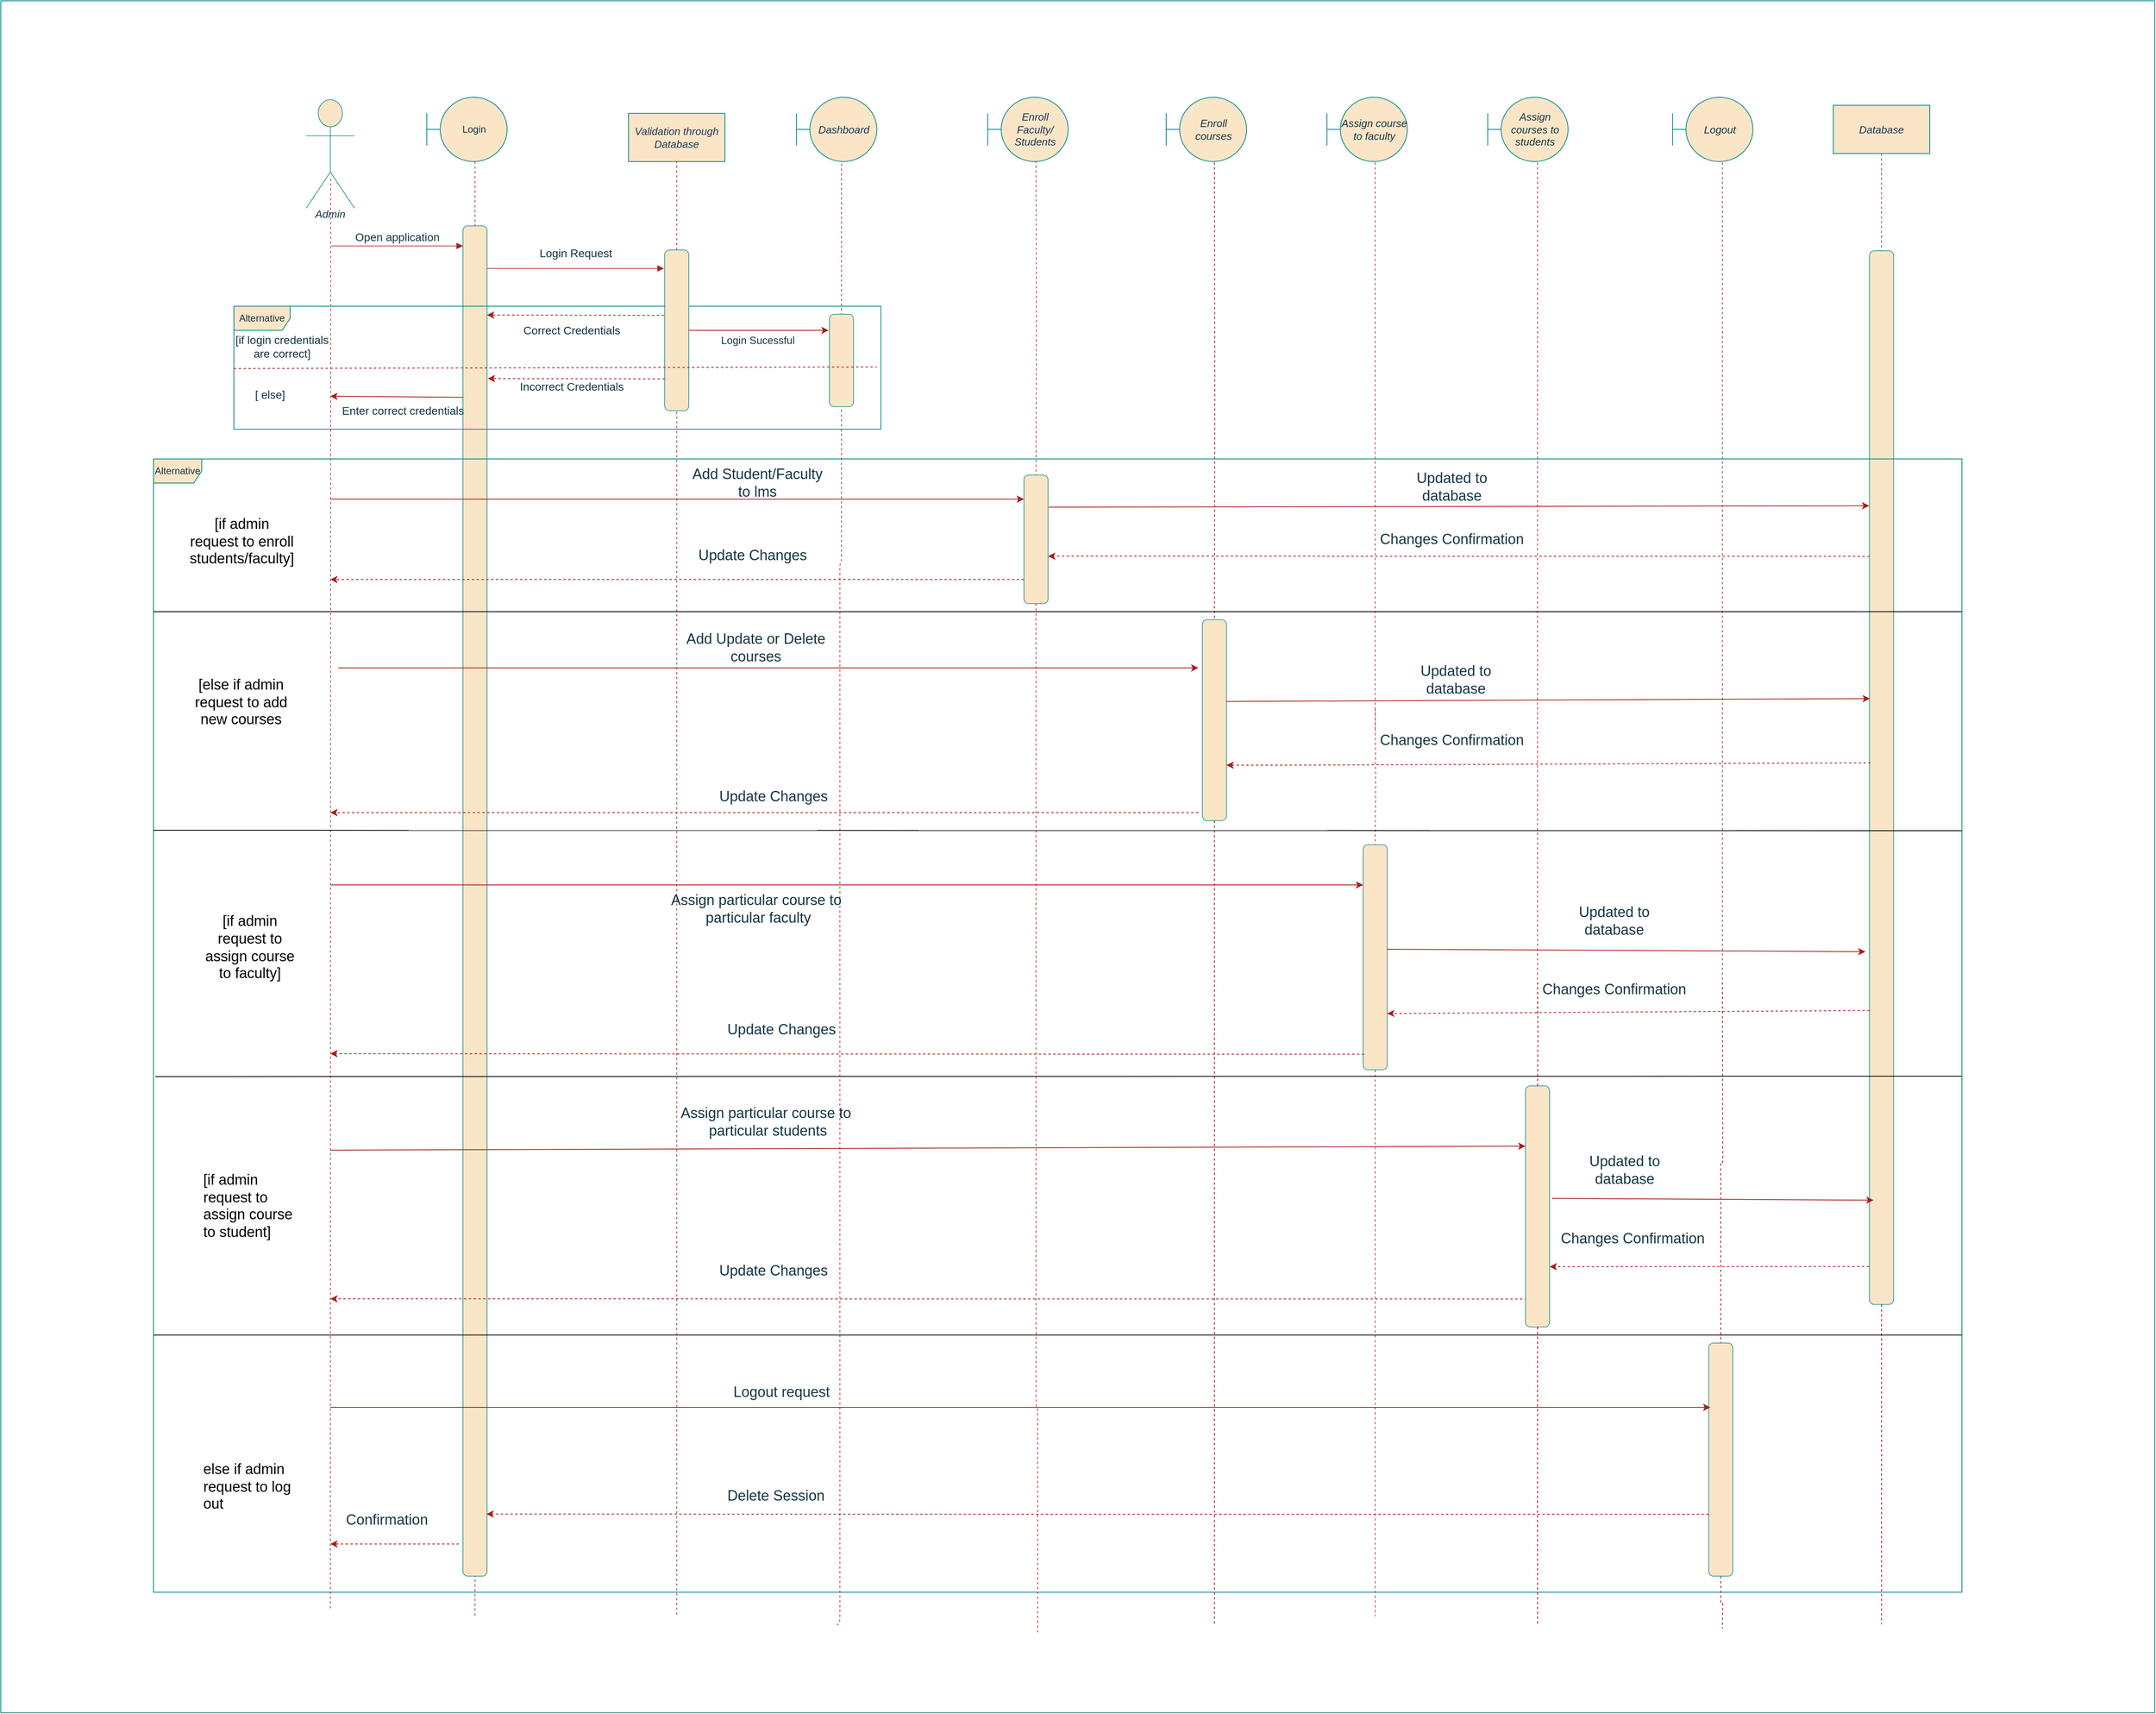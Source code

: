 <mxfile version="14.6.10" type="google" pages="3"><diagram id="9neJjkquC_0tdEZA0sQN" name="Page-1"><mxGraphModel dx="4575" dy="1465" grid="1" gridSize="10" guides="1" tooltips="1" connect="1" arrows="1" fold="1" page="1" pageScale="1" pageWidth="850" pageHeight="1100" background="#FFFFFF" math="0" shadow="0"><root><mxCell id="0"/><mxCell id="1" parent="0"/><mxCell id="A4RTClNRLeeov1PZWuFD-1" value="" style="rounded=0;whiteSpace=wrap;html=1;sketch=0;fontColor=#143642;strokeColor=#0F8B8D;fillColor=none;fontSize=14;" parent="1" vertex="1"><mxGeometry x="-320" y="50" width="2680" height="2130" as="geometry"/></mxCell><UserObject label="" lucidchartObjectId="MceqH4NopXGm" id="Asnbw4kQCRVo_38yUQg6-4"><mxCell style="html=1;jettySize=18;whiteSpace=wrap;fontSize=13;strokeColor=#A8201A;strokeOpacity=100;dashed=1;fixDash=1;strokeWidth=0.8;rounded=1;arcSize=24;edgeStyle=orthogonalEdgeStyle;startArrow=none;;endArrow=none;;exitX=0.5;exitY=1;fontColor=#143642;exitDx=0;exitDy=0;labelBackgroundColor=#DAD2D8;" parent="1" edge="1"><mxGeometry width="100" height="100" relative="1" as="geometry"><Array as="points"/><mxPoint x="270" y="2060" as="targetPoint"/><mxPoint x="270" y="250" as="sourcePoint"/></mxGeometry></mxCell></UserObject><UserObject label="" lucidchartObjectId="EqeqBBCaB0T_" id="Asnbw4kQCRVo_38yUQg6-44"><mxCell style="html=1;overflow=block;blockSpacing=1;whiteSpace=wrap;;whiteSpace=wrap;fontSize=13;spacing=0;strokeColor=#0F8B8D;strokeOpacity=100;fillOpacity=100;rounded=1;absoluteArcSize=1;arcSize=12;fillColor=#FAE5C7;strokeWidth=0.8;fontColor=#143642;" parent="1" vertex="1"><mxGeometry x="2005" y="361" width="30" height="1311" as="geometry"/></mxCell></UserObject><UserObject label="" lucidchartObjectId="Rnequ__cNVET" id="Asnbw4kQCRVo_38yUQg6-14"><mxCell style="html=1;overflow=block;blockSpacing=1;whiteSpace=wrap;;whiteSpace=wrap;fontSize=13;spacing=0;strokeColor=#0F8B8D;strokeOpacity=100;fillOpacity=100;rounded=1;absoluteArcSize=1;arcSize=12;fillColor=#FAE5C7;strokeWidth=0.8;fontColor=#143642;" parent="1" vertex="1"><mxGeometry x="255" y="330" width="30" height="1680" as="geometry"/></mxCell></UserObject><mxCell id="yOqo7rUDE4HzbS1Dp_Y--9" value="Alternative" style="shape=umlFrame;whiteSpace=wrap;html=1;rounded=0;sketch=0;fontColor=#143642;strokeColor=#0F8B8D;fillColor=#FAE5C7;" parent="1" vertex="1"><mxGeometry x="-130" y="620" width="2250" height="1410" as="geometry"/></mxCell><mxCell id="Asnbw4kQCRVo_38yUQg6-20" value="Alternative" style="shape=umlFrame;whiteSpace=wrap;html=1;strokeColor=#0F8B8D;fontColor=#143642;width=70;height=30;fillColor=#FAE5C7;" parent="1" vertex="1"><mxGeometry x="-30" y="430" width="805" height="153" as="geometry"/></mxCell><UserObject label="Login Sucessful" lucidchartObjectId="1meqjqQpeBmd" id="Asnbw4kQCRVo_38yUQg6-2"><mxCell style="html=1;overflow=block;blockSpacing=1;whiteSpace=wrap;strokeColor=none;fillColor=none;whiteSpace=wrap;fontSize=13;spacing=0;strokeWidth=1.5;fontColor=#143642;" parent="1" vertex="1"><mxGeometry x="550" y="457" width="144" height="29" as="geometry"/></mxCell></UserObject><UserObject label="Admin" lucidchartObjectId="Yu5MdgyV5tNR" id="Asnbw4kQCRVo_38yUQg6-3"><mxCell style="points=[[0.509,0.728,0]];html=1;overflow=block;blockSpacing=1;whiteSpace=wrap;shape=umlActor;labelPosition=center;verticalLabelPosition=bottom;verticalAlign=top;whiteSpace=nowrap;whiteSpace=wrap;fontSize=13.3;fontColor=#143642;fontStyle=2;align=center;spacing=0;strokeColor=#0F8B8D;strokeOpacity=100;fillOpacity=100;rounded=1;absoluteArcSize=1;arcSize=12;fillColor=#FAE5C7;strokeWidth=0.8;" parent="1" vertex="1"><mxGeometry x="60" y="173" width="60" height="135" as="geometry"/></mxCell></UserObject><UserObject label="" lucidchartObjectId="hdeqFyvdoL1u" id="Asnbw4kQCRVo_38yUQg6-5"><mxCell style="html=1;jettySize=18;whiteSpace=wrap;fontSize=13;strokeColor=#A8201A;strokeOpacity=100;dashed=1;fixDash=1;strokeWidth=0.8;rounded=1;arcSize=24;edgeStyle=orthogonalEdgeStyle;startArrow=none;;endArrow=none;;exitX=0.5;exitY=1;fontColor=#143642;exitDx=0;exitDy=0;labelBackgroundColor=#DAD2D8;" parent="1" edge="1"><mxGeometry width="100" height="100" relative="1" as="geometry"><Array as="points"/><mxPoint x="521" y="2060" as="targetPoint"/><mxPoint x="521" y="249" as="sourcePoint"/></mxGeometry></mxCell></UserObject><UserObject label="" lucidchartObjectId="Fdeqj5pjxqUf" id="Asnbw4kQCRVo_38yUQg6-6"><mxCell style="html=1;jettySize=18;whiteSpace=wrap;fontSize=13;strokeColor=#A8201A;strokeOpacity=100;dashed=1;fixDash=1;strokeWidth=0.8;rounded=1;arcSize=24;edgeStyle=orthogonalEdgeStyle;startArrow=none;;endArrow=none;;fontColor=#143642;labelBackgroundColor=#DAD2D8;" parent="1" source="Asnbw4kQCRVo_38yUQg6-33" edge="1"><mxGeometry width="100" height="100" relative="1" as="geometry"><Array as="points"><mxPoint x="968" y="1800"/></Array><mxPoint x="970" y="2080" as="targetPoint"/></mxGeometry></mxCell></UserObject><UserObject label="" lucidchartObjectId="NdeqDbblVidx" id="Asnbw4kQCRVo_38yUQg6-7"><mxCell style="html=1;jettySize=18;whiteSpace=wrap;fontSize=13;strokeColor=#A8201A;strokeOpacity=100;dashed=1;fixDash=1;strokeWidth=0.8;rounded=1;arcSize=24;edgeStyle=orthogonalEdgeStyle;startArrow=none;;endArrow=none;;exitX=0.5;exitY=1;fontColor=#143642;exitDx=0;exitDy=0;labelBackgroundColor=#DAD2D8;" parent="1" source="oiW2RWeKyiVB6cNTvqCf-13" edge="1"><mxGeometry width="100" height="100" relative="1" as="geometry"><Array as="points"/><mxPoint x="1390" y="2060" as="targetPoint"/><mxPoint x="1390" y="931" as="sourcePoint"/></mxGeometry></mxCell></UserObject><UserObject label="" lucidchartObjectId="0eeq19ncRiW~" id="Asnbw4kQCRVo_38yUQg6-8"><mxCell style="html=1;jettySize=18;whiteSpace=wrap;fontSize=13;strokeColor=#A8201A;strokeOpacity=100;dashed=1;fixDash=1;strokeWidth=0.8;rounded=1;arcSize=24;edgeStyle=orthogonalEdgeStyle;startArrow=none;;endArrow=none;;exitX=0.509;exitY=0.728;exitPerimeter=0;fontColor=#143642;labelBackgroundColor=#DAD2D8;" parent="1" source="Asnbw4kQCRVo_38yUQg6-3" edge="1"><mxGeometry width="100" height="100" relative="1" as="geometry"><Array as="points"/><mxPoint x="90" y="2050" as="targetPoint"/></mxGeometry></mxCell></UserObject><UserObject label="" lucidchartObjectId="~eeqLcIQ.EI_" id="Asnbw4kQCRVo_38yUQg6-9"><mxCell style="html=1;jettySize=18;whiteSpace=wrap;fontSize=13;strokeColor=#A8201A;strokeOpacity=100;strokeWidth=0.8;rounded=1;arcSize=24;edgeStyle=orthogonalEdgeStyle;startArrow=none;;endArrow=block;endFill=1;;fontColor=#143642;labelBackgroundColor=#DAD2D8;" parent="1" edge="1"><mxGeometry width="100" height="100" relative="1" as="geometry"><Array as="points"><mxPoint x="255" y="355"/></Array><mxPoint x="91" y="355" as="sourcePoint"/><mxPoint x="255" y="355" as="targetPoint"/></mxGeometry></mxCell></UserObject><mxCell id="Asnbw4kQCRVo_38yUQg6-10" value="&lt;font style=&quot;font-size: 14px&quot;&gt;Open application&lt;/font&gt;" style="text;html=1;resizable=0;align=center;verticalAlign=middle;fontColor=#143642;;fontSize=13;labelBackgroundColor=none;" parent="Asnbw4kQCRVo_38yUQg6-9" vertex="1"><mxGeometry relative="1" as="geometry"><mxPoint y="-11.5" as="offset"/></mxGeometry></mxCell><UserObject label="" lucidchartObjectId="kfeq4QYxUzH0" id="Asnbw4kQCRVo_38yUQg6-11"><mxCell style="html=1;jettySize=18;whiteSpace=wrap;fontSize=13;strokeColor=#A8201A;strokeOpacity=100;dashed=1;fixDash=1;strokeWidth=0.8;rounded=1;arcSize=24;edgeStyle=orthogonalEdgeStyle;startArrow=none;;endArrow=none;;exitX=0.5;exitY=1;fontColor=#143642;exitDx=0;exitDy=0;labelBackgroundColor=#DAD2D8;" parent="1" edge="1"><mxGeometry width="100" height="100" relative="1" as="geometry"><Array as="points"><mxPoint x="726" y="249"/><mxPoint x="726" y="750"/><mxPoint x="724" y="750"/></Array><mxPoint x="720" y="2070" as="targetPoint"/><mxPoint x="730" y="249" as="sourcePoint"/></mxGeometry></mxCell></UserObject><UserObject label="" lucidchartObjectId="qleqK07ZkjHx" id="Asnbw4kQCRVo_38yUQg6-12"><mxCell style="html=1;jettySize=18;whiteSpace=wrap;fontSize=13;strokeColor=#A8201A;strokeOpacity=100;strokeWidth=0.8;rounded=1;arcSize=24;edgeStyle=orthogonalEdgeStyle;startArrow=none;;endArrow=block;endFill=1;;fontColor=#143642;entryX=-0.033;entryY=0.115;entryDx=0;entryDy=0;entryPerimeter=0;labelBackgroundColor=#DAD2D8;" parent="1" target="Asnbw4kQCRVo_38yUQg6-17" edge="1"><mxGeometry width="100" height="100" relative="1" as="geometry"><Array as="points"><mxPoint x="285" y="383"/></Array><mxPoint x="506" y="390" as="targetPoint"/><mxPoint x="285" y="383" as="sourcePoint"/></mxGeometry></mxCell></UserObject><mxCell id="Asnbw4kQCRVo_38yUQg6-13" value="&lt;font style=&quot;font-size: 14px&quot;&gt;Login Request&lt;/font&gt;" style="text;html=1;resizable=0;align=center;verticalAlign=middle;fontColor=#143642;;fontSize=13;labelBackgroundColor=none;" parent="Asnbw4kQCRVo_38yUQg6-12" vertex="1"><mxGeometry relative="1" as="geometry"><mxPoint x="-0.47" y="-19.57" as="offset"/></mxGeometry></mxCell><mxCell id="Asnbw4kQCRVo_38yUQg6-15" style="edgeStyle=orthogonalEdgeStyle;rounded=0;orthogonalLoop=1;jettySize=auto;html=1;exitX=1;exitY=0.5;exitDx=0;exitDy=0;strokeColor=#A8201A;fontColor=#143642;labelBackgroundColor=#DAD2D8;" parent="1" source="Asnbw4kQCRVo_38yUQg6-17" edge="1"><mxGeometry relative="1" as="geometry"><mxPoint x="710" y="460" as="targetPoint"/><Array as="points"/><mxPoint x="538" y="466" as="sourcePoint"/></mxGeometry></mxCell><UserObject label="" lucidchartObjectId="Noeqgwsz58_6" id="Asnbw4kQCRVo_38yUQg6-17"><mxCell style="html=1;overflow=block;blockSpacing=1;whiteSpace=wrap;;whiteSpace=wrap;fontSize=13;spacing=0;strokeColor=#0F8B8D;strokeOpacity=100;fillOpacity=100;rounded=1;absoluteArcSize=1;arcSize=12;fillColor=#FAE5C7;strokeWidth=0.8;fontColor=#143642;" parent="1" vertex="1"><mxGeometry x="506" y="360" width="30" height="200" as="geometry"/></mxCell></UserObject><UserObject label="" lucidchartObjectId="EqeqBBCaB0T_" id="Asnbw4kQCRVo_38yUQg6-18"><mxCell style="html=1;overflow=block;blockSpacing=1;whiteSpace=wrap;;whiteSpace=wrap;fontSize=13;spacing=0;strokeColor=#0F8B8D;strokeOpacity=100;fillOpacity=100;rounded=1;absoluteArcSize=1;arcSize=12;fillColor=#FAE5C7;strokeWidth=0.8;fontColor=#143642;" parent="1" vertex="1"><mxGeometry x="711" y="440" width="30" height="115" as="geometry"/></mxCell></UserObject><mxCell id="Asnbw4kQCRVo_38yUQg6-28" value="&lt;font style=&quot;font-size: 14px&quot;&gt;Incorrect Credentials&lt;/font&gt;" style="text;html=1;align=center;verticalAlign=middle;resizable=0;points=[];autosize=1;fontColor=#143642;" parent="1" vertex="1"><mxGeometry x="320" y="520" width="140" height="20" as="geometry"/></mxCell><mxCell id="Asnbw4kQCRVo_38yUQg6-29" value="" style="endArrow=classic;html=1;exitX=0.013;exitY=0.127;exitDx=0;exitDy=0;exitPerimeter=0;startArrow=none;startFill=0;endFill=1;strokeColor=#A8201A;fontColor=#143642;labelBackgroundColor=#DAD2D8;" parent="1" source="Asnbw4kQCRVo_38yUQg6-14" edge="1"><mxGeometry width="50" height="50" relative="1" as="geometry"><mxPoint x="460" y="620" as="sourcePoint"/><mxPoint x="90" y="542" as="targetPoint"/></mxGeometry></mxCell><mxCell id="Asnbw4kQCRVo_38yUQg6-30" value="&lt;font style=&quot;font-size: 14px&quot;&gt;Enter correct credentials&lt;/font&gt;" style="text;html=1;align=center;verticalAlign=middle;resizable=0;points=[];autosize=1;fontColor=#143642;" parent="1" vertex="1"><mxGeometry x="95" y="550" width="170" height="20" as="geometry"/></mxCell><mxCell id="Asnbw4kQCRVo_38yUQg6-31" value="&lt;font style=&quot;font-size: 14px&quot;&gt;[if login credentials are correct]&lt;/font&gt;" style="text;html=1;strokeColor=none;fillColor=none;align=center;verticalAlign=middle;whiteSpace=wrap;rounded=0;fontColor=#143642;" parent="1" vertex="1"><mxGeometry x="-35" y="450" width="130" height="60" as="geometry"/></mxCell><mxCell id="Asnbw4kQCRVo_38yUQg6-32" value="&lt;font style=&quot;font-size: 14px&quot;&gt;[ else]&lt;/font&gt;" style="text;html=1;strokeColor=none;fillColor=none;align=center;verticalAlign=middle;whiteSpace=wrap;rounded=0;fontColor=#143642;" parent="1" vertex="1"><mxGeometry x="-40" y="510" width="110" height="60" as="geometry"/></mxCell><UserObject label="" lucidchartObjectId="NdeqDbblVidx" id="Asnbw4kQCRVo_38yUQg6-40"><mxCell style="html=1;jettySize=18;whiteSpace=wrap;fontSize=13;strokeColor=#A8201A;strokeOpacity=100;dashed=1;fixDash=1;strokeWidth=0.8;rounded=1;arcSize=24;edgeStyle=orthogonalEdgeStyle;startArrow=none;;endArrow=none;;exitX=0.5;exitY=1;fontColor=#143642;exitDx=0;exitDy=0;labelBackgroundColor=#DAD2D8;" parent="1" edge="1"><mxGeometry width="100" height="100" relative="1" as="geometry"><Array as="points"/><mxPoint x="1390" y="960" as="targetPoint"/><mxPoint x="1390" y="551.0" as="sourcePoint"/></mxGeometry></mxCell></UserObject><UserObject label="" lucidchartObjectId="NdeqDbblVidx" id="Asnbw4kQCRVo_38yUQg6-46"><mxCell style="html=1;jettySize=18;whiteSpace=wrap;fontSize=13;strokeColor=#A8201A;strokeOpacity=100;dashed=1;fixDash=1;strokeWidth=0.8;rounded=1;arcSize=24;edgeStyle=orthogonalEdgeStyle;startArrow=none;;endArrow=none;;exitX=0.5;exitY=1;fontColor=#143642;exitDx=0;exitDy=0;labelBackgroundColor=#DAD2D8;" parent="1" edge="1"><mxGeometry width="100" height="100" relative="1" as="geometry"><Array as="points"/><mxPoint x="1390" y="561.0" as="targetPoint"/><mxPoint x="1390" y="251" as="sourcePoint"/></mxGeometry></mxCell></UserObject><mxCell id="Asnbw4kQCRVo_38yUQg6-51" value="" style="endArrow=classic;html=1;exitX=-0.03;exitY=0.407;exitDx=0;exitDy=0;exitPerimeter=0;dashed=1;strokeColor=#A8201A;fontColor=#143642;labelBackgroundColor=#DAD2D8;" parent="1" source="Asnbw4kQCRVo_38yUQg6-17" edge="1"><mxGeometry width="50" height="50" relative="1" as="geometry"><mxPoint x="410" y="460" as="sourcePoint"/><mxPoint x="285" y="441" as="targetPoint"/></mxGeometry></mxCell><mxCell id="Asnbw4kQCRVo_38yUQg6-52" value="&lt;font style=&quot;font-size: 14px&quot;&gt;Correct Credentials&lt;/font&gt;" style="text;html=1;align=center;verticalAlign=middle;resizable=0;points=[];autosize=1;fontColor=#143642;" parent="1" vertex="1"><mxGeometry x="320" y="450" width="140" height="20" as="geometry"/></mxCell><mxCell id="Asnbw4kQCRVo_38yUQg6-64" value="&lt;font style=&quot;font-size: 18px&quot;&gt;Updated to&lt;br&gt;database&lt;/font&gt;" style="text;html=1;align=center;verticalAlign=middle;resizable=0;points=[];autosize=1;fontColor=#143642;" parent="1" vertex="1"><mxGeometry x="1435" y="635" width="100" height="40" as="geometry"/></mxCell><mxCell id="Asnbw4kQCRVo_38yUQg6-74" value="&lt;font style=&quot;font-size: 18px&quot;&gt;Changes Confirmation&lt;/font&gt;" style="text;html=1;align=center;verticalAlign=middle;resizable=0;points=[];autosize=1;fontColor=#143642;" parent="1" vertex="1"><mxGeometry x="1390" y="710" width="190" height="20" as="geometry"/></mxCell><mxCell id="Asnbw4kQCRVo_38yUQg6-77" style="edgeStyle=orthogonalEdgeStyle;rounded=0;orthogonalLoop=1;jettySize=auto;html=1;dashed=1;endArrow=none;endFill=0;strokeColor=#A8201A;fontColor=#143642;labelBackgroundColor=#DAD2D8;" parent="1" source="oiW2RWeKyiVB6cNTvqCf-3" edge="1"><mxGeometry relative="1" as="geometry"><mxPoint x="1190" y="2070" as="targetPoint"/><mxPoint x="1190" y="251" as="sourcePoint"/></mxGeometry></mxCell><mxCell id="Asnbw4kQCRVo_38yUQg6-78" value="" style="endArrow=classic;html=1;jumpStyle=none;jumpSize=10;strokeColor=#A8201A;fontColor=#143642;labelBackgroundColor=#DAD2D8;" parent="1" edge="1"><mxGeometry width="50" height="50" relative="1" as="geometry"><mxPoint x="90" y="670" as="sourcePoint"/><mxPoint x="953" y="670" as="targetPoint"/><Array as="points"><mxPoint x="550" y="670"/><mxPoint x="810" y="670"/></Array></mxGeometry></mxCell><mxCell id="Asnbw4kQCRVo_38yUQg6-79" value="&lt;font&gt;&lt;font style=&quot;font-size: 18px&quot;&gt;Add Student/Faculty&lt;br&gt;to lms&lt;/font&gt;&lt;br&gt;&lt;/font&gt;" style="text;html=1;align=center;verticalAlign=middle;resizable=0;points=[];autosize=1;fontColor=#143642;" parent="1" vertex="1"><mxGeometry x="531" y="630" width="180" height="40" as="geometry"/></mxCell><mxCell id="Asnbw4kQCRVo_38yUQg6-80" value="" style="endArrow=none;dashed=1;html=1;jumpStyle=none;jumpSize=11;strokeColor=#A8201A;fontColor=#143642;labelBackgroundColor=#DAD2D8;" parent="1" edge="1"><mxGeometry width="50" height="50" relative="1" as="geometry"><mxPoint x="-30" y="507.5" as="sourcePoint"/><mxPoint x="770" y="505.5" as="targetPoint"/></mxGeometry></mxCell><mxCell id="Asnbw4kQCRVo_38yUQg6-81" value="" style="endArrow=classic;dashed=1;html=1;jumpStyle=none;jumpSize=10;endFill=1;strokeColor=#A8201A;fontColor=#143642;labelBackgroundColor=#DAD2D8;" parent="1" edge="1"><mxGeometry width="50" height="50" relative="1" as="geometry"><mxPoint x="953" y="770" as="sourcePoint"/><mxPoint x="90" y="770" as="targetPoint"/></mxGeometry></mxCell><UserObject label="" lucidchartObjectId="EqeqBBCaB0T_" id="Asnbw4kQCRVo_38yUQg6-33"><mxCell style="html=1;overflow=block;blockSpacing=1;whiteSpace=wrap;;whiteSpace=wrap;fontSize=13;spacing=0;strokeColor=#0F8B8D;strokeOpacity=100;fillOpacity=100;rounded=1;absoluteArcSize=1;arcSize=12;fillColor=#FAE5C7;strokeWidth=0.8;fontColor=#143642;" parent="1" vertex="1"><mxGeometry x="953" y="640" width="30" height="160" as="geometry"/></mxCell></UserObject><UserObject label="" lucidchartObjectId="Fdeqj5pjxqUf" id="q2BNiaMaRnQJZX04erRH-1"><mxCell style="html=1;jettySize=18;whiteSpace=wrap;fontSize=13;strokeColor=#A8201A;strokeOpacity=100;dashed=1;fixDash=1;strokeWidth=0.8;rounded=1;arcSize=24;edgeStyle=orthogonalEdgeStyle;startArrow=none;;endArrow=none;;fontColor=#143642;labelBackgroundColor=#DAD2D8;" parent="1" target="Asnbw4kQCRVo_38yUQg6-33" edge="1"><mxGeometry width="100" height="100" relative="1" as="geometry"><Array as="points"/><mxPoint x="980.0" y="1800" as="targetPoint"/><mxPoint x="968" y="249" as="sourcePoint"/></mxGeometry></mxCell></UserObject><mxCell id="W27XdFVBt2zzC5r_w2UV-4" value="" style="endArrow=classic;html=1;entryX=-0.008;entryY=0.242;entryDx=0;entryDy=0;entryPerimeter=0;strokeColor=#A8201A;fontColor=#143642;labelBackgroundColor=#DAD2D8;" parent="1" target="Asnbw4kQCRVo_38yUQg6-44" edge="1"><mxGeometry width="50" height="50" relative="1" as="geometry"><mxPoint x="984" y="680" as="sourcePoint"/><mxPoint x="1800" y="676" as="targetPoint"/></mxGeometry></mxCell><mxCell id="oiW2RWeKyiVB6cNTvqCf-1" value="" style="endArrow=classic;dashed=1;html=1;jumpStyle=none;jumpSize=10;endFill=1;exitX=0.007;exitY=0.29;exitDx=0;exitDy=0;exitPerimeter=0;strokeColor=#A8201A;fontColor=#143642;labelBackgroundColor=#DAD2D8;" parent="1" source="Asnbw4kQCRVo_38yUQg6-44" edge="1"><mxGeometry width="50" height="50" relative="1" as="geometry"><mxPoint x="1800" y="741" as="sourcePoint"/><mxPoint x="983" y="741" as="targetPoint"/></mxGeometry></mxCell><mxCell id="oiW2RWeKyiVB6cNTvqCf-2" value="&lt;font style=&quot;font-size: 18px&quot;&gt;Update Changes&lt;/font&gt;" style="text;html=1;align=center;verticalAlign=middle;resizable=0;points=[];autosize=1;fontColor=#143642;" parent="1" vertex="1"><mxGeometry x="540" y="730" width="150" height="20" as="geometry"/></mxCell><UserObject label="" lucidchartObjectId="EqeqBBCaB0T_" id="oiW2RWeKyiVB6cNTvqCf-3"><mxCell style="html=1;overflow=block;blockSpacing=1;whiteSpace=wrap;;whiteSpace=wrap;fontSize=13;spacing=0;strokeColor=#0F8B8D;strokeOpacity=100;fillOpacity=100;rounded=1;absoluteArcSize=1;arcSize=12;fillColor=#FAE5C7;strokeWidth=0.8;fontColor=#143642;" parent="1" vertex="1"><mxGeometry x="1175" y="820" width="30" height="250" as="geometry"/></mxCell></UserObject><mxCell id="oiW2RWeKyiVB6cNTvqCf-4" style="edgeStyle=orthogonalEdgeStyle;rounded=0;orthogonalLoop=1;jettySize=auto;html=1;dashed=1;endArrow=none;endFill=0;strokeColor=#A8201A;fontColor=#143642;labelBackgroundColor=#DAD2D8;" parent="1" target="oiW2RWeKyiVB6cNTvqCf-3" edge="1"><mxGeometry relative="1" as="geometry"><mxPoint x="1190" y="1803.657" as="targetPoint"/><mxPoint x="1190" y="251" as="sourcePoint"/></mxGeometry></mxCell><mxCell id="oiW2RWeKyiVB6cNTvqCf-5" value="" style="endArrow=classic;html=1;strokeColor=#A8201A;fontColor=#143642;labelBackgroundColor=#DAD2D8;" parent="1" edge="1"><mxGeometry width="50" height="50" relative="1" as="geometry"><mxPoint x="100" y="880" as="sourcePoint"/><mxPoint x="1170" y="880" as="targetPoint"/></mxGeometry></mxCell><mxCell id="oiW2RWeKyiVB6cNTvqCf-6" value="" style="endArrow=classic;html=1;entryX=0.016;entryY=0.425;entryDx=0;entryDy=0;entryPerimeter=0;exitX=0.998;exitY=0.407;exitDx=0;exitDy=0;exitPerimeter=0;strokeColor=#A8201A;fontColor=#143642;labelBackgroundColor=#DAD2D8;" parent="1" source="oiW2RWeKyiVB6cNTvqCf-3" target="Asnbw4kQCRVo_38yUQg6-44" edge="1"><mxGeometry width="50" height="50" relative="1" as="geometry"><mxPoint x="1208" y="923" as="sourcePoint"/><mxPoint x="1960" y="915" as="targetPoint"/></mxGeometry></mxCell><mxCell id="oiW2RWeKyiVB6cNTvqCf-7" value="" style="endArrow=classic;dashed=1;html=1;jumpStyle=none;jumpSize=10;endFill=1;exitX=0.053;exitY=0.486;exitDx=0;exitDy=0;exitPerimeter=0;strokeColor=#A8201A;fontColor=#143642;labelBackgroundColor=#DAD2D8;" parent="1" source="Asnbw4kQCRVo_38yUQg6-44" edge="1"><mxGeometry width="50" height="50" relative="1" as="geometry"><mxPoint x="1970" y="751" as="sourcePoint"/><mxPoint x="1205" y="1001" as="targetPoint"/><Array as="points"><mxPoint x="1270" y="1001"/></Array></mxGeometry></mxCell><mxCell id="oiW2RWeKyiVB6cNTvqCf-8" value="&lt;font style=&quot;font-size: 18px&quot;&gt;Updated to&lt;br&gt;database&lt;/font&gt;" style="text;html=1;align=center;verticalAlign=middle;resizable=0;points=[];autosize=1;fontColor=#143642;" parent="1" vertex="1"><mxGeometry x="1440" y="875" width="100" height="40" as="geometry"/></mxCell><mxCell id="oiW2RWeKyiVB6cNTvqCf-9" value="&lt;font style=&quot;font-size: 18px&quot;&gt;Changes Confirmation&lt;/font&gt;" style="text;html=1;align=center;verticalAlign=middle;resizable=0;points=[];autosize=1;fontColor=#143642;" parent="1" vertex="1"><mxGeometry x="1390" y="960" width="190" height="20" as="geometry"/></mxCell><mxCell id="oiW2RWeKyiVB6cNTvqCf-10" value="" style="endArrow=classic;dashed=1;html=1;jumpStyle=none;jumpSize=10;endFill=1;strokeColor=#A8201A;fontColor=#143642;labelBackgroundColor=#DAD2D8;" parent="1" edge="1"><mxGeometry width="50" height="50" relative="1" as="geometry"><mxPoint x="1170" y="1060" as="sourcePoint"/><mxPoint x="90" y="1060" as="targetPoint"/></mxGeometry></mxCell><mxCell id="oiW2RWeKyiVB6cNTvqCf-11" value="&lt;font style=&quot;font-size: 18px&quot;&gt;Update Changes&lt;/font&gt;" style="text;html=1;align=center;verticalAlign=middle;resizable=0;points=[];autosize=1;fontColor=#143642;" parent="1" vertex="1"><mxGeometry x="566" y="1030" width="150" height="20" as="geometry"/></mxCell><mxCell id="oiW2RWeKyiVB6cNTvqCf-12" value="&lt;font style=&quot;font-size: 18px&quot;&gt;Add Update or Delete&lt;br&gt;courses&lt;/font&gt;" style="text;html=1;align=center;verticalAlign=middle;resizable=0;points=[];autosize=1;fontColor=#143642;" parent="1" vertex="1"><mxGeometry x="524" y="835" width="190" height="40" as="geometry"/></mxCell><UserObject label="" lucidchartObjectId="EqeqBBCaB0T_" id="oiW2RWeKyiVB6cNTvqCf-13"><mxCell style="html=1;overflow=block;blockSpacing=1;whiteSpace=wrap;;whiteSpace=wrap;fontSize=13;spacing=0;strokeColor=#0F8B8D;strokeOpacity=100;fillOpacity=100;rounded=1;absoluteArcSize=1;arcSize=12;fillColor=#FAE5C7;strokeWidth=0.8;fontColor=#143642;" parent="1" vertex="1"><mxGeometry x="1375" y="1100" width="30" height="280" as="geometry"/></mxCell></UserObject><UserObject label="" lucidchartObjectId="NdeqDbblVidx" id="oiW2RWeKyiVB6cNTvqCf-14"><mxCell style="html=1;jettySize=18;whiteSpace=wrap;fontSize=13;strokeColor=#A8201A;strokeOpacity=100;dashed=1;fixDash=1;strokeWidth=0.8;rounded=1;arcSize=24;edgeStyle=orthogonalEdgeStyle;startArrow=none;;endArrow=none;;exitX=0.5;exitY=1;fontColor=#143642;exitDx=0;exitDy=0;labelBackgroundColor=#DAD2D8;" parent="1" target="oiW2RWeKyiVB6cNTvqCf-13" edge="1"><mxGeometry width="100" height="100" relative="1" as="geometry"><Array as="points"/><mxPoint x="1390" y="1811" as="targetPoint"/><mxPoint x="1390" y="931" as="sourcePoint"/></mxGeometry></mxCell></UserObject><mxCell id="oiW2RWeKyiVB6cNTvqCf-15" value="" style="endArrow=classic;html=1;strokeColor=#A8201A;fontColor=#143642;labelBackgroundColor=#DAD2D8;" parent="1" edge="1"><mxGeometry width="50" height="50" relative="1" as="geometry"><mxPoint x="90" y="1150" as="sourcePoint"/><mxPoint x="1375" y="1150" as="targetPoint"/></mxGeometry></mxCell><mxCell id="oiW2RWeKyiVB6cNTvqCf-16" value="" style="endArrow=classic;html=1;strokeColor=#A8201A;fontColor=#143642;labelBackgroundColor=#DAD2D8;" parent="1" edge="1"><mxGeometry width="50" height="50" relative="1" as="geometry"><mxPoint x="1405" y="1230" as="sourcePoint"/><mxPoint x="2000" y="1233" as="targetPoint"/></mxGeometry></mxCell><mxCell id="oiW2RWeKyiVB6cNTvqCf-18" value="" style="endArrow=classic;dashed=1;html=1;jumpStyle=none;jumpSize=10;endFill=1;entryX=1;entryY=0.75;entryDx=0;entryDy=0;exitX=0.007;exitY=0.721;exitDx=0;exitDy=0;exitPerimeter=0;strokeColor=#A8201A;fontColor=#143642;labelBackgroundColor=#DAD2D8;" parent="1" source="Asnbw4kQCRVo_38yUQg6-44" target="oiW2RWeKyiVB6cNTvqCf-13" edge="1"><mxGeometry width="50" height="50" relative="1" as="geometry"><mxPoint x="1800" y="1305" as="sourcePoint"/><mxPoint x="993" y="751" as="targetPoint"/></mxGeometry></mxCell><mxCell id="oiW2RWeKyiVB6cNTvqCf-19" value="" style="endArrow=classic;dashed=1;html=1;jumpStyle=none;jumpSize=10;endFill=1;exitX=0.047;exitY=0.931;exitDx=0;exitDy=0;exitPerimeter=0;strokeColor=#A8201A;fontColor=#143642;labelBackgroundColor=#DAD2D8;" parent="1" source="oiW2RWeKyiVB6cNTvqCf-13" edge="1"><mxGeometry width="50" height="50" relative="1" as="geometry"><mxPoint x="1980" y="761" as="sourcePoint"/><mxPoint x="90" y="1360" as="targetPoint"/></mxGeometry></mxCell><mxCell id="oiW2RWeKyiVB6cNTvqCf-20" value="&lt;font style=&quot;font-size: 18px&quot;&gt;Updated to&lt;br&gt;database&lt;/font&gt;" style="text;html=1;align=center;verticalAlign=middle;resizable=0;points=[];autosize=1;fontColor=#143642;" parent="1" vertex="1"><mxGeometry x="1637" y="1175" width="100" height="40" as="geometry"/></mxCell><mxCell id="oiW2RWeKyiVB6cNTvqCf-21" value="&lt;font style=&quot;font-size: 18px&quot;&gt;Changes Confirmation&lt;/font&gt;" style="text;html=1;align=center;verticalAlign=middle;resizable=0;points=[];autosize=1;fontColor=#143642;" parent="1" vertex="1"><mxGeometry x="1592" y="1270" width="190" height="20" as="geometry"/></mxCell><mxCell id="oiW2RWeKyiVB6cNTvqCf-22" value="&lt;font style=&quot;font-size: 18px&quot;&gt;Update Changes&lt;/font&gt;" style="text;html=1;align=center;verticalAlign=middle;resizable=0;points=[];autosize=1;fontColor=#143642;" parent="1" vertex="1"><mxGeometry x="576" y="1320" width="150" height="20" as="geometry"/></mxCell><mxCell id="oiW2RWeKyiVB6cNTvqCf-23" value="&lt;font style=&quot;font-size: 18px&quot;&gt;Assign particular course to&amp;nbsp;&lt;br&gt;&lt;font&gt;particular faculty&lt;/font&gt;&lt;/font&gt;" style="text;html=1;align=center;verticalAlign=middle;resizable=0;points=[];autosize=1;fontColor=#143642;" parent="1" vertex="1"><mxGeometry x="507" y="1160" width="230" height="40" as="geometry"/></mxCell><mxCell id="oiW2RWeKyiVB6cNTvqCf-27" value="" style="endArrow=classic;html=1;entryX=0;entryY=0.25;entryDx=0;entryDy=0;strokeColor=#A8201A;fontColor=#143642;labelBackgroundColor=#DAD2D8;" parent="1" target="oiW2RWeKyiVB6cNTvqCf-24" edge="1"><mxGeometry width="50" height="50" relative="1" as="geometry"><mxPoint x="90" y="1480" as="sourcePoint"/><mxPoint x="1390.01" y="1189.9" as="targetPoint"/></mxGeometry></mxCell><mxCell id="oiW2RWeKyiVB6cNTvqCf-28" value="" style="endArrow=classic;html=1;strokeColor=#A8201A;fontColor=#143642;labelBackgroundColor=#DAD2D8;entryX=0.167;entryY=0.901;entryDx=0;entryDy=0;entryPerimeter=0;" parent="1" target="Asnbw4kQCRVo_38yUQg6-44" edge="1"><mxGeometry width="50" height="50" relative="1" as="geometry"><mxPoint x="1610" y="1540" as="sourcePoint"/><mxPoint x="1803" y="1542" as="targetPoint"/></mxGeometry></mxCell><mxCell id="oiW2RWeKyiVB6cNTvqCf-29" value="" style="endArrow=classic;dashed=1;html=1;jumpStyle=none;jumpSize=10;endFill=1;entryX=1;entryY=0.75;entryDx=0;entryDy=0;exitX=-0.017;exitY=0.964;exitDx=0;exitDy=0;exitPerimeter=0;strokeColor=#A8201A;fontColor=#143642;labelBackgroundColor=#DAD2D8;" parent="1" source="Asnbw4kQCRVo_38yUQg6-44" target="oiW2RWeKyiVB6cNTvqCf-24" edge="1"><mxGeometry width="50" height="50" relative="1" as="geometry"><mxPoint x="1815.21" y="1316.231" as="sourcePoint"/><mxPoint x="1415" y="1315" as="targetPoint"/></mxGeometry></mxCell><mxCell id="oiW2RWeKyiVB6cNTvqCf-30" value="" style="endArrow=classic;dashed=1;html=1;jumpStyle=none;jumpSize=10;endFill=1;exitX=0.073;exitY=0.884;exitDx=0;exitDy=0;exitPerimeter=0;strokeColor=#A8201A;fontColor=#143642;labelBackgroundColor=#DAD2D8;" parent="1" source="oiW2RWeKyiVB6cNTvqCf-24" edge="1"><mxGeometry width="50" height="50" relative="1" as="geometry"><mxPoint x="1386.41" y="1369.3" as="sourcePoint"/><mxPoint x="90" y="1665" as="targetPoint"/></mxGeometry></mxCell><mxCell id="oiW2RWeKyiVB6cNTvqCf-31" value="&lt;font style=&quot;font-size: 18px&quot;&gt;Updated to&lt;br&gt;database&lt;/font&gt;" style="text;html=1;align=center;verticalAlign=middle;resizable=0;points=[];autosize=1;fontColor=#143642;" parent="1" vertex="1"><mxGeometry x="1650" y="1485" width="100" height="40" as="geometry"/></mxCell><mxCell id="oiW2RWeKyiVB6cNTvqCf-32" value="&lt;font style=&quot;font-size: 18px&quot;&gt;Changes Confirmation&lt;/font&gt;" style="text;html=1;align=center;verticalAlign=middle;resizable=0;points=[];autosize=1;fontColor=#143642;" parent="1" vertex="1"><mxGeometry x="1615" y="1580" width="190" height="20" as="geometry"/></mxCell><mxCell id="oiW2RWeKyiVB6cNTvqCf-33" value="&lt;font style=&quot;font-size: 18px&quot;&gt;Update Changes&lt;/font&gt;" style="text;html=1;align=center;verticalAlign=middle;resizable=0;points=[];autosize=1;fontColor=#143642;" parent="1" vertex="1"><mxGeometry x="566" y="1620" width="150" height="20" as="geometry"/></mxCell><mxCell id="oiW2RWeKyiVB6cNTvqCf-34" value="&lt;font style=&quot;font-size: 18px&quot;&gt;Assign particular course to&amp;nbsp;&lt;br&gt;&lt;font&gt;particular students&lt;/font&gt;&lt;/font&gt;" style="text;html=1;align=center;verticalAlign=middle;resizable=0;points=[];autosize=1;fontColor=#143642;" parent="1" vertex="1"><mxGeometry x="519" y="1425" width="230" height="40" as="geometry"/></mxCell><mxCell id="yOqo7rUDE4HzbS1Dp_Y--1" value="Login" style="shape=umlBoundary;whiteSpace=wrap;html=1;rounded=0;labelBackgroundColor=none;sketch=0;fontColor=#143642;strokeColor=#0F8B8D;fillColor=#FAE5C7;" parent="1" vertex="1"><mxGeometry x="210" y="170" width="100" height="80" as="geometry"/></mxCell><mxCell id="yOqo7rUDE4HzbS1Dp_Y--4" value="&lt;span style=&quot;color: rgb(29 , 53 , 87) ; font-size: 13px ; font-style: italic ; text-align: left&quot;&gt;Dashboard&lt;/span&gt;" style="shape=umlBoundary;whiteSpace=wrap;html=1;rounded=0;labelBackgroundColor=none;sketch=0;fontColor=#143642;strokeColor=#0F8B8D;fillColor=#FAE5C7;" parent="1" vertex="1"><mxGeometry x="670" y="170" width="100" height="80" as="geometry"/></mxCell><mxCell id="yOqo7rUDE4HzbS1Dp_Y--5" value="&lt;i style=&quot;font-size: 13px&quot;&gt;Assign course to faculty&lt;/i&gt;" style="shape=umlBoundary;whiteSpace=wrap;html=1;rounded=0;labelBackgroundColor=none;sketch=0;fontColor=#143642;strokeColor=#0F8B8D;fillColor=#FAE5C7;" parent="1" vertex="1"><mxGeometry x="1330" y="170" width="100" height="80" as="geometry"/></mxCell><mxCell id="yOqo7rUDE4HzbS1Dp_Y--6" value="&lt;i style=&quot;font-size: 13px ; text-align: left&quot;&gt;Enroll courses&lt;/i&gt;" style="shape=umlBoundary;whiteSpace=wrap;html=1;rounded=0;labelBackgroundColor=none;sketch=0;fontColor=#143642;strokeColor=#0F8B8D;fillColor=#FAE5C7;" parent="1" vertex="1"><mxGeometry x="1130" y="170" width="100" height="80" as="geometry"/></mxCell><mxCell id="yOqo7rUDE4HzbS1Dp_Y--7" value="&lt;span style=&quot;color: rgb(29 , 53 , 87) ; font-size: 13px ; font-style: italic ; text-align: left&quot;&gt;Enroll Faculty/&lt;br&gt;Students&lt;/span&gt;" style="shape=umlBoundary;whiteSpace=wrap;html=1;rounded=0;labelBackgroundColor=none;sketch=0;fontColor=#143642;strokeColor=#0F8B8D;fillColor=#FAE5C7;" parent="1" vertex="1"><mxGeometry x="908" y="170" width="100" height="80" as="geometry"/></mxCell><mxCell id="yOqo7rUDE4HzbS1Dp_Y--14" style="edgeStyle=orthogonalEdgeStyle;rounded=0;orthogonalLoop=1;jettySize=auto;html=1;dashed=1;endArrow=none;endFill=0;strokeColor=#A8201A;fontColor=#143642;labelBackgroundColor=#DAD2D8;" parent="1" source="yOqo7rUDE4HzbS1Dp_Y--16" edge="1"><mxGeometry x="1760" y="170" as="geometry"><mxPoint x="1822" y="2075" as="targetPoint"/><mxPoint x="1822" y="1271" as="sourcePoint"/></mxGeometry></mxCell><UserObject label="" lucidchartObjectId="VdeqMjIt-l~v" id="yOqo7rUDE4HzbS1Dp_Y--15"><mxCell style="html=1;jettySize=18;whiteSpace=wrap;fontSize=13;strokeColor=#A8201A;strokeOpacity=100;dashed=1;fixDash=1;strokeWidth=0.8;rounded=1;arcSize=24;edgeStyle=orthogonalEdgeStyle;startArrow=none;;endArrow=none;;exitX=0.5;exitY=1;fontColor=#143642;exitDx=0;exitDy=0;labelBackgroundColor=#DAD2D8;" parent="1" edge="1"><mxGeometry x="1760" y="170" width="100" height="100" as="geometry"><Array as="points"/><mxPoint x="1822" y="1310" as="targetPoint"/><mxPoint x="1822.0" y="251" as="sourcePoint"/></mxGeometry></mxCell></UserObject><UserObject label="" lucidchartObjectId="EqeqBBCaB0T_" id="yOqo7rUDE4HzbS1Dp_Y--16"><mxCell style="html=1;overflow=block;blockSpacing=1;whiteSpace=wrap;;whiteSpace=wrap;fontSize=13;spacing=0;strokeColor=#0F8B8D;strokeOpacity=100;fillOpacity=100;rounded=1;absoluteArcSize=1;arcSize=12;fillColor=#FAE5C7;strokeWidth=0.8;fontColor=#143642;" parent="1" vertex="1"><mxGeometry x="1805" y="1720" width="30" height="290" as="geometry"/></mxCell></UserObject><mxCell id="yOqo7rUDE4HzbS1Dp_Y--17" style="edgeStyle=orthogonalEdgeStyle;rounded=0;orthogonalLoop=1;jettySize=auto;html=1;dashed=1;endArrow=none;endFill=0;strokeColor=#A8201A;fontColor=#143642;labelBackgroundColor=#DAD2D8;" parent="1" target="yOqo7rUDE4HzbS1Dp_Y--16" edge="1"><mxGeometry x="1760" y="170" as="geometry"><mxPoint x="1822" y="1791" as="targetPoint"/><mxPoint x="1822" y="1271" as="sourcePoint"/></mxGeometry></mxCell><mxCell id="yOqo7rUDE4HzbS1Dp_Y--18" value="&lt;span style=&quot;font-size: 13px&quot;&gt;&lt;i&gt;Logout&lt;/i&gt;&lt;/span&gt;" style="shape=umlBoundary;whiteSpace=wrap;html=1;rounded=0;labelBackgroundColor=none;sketch=0;fontColor=#143642;strokeColor=#0F8B8D;fillColor=#FAE5C7;" parent="1" vertex="1"><mxGeometry x="1760" y="170" width="100" height="80" as="geometry"/></mxCell><mxCell id="Asnbw4kQCRVo_38yUQg6-27" value="&lt;span style=&quot;color: rgb(29 , 53 , 87) ; font-size: 13px ; font-style: italic ; text-align: left&quot;&gt;Database&lt;/span&gt;" style="rounded=0;whiteSpace=wrap;html=1;fillColor=#FAE5C7;strokeColor=#0F8B8D;fontColor=#143642;" parent="1" vertex="1"><mxGeometry x="1960" y="180" width="120" height="60" as="geometry"/></mxCell><mxCell id="Asnbw4kQCRVo_38yUQg6-43" style="edgeStyle=orthogonalEdgeStyle;rounded=0;orthogonalLoop=1;jettySize=auto;html=1;dashed=1;startArrow=none;startFill=0;endArrow=none;endFill=0;strokeColor=#A8201A;fontColor=#143642;labelBackgroundColor=#DAD2D8;" parent="1" source="Asnbw4kQCRVo_38yUQg6-44" edge="1"><mxGeometry x="1960" y="191" as="geometry"><mxPoint x="2020" y="2070" as="targetPoint"/></mxGeometry></mxCell><UserObject label="" lucidchartObjectId="BCeq_6lXmHQq" id="Asnbw4kQCRVo_38yUQg6-45"><mxCell style="html=1;jettySize=18;whiteSpace=wrap;fontSize=13;strokeColor=#A8201A;strokeOpacity=100;dashed=1;fixDash=1;strokeWidth=0.8;rounded=1;arcSize=24;edgeStyle=orthogonalEdgeStyle;startArrow=none;;endArrow=none;;exitX=0.5;exitY=1;fontColor=#143642;exitDx=0;exitDy=0;labelBackgroundColor=#DAD2D8;" parent="1" source="Asnbw4kQCRVo_38yUQg6-27" target="Asnbw4kQCRVo_38yUQg6-44" edge="1"><mxGeometry x="1960" y="191" width="100" height="100" as="geometry"><Array as="points"/><mxPoint x="2023" y="1157" as="targetPoint"/><mxPoint x="2020" y="251.0" as="sourcePoint"/></mxGeometry></mxCell></UserObject><mxCell id="yOqo7rUDE4HzbS1Dp_Y--13" value="" style="group" parent="1" connectable="0" vertex="1"><mxGeometry x="1760" y="170" width="100" height="1621" as="geometry"/></mxCell><mxCell id="Asnbw4kQCRVo_38yUQg6-35" style="edgeStyle=orthogonalEdgeStyle;rounded=0;orthogonalLoop=1;jettySize=auto;html=1;dashed=1;endArrow=none;endFill=0;strokeColor=#A8201A;fontColor=#143642;labelBackgroundColor=#DAD2D8;" parent="1" source="oiW2RWeKyiVB6cNTvqCf-24" edge="1"><mxGeometry x="1530" y="170" as="geometry"><mxPoint x="1592" y="2070" as="targetPoint"/><mxPoint x="1592" y="1271" as="sourcePoint"/></mxGeometry></mxCell><UserObject label="" lucidchartObjectId="VdeqMjIt-l~v" id="Asnbw4kQCRVo_38yUQg6-37"><mxCell style="html=1;jettySize=18;whiteSpace=wrap;fontSize=13;strokeColor=#A8201A;strokeOpacity=100;dashed=1;fixDash=1;strokeWidth=0.8;rounded=1;arcSize=24;edgeStyle=orthogonalEdgeStyle;startArrow=none;;endArrow=none;;exitX=0.5;exitY=1;fontColor=#143642;exitDx=0;exitDy=0;labelBackgroundColor=#DAD2D8;" parent="1" edge="1"><mxGeometry x="1530" y="170" width="100" height="100" as="geometry"><Array as="points"/><mxPoint x="1592" y="1310" as="targetPoint"/><mxPoint x="1592.0" y="251" as="sourcePoint"/></mxGeometry></mxCell></UserObject><UserObject label="" lucidchartObjectId="EqeqBBCaB0T_" id="oiW2RWeKyiVB6cNTvqCf-24"><mxCell style="html=1;overflow=block;blockSpacing=1;whiteSpace=wrap;;whiteSpace=wrap;fontSize=13;spacing=0;strokeColor=#0F8B8D;strokeOpacity=100;fillOpacity=100;rounded=1;absoluteArcSize=1;arcSize=12;fillColor=#FAE5C7;strokeWidth=0.8;fontColor=#143642;" parent="1" vertex="1"><mxGeometry x="1577" y="1400" width="30" height="300" as="geometry"/></mxCell></UserObject><mxCell id="oiW2RWeKyiVB6cNTvqCf-25" style="edgeStyle=orthogonalEdgeStyle;rounded=0;orthogonalLoop=1;jettySize=auto;html=1;dashed=1;endArrow=none;endFill=0;strokeColor=#A8201A;fontColor=#143642;labelBackgroundColor=#DAD2D8;" parent="1" target="oiW2RWeKyiVB6cNTvqCf-24" edge="1"><mxGeometry x="1530" y="170" as="geometry"><mxPoint x="1592" y="1791" as="targetPoint"/><mxPoint x="1592" y="1271" as="sourcePoint"/></mxGeometry></mxCell><mxCell id="yOqo7rUDE4HzbS1Dp_Y--8" value="&lt;i style=&quot;font-size: 13px&quot;&gt;Assign courses to&lt;br&gt;students&lt;/i&gt;" style="shape=umlBoundary;whiteSpace=wrap;html=1;rounded=0;labelBackgroundColor=none;sketch=0;fontColor=#143642;strokeColor=#0F8B8D;fillColor=#FAE5C7;" parent="1" vertex="1"><mxGeometry x="1530" y="170" width="100" height="80" as="geometry"/></mxCell><mxCell id="SyHTXc32BS_qkOtzA6S1-1" value="" style="endArrow=classic;dashed=1;html=1;jumpStyle=none;jumpSize=10;endFill=1;strokeColor=#A8201A;fontColor=#143642;labelBackgroundColor=#DAD2D8;entryX=0.976;entryY=0.954;entryDx=0;entryDy=0;entryPerimeter=0;edgeStyle=elbowEdgeStyle;" parent="1" target="Asnbw4kQCRVo_38yUQg6-14" edge="1"><mxGeometry width="50" height="50" relative="1" as="geometry"><mxPoint x="1805" y="1933" as="sourcePoint"/><mxPoint x="285" y="1910" as="targetPoint"/></mxGeometry></mxCell><mxCell id="6x2fwVIoDh6p4fVY25Ks-1" value="&lt;font style=&quot;font-size: 18px&quot;&gt;Logout request&lt;/font&gt;" style="text;html=1;align=center;verticalAlign=middle;resizable=0;points=[];autosize=1;fontColor=#143642;" parent="1" vertex="1"><mxGeometry x="581" y="1771" width="140" height="20" as="geometry"/></mxCell><mxCell id="6x2fwVIoDh6p4fVY25Ks-2" value="&lt;font style=&quot;font-size: 18px&quot;&gt;Delete Session&lt;/font&gt;" style="text;html=1;align=center;verticalAlign=middle;resizable=0;points=[];autosize=1;fontColor=#143642;" parent="1" vertex="1"><mxGeometry x="574" y="1900" width="140" height="20" as="geometry"/></mxCell><mxCell id="hhLCfyUc6qEgn26DLjla-1" value="" style="endArrow=classic;html=1;exitX=-0.03;exitY=0.407;exitDx=0;exitDy=0;exitPerimeter=0;dashed=1;strokeColor=#A8201A;fontColor=#143642;labelBackgroundColor=#DAD2D8;" parent="1" edge="1"><mxGeometry width="50" height="50" relative="1" as="geometry"><mxPoint x="506.0" y="520.4" as="sourcePoint"/><mxPoint x="285.9" y="520" as="targetPoint"/></mxGeometry></mxCell><mxCell id="zs61TIPPqEXjsMA3l_s8-1" value="" style="endArrow=classic;html=1;strokeColor=#A8201A;fontColor=#143642;labelBackgroundColor=#DAD2D8;" parent="1" edge="1"><mxGeometry width="50" height="50" relative="1" as="geometry"><mxPoint x="90" y="1800" as="sourcePoint"/><mxPoint x="1807" y="1800" as="targetPoint"/></mxGeometry></mxCell><mxCell id="qTjasUwjT8f8QNQuB-nW-1" value="" style="endArrow=classic;dashed=1;html=1;jumpStyle=none;jumpSize=10;endFill=1;strokeColor=#A8201A;fontColor=#143642;labelBackgroundColor=#DAD2D8;" parent="1" edge="1"><mxGeometry width="50" height="50" relative="1" as="geometry"><mxPoint x="250" y="1970" as="sourcePoint"/><mxPoint x="90" y="1970" as="targetPoint"/></mxGeometry></mxCell><mxCell id="qTjasUwjT8f8QNQuB-nW-2" value="&lt;font style=&quot;font-size: 18px&quot;&gt;Confirmation&lt;/font&gt;" style="text;html=1;align=center;verticalAlign=middle;resizable=0;points=[];autosize=1;strokeColor=none;fontColor=#143642;" parent="1" vertex="1"><mxGeometry x="100" y="1930" width="120" height="20" as="geometry"/></mxCell><mxCell id="ry-SZhj_AgqKJGI_GtsL-2" value="" style="endArrow=none;html=1;" parent="1" edge="1"><mxGeometry width="50" height="50" relative="1" as="geometry"><mxPoint x="-130" y="810" as="sourcePoint"/><mxPoint x="2120" y="810" as="targetPoint"/><Array as="points"><mxPoint x="1920" y="810"/></Array></mxGeometry></mxCell><mxCell id="ry-SZhj_AgqKJGI_GtsL-3" value="" style="endArrow=none;html=1;entryX=1;entryY=0.328;entryDx=0;entryDy=0;entryPerimeter=0;" parent="1" target="yOqo7rUDE4HzbS1Dp_Y--9" edge="1"><mxGeometry width="50" height="50" relative="1" as="geometry"><mxPoint x="-130" y="1082" as="sourcePoint"/><mxPoint x="900" y="990" as="targetPoint"/></mxGeometry></mxCell><mxCell id="ry-SZhj_AgqKJGI_GtsL-4" value="" style="endArrow=none;html=1;exitX=0.001;exitY=0.545;exitDx=0;exitDy=0;exitPerimeter=0;" parent="1" source="yOqo7rUDE4HzbS1Dp_Y--9" edge="1"><mxGeometry width="50" height="50" relative="1" as="geometry"><mxPoint x="850" y="1370" as="sourcePoint"/><mxPoint x="2120" y="1388" as="targetPoint"/></mxGeometry></mxCell><mxCell id="ry-SZhj_AgqKJGI_GtsL-5" value="" style="endArrow=none;html=1;" parent="1" edge="1"><mxGeometry width="50" height="50" relative="1" as="geometry"><mxPoint x="-130" y="1710" as="sourcePoint"/><mxPoint x="2120" y="1710" as="targetPoint"/></mxGeometry></mxCell><mxCell id="A3hEx9Maq7npkoa3yCxu-1" value="&lt;font style=&quot;font-size: 18px&quot;&gt;[if admin request to enroll students/faculty]&lt;/font&gt;" style="text;html=1;strokeColor=none;fillColor=none;align=center;verticalAlign=middle;whiteSpace=wrap;rounded=0;" parent="1" vertex="1"><mxGeometry x="-80" y="685" width="120" height="75" as="geometry"/></mxCell><mxCell id="A3hEx9Maq7npkoa3yCxu-2" value="&lt;font style=&quot;font-size: 18px&quot;&gt;[else if admin request to add new courses&lt;/font&gt;" style="text;html=1;strokeColor=none;fillColor=none;align=center;verticalAlign=middle;whiteSpace=wrap;rounded=0;" parent="1" vertex="1"><mxGeometry x="-81" y="885" width="120" height="75" as="geometry"/></mxCell><mxCell id="A3hEx9Maq7npkoa3yCxu-3" value="&lt;font style=&quot;font-size: 18px&quot;&gt;[if admin request to assign course to faculty]&lt;/font&gt;" style="text;html=1;strokeColor=none;fillColor=none;align=center;verticalAlign=middle;whiteSpace=wrap;rounded=0;" parent="1" vertex="1"><mxGeometry x="-70" y="1190" width="120" height="75" as="geometry"/></mxCell><mxCell id="A3hEx9Maq7npkoa3yCxu-4" value="&lt;span style=&quot;font-size: 18px ; text-align: center&quot;&gt;[if admin request to assign course to student]&lt;/span&gt;" style="text;whiteSpace=wrap;html=1;" parent="1" vertex="1"><mxGeometry x="-70" y="1500" width="120" height="90" as="geometry"/></mxCell><mxCell id="A3hEx9Maq7npkoa3yCxu-5" value="&lt;span style=&quot;color: rgb(0 , 0 , 0) ; font-family: &amp;#34;helvetica&amp;#34; ; font-size: 18px ; font-style: normal ; font-weight: 400 ; letter-spacing: normal ; text-align: center ; text-indent: 0px ; text-transform: none ; word-spacing: 0px ; display: inline ; float: none ; background-color: rgb(255 , 255 , 255)&quot;&gt;else if admin request to log out&lt;/span&gt;" style="text;whiteSpace=wrap;html=1;" parent="1" vertex="1"><mxGeometry x="-70" y="1860" width="120" height="90" as="geometry"/></mxCell><mxCell id="7B7h187NdGCWrSyTUydZ-1" value="&lt;div&gt;&lt;span style=&quot;font-size: 13px&quot;&gt;&lt;font color=&quot;#1d3557&quot;&gt;&lt;i&gt;Validation through Database&lt;/i&gt;&lt;/font&gt;&lt;/span&gt;&lt;/div&gt;" style="rounded=0;whiteSpace=wrap;html=1;fillColor=#FAE5C7;strokeColor=#0F8B8D;fontColor=#143642;align=center;" parent="1" vertex="1"><mxGeometry x="461" y="190" width="120" height="60" as="geometry"/></mxCell></root></mxGraphModel></diagram><diagram id="9lY5jD1dToSYNzFqhImB" name="Page-2"><mxGraphModel dx="2603" dy="689" grid="1" gridSize="10" guides="1" tooltips="1" connect="1" arrows="1" fold="1" page="1" pageScale="1" pageWidth="850" pageHeight="1100" background="#FFFFFF" math="0" shadow="0"><root><mxCell id="KcTOhjPDsbeuXNes_uGv-0"/><mxCell id="KcTOhjPDsbeuXNes_uGv-1" parent="KcTOhjPDsbeuXNes_uGv-0"/><UserObject label="" lucidchartObjectId="MceqH4NopXGm" id="lWIp4za2NXErkh6QAIIs-24"><mxCell style="html=1;jettySize=18;whiteSpace=wrap;fontSize=14;strokeColor=#A8201A;strokeOpacity=100;dashed=1;fixDash=1;strokeWidth=0.8;rounded=1;arcSize=24;edgeStyle=orthogonalEdgeStyle;startArrow=none;;endArrow=none;;exitX=0.5;exitY=1;fontColor=#143642;exitDx=0;exitDy=0;labelBackgroundColor=#DAD2D8;" parent="KcTOhjPDsbeuXNes_uGv-1" edge="1"><mxGeometry width="100" height="100" relative="1" as="geometry"><Array as="points"/><mxPoint x="270" y="2360" as="targetPoint"/><mxPoint x="270" y="233" as="sourcePoint"/></mxGeometry></mxCell></UserObject><UserObject label="" lucidchartObjectId="Rnequ__cNVET" id="lWIp4za2NXErkh6QAIIs-36"><mxCell style="html=1;overflow=block;blockSpacing=1;whiteSpace=wrap;;whiteSpace=wrap;fontSize=14;spacing=0;strokeColor=#0F8B8D;strokeOpacity=100;fillOpacity=100;rounded=1;absoluteArcSize=1;arcSize=12;fillColor=#FAE5C7;strokeWidth=0.8;fontColor=#143642;shadow=0;" parent="KcTOhjPDsbeuXNes_uGv-1" vertex="1"><mxGeometry x="255" y="330" width="30" height="1990" as="geometry"/></mxCell></UserObject><mxCell id="lWIp4za2NXErkh6QAIIs-81" value="Alternative" style="shape=umlFrame;whiteSpace=wrap;html=1;strokeColor=#0F8B8D;fontColor=#143642;width=70;height=30;fillColor=#FAE5C7;fontSize=14;" parent="KcTOhjPDsbeuXNes_uGv-1" vertex="1"><mxGeometry x="-40" y="420" width="832.5" height="165" as="geometry"/></mxCell><UserObject label="" lucidchartObjectId="EqeqBBCaB0T_" id="M_Hsr4qjIGoMv8cRPeJj-0"><mxCell style="html=1;overflow=block;blockSpacing=1;whiteSpace=wrap;;whiteSpace=wrap;fontSize=14;spacing=0;strokeColor=#0F8B8D;strokeOpacity=100;fillOpacity=100;rounded=1;absoluteArcSize=1;arcSize=12;fillColor=#FAE5C7;strokeWidth=0.8;fontColor=#143642;" parent="KcTOhjPDsbeuXNes_uGv-1" vertex="1"><mxGeometry x="2215" y="350" width="30" height="1650" as="geometry"/></mxCell></UserObject><mxCell id="Z1GTPYQVAyCbmLMkJpqm-50" value="" style="group;fontColor=#143642;fontSize=14;" parent="KcTOhjPDsbeuXNes_uGv-1" vertex="1" connectable="0"><mxGeometry x="-300" y="609" width="2920" height="1741" as="geometry"/></mxCell><mxCell id="Z1GTPYQVAyCbmLMkJpqm-9" value="Alternative" style="shape=umlFrame;whiteSpace=wrap;html=1;strokeColor=#0F8B8D;fontColor=#143642;width=70;height=30;fillColor=#FAE5C7;fontSize=14;" parent="Z1GTPYQVAyCbmLMkJpqm-50" vertex="1"><mxGeometry width="2920.0" height="1741.0" as="geometry"/></mxCell><mxCell id="x1f9PmFh4R3eeaUZ6OEH-1" value="" style="line;strokeWidth=1;rotatable=0;dashed=0;labelPosition=right;align=left;verticalAlign=middle;spacingTop=0;spacingLeft=6;points=[];portConstraint=eastwest;fillColor=#FAE5C7;strokeColor=#0F8B8D;fontColor=#143642;labelBackgroundColor=#DAD2D8;fontSize=14;" parent="Z1GTPYQVAyCbmLMkJpqm-50" vertex="1"><mxGeometry y="161" width="2920" height="10" as="geometry"/></mxCell><mxCell id="x1f9PmFh4R3eeaUZ6OEH-3" value="" style="line;strokeWidth=1;rotatable=0;dashed=0;labelPosition=right;align=left;verticalAlign=middle;spacingTop=0;spacingLeft=6;points=[];portConstraint=eastwest;fillColor=#FAE5C7;strokeColor=#0F8B8D;fontColor=#143642;labelBackgroundColor=#DAD2D8;fontSize=14;" parent="Z1GTPYQVAyCbmLMkJpqm-50" vertex="1"><mxGeometry y="1401" width="2920" height="10" as="geometry"/></mxCell><mxCell id="BmhpjVP-lLBsZYsyAn-p-0" value="&lt;font style=&quot;font-size: 14px;&quot;&gt;[ if faculty requests for edit profile]&lt;/font&gt;" style="text;html=1;strokeColor=none;fillColor=none;align=center;verticalAlign=middle;whiteSpace=wrap;rounded=0;fontColor=#143642;fontSize=14;" parent="Z1GTPYQVAyCbmLMkJpqm-50" vertex="1"><mxGeometry x="20" y="51" width="110" height="60" as="geometry"/></mxCell><mxCell id="BmhpjVP-lLBsZYsyAn-p-1" value="&lt;span style=&quot;font-size: 14px;&quot;&gt;[ else if faculty requests for courses]&lt;/span&gt;" style="text;html=1;strokeColor=none;fillColor=none;align=center;verticalAlign=middle;whiteSpace=wrap;rounded=0;fontColor=#143642;fontSize=14;" parent="Z1GTPYQVAyCbmLMkJpqm-50" vertex="1"><mxGeometry x="30" y="701" width="110" height="60" as="geometry"/></mxCell><mxCell id="BmhpjVP-lLBsZYsyAn-p-2" value="&lt;span style=&quot;font-size: 14px;&quot;&gt;[ else if faculty requests for logout]&lt;/span&gt;" style="text;html=1;strokeColor=none;fillColor=none;align=center;verticalAlign=middle;whiteSpace=wrap;rounded=0;fontColor=#143642;fontSize=14;" parent="Z1GTPYQVAyCbmLMkJpqm-50" vertex="1"><mxGeometry x="30" y="1541" width="110" height="60" as="geometry"/></mxCell><UserObject label="" lucidchartObjectId="0eeq19ncRiW~" id="9OaOgXtmTRcxitIMSdA9-2"><mxCell style="html=1;jettySize=18;whiteSpace=wrap;fontSize=14;strokeColor=#A8201A;strokeOpacity=100;dashed=1;fixDash=1;strokeWidth=0.8;rounded=1;arcSize=24;edgeStyle=orthogonalEdgeStyle;startArrow=none;;endArrow=none;;fontColor=#143642;labelBackgroundColor=#DAD2D8;" parent="Z1GTPYQVAyCbmLMkJpqm-50" edge="1"><mxGeometry width="100" height="100" relative="1" as="geometry"><Array as="points"><mxPoint x="240" y="1809"/></Array><mxPoint x="240" y="1809" as="targetPoint"/><mxPoint x="240.03" y="-289" as="sourcePoint"/></mxGeometry></mxCell></UserObject><UserObject label="&lt;font style=&quot;font-size: 14px;&quot;&gt;Login Sucessful&lt;/font&gt;" lucidchartObjectId="1meqjqQpeBmd" id="lWIp4za2NXErkh6QAIIs-0"><mxCell style="html=1;overflow=block;blockSpacing=1;whiteSpace=wrap;strokeColor=none;fillColor=none;whiteSpace=wrap;fontSize=14;spacing=0;strokeWidth=1.5;fontColor=#143642;" parent="KcTOhjPDsbeuXNes_uGv-1" vertex="1"><mxGeometry x="550" y="470" width="144" height="29" as="geometry"/></mxCell></UserObject><UserObject label="Faculty" lucidchartObjectId="Yu5MdgyV5tNR" id="lWIp4za2NXErkh6QAIIs-2"><mxCell style="points=[[0.509,0.728,0]];html=1;overflow=block;blockSpacing=1;whiteSpace=wrap;shape=umlActor;labelPosition=center;verticalLabelPosition=bottom;verticalAlign=top;whiteSpace=nowrap;whiteSpace=wrap;fontSize=14;fontColor=#143642;fontStyle=2;align=center;spacing=0;strokeColor=#0F8B8D;strokeOpacity=100;fillOpacity=100;rounded=1;absoluteArcSize=1;arcSize=12;fillColor=#FAE5C7;strokeWidth=0.8;" parent="KcTOhjPDsbeuXNes_uGv-1" vertex="1"><mxGeometry x="60" y="173" width="60" height="135" as="geometry"/></mxCell></UserObject><UserObject label="" lucidchartObjectId="hdeqFyvdoL1u" id="lWIp4za2NXErkh6QAIIs-25"><mxCell style="html=1;jettySize=18;whiteSpace=wrap;fontSize=14;strokeColor=#A8201A;strokeOpacity=100;dashed=1;fixDash=1;strokeWidth=0.8;rounded=1;arcSize=24;edgeStyle=orthogonalEdgeStyle;startArrow=none;;endArrow=none;;exitX=0.5;exitY=1;fontColor=#143642;exitDx=0;exitDy=0;labelBackgroundColor=#DAD2D8;" parent="KcTOhjPDsbeuXNes_uGv-1" edge="1"><mxGeometry width="100" height="100" relative="1" as="geometry"><Array as="points"><mxPoint x="520" y="1170"/></Array><mxPoint x="520" y="2370" as="targetPoint"/><mxPoint x="521" y="249" as="sourcePoint"/></mxGeometry></mxCell></UserObject><UserObject label="" lucidchartObjectId="Fdeqj5pjxqUf" id="lWIp4za2NXErkh6QAIIs-26"><mxCell style="html=1;jettySize=18;whiteSpace=wrap;fontSize=14;strokeColor=#A8201A;strokeOpacity=100;dashed=1;fixDash=1;strokeWidth=0.8;rounded=1;arcSize=24;edgeStyle=orthogonalEdgeStyle;startArrow=none;;endArrow=none;;fontColor=#143642;labelBackgroundColor=#DAD2D8;" parent="KcTOhjPDsbeuXNes_uGv-1" source="lWIp4za2NXErkh6QAIIs-97" edge="1"><mxGeometry width="100" height="100" relative="1" as="geometry"><Array as="points"><mxPoint x="968" y="710"/><mxPoint x="971" y="1800"/></Array><mxPoint x="971" y="2350" as="targetPoint"/></mxGeometry></mxCell></UserObject><UserObject label="" lucidchartObjectId="0eeq19ncRiW~" id="lWIp4za2NXErkh6QAIIs-30"><mxCell style="html=1;jettySize=18;whiteSpace=wrap;fontSize=14;strokeColor=#A8201A;strokeOpacity=100;dashed=1;fixDash=1;strokeWidth=0.8;rounded=1;arcSize=24;edgeStyle=orthogonalEdgeStyle;startArrow=none;;endArrow=none;;exitX=0.509;exitY=0.728;exitPerimeter=0;fontColor=#143642;labelBackgroundColor=#DAD2D8;" parent="KcTOhjPDsbeuXNes_uGv-1" source="lWIp4za2NXErkh6QAIIs-2" edge="1"><mxGeometry width="100" height="100" relative="1" as="geometry"><Array as="points"/><mxPoint x="90" y="2370" as="targetPoint"/></mxGeometry></mxCell></UserObject><UserObject label="" lucidchartObjectId="~eeqLcIQ.EI_" id="lWIp4za2NXErkh6QAIIs-31"><mxCell style="html=1;jettySize=18;whiteSpace=wrap;fontSize=14;strokeColor=#A8201A;strokeOpacity=100;strokeWidth=0.8;rounded=1;arcSize=24;edgeStyle=orthogonalEdgeStyle;startArrow=none;;endArrow=block;endFill=1;;fontColor=#143642;labelBackgroundColor=#DAD2D8;" parent="KcTOhjPDsbeuXNes_uGv-1" edge="1"><mxGeometry width="100" height="100" relative="1" as="geometry"><Array as="points"><mxPoint x="255" y="355"/></Array><mxPoint x="91" y="355" as="sourcePoint"/><mxPoint x="255.0" y="355" as="targetPoint"/></mxGeometry></mxCell></UserObject><mxCell id="lWIp4za2NXErkh6QAIIs-32" value="&lt;font style=&quot;font-size: 14px;&quot;&gt;Open application&lt;/font&gt;" style="text;html=1;resizable=0;align=center;verticalAlign=middle;fontColor=#143642;;fontSize=14;" parent="lWIp4za2NXErkh6QAIIs-31" vertex="1"><mxGeometry relative="1" as="geometry"><mxPoint y="-11.5" as="offset"/></mxGeometry></mxCell><UserObject label="" lucidchartObjectId="kfeq4QYxUzH0" id="lWIp4za2NXErkh6QAIIs-33"><mxCell style="html=1;jettySize=18;whiteSpace=wrap;fontSize=14;strokeColor=#A8201A;strokeOpacity=100;dashed=1;fixDash=1;strokeWidth=0.8;rounded=1;arcSize=24;edgeStyle=orthogonalEdgeStyle;startArrow=none;;endArrow=none;;exitX=0.5;exitY=1;fontColor=#143642;exitDx=0;exitDy=0;labelBackgroundColor=#DAD2D8;" parent="KcTOhjPDsbeuXNes_uGv-1" edge="1"><mxGeometry width="100" height="100" relative="1" as="geometry"><Array as="points"><mxPoint x="726" y="249"/><mxPoint x="726" y="750"/><mxPoint x="724" y="750"/></Array><mxPoint x="720" y="2360" as="targetPoint"/><mxPoint x="730" y="249" as="sourcePoint"/></mxGeometry></mxCell></UserObject><UserObject label="" lucidchartObjectId="qleqK07ZkjHx" id="lWIp4za2NXErkh6QAIIs-34"><mxCell style="html=1;jettySize=18;whiteSpace=wrap;fontSize=14;strokeColor=#A8201A;strokeOpacity=100;strokeWidth=0.8;rounded=1;arcSize=24;edgeStyle=orthogonalEdgeStyle;startArrow=none;;endArrow=block;endFill=1;;fontColor=#143642;entryX=-0.022;entryY=0.192;entryDx=0;entryDy=0;entryPerimeter=0;labelBackgroundColor=#DAD2D8;" parent="KcTOhjPDsbeuXNes_uGv-1" target="lWIp4za2NXErkh6QAIIs-39" edge="1"><mxGeometry width="100" height="100" relative="1" as="geometry"><Array as="points"/><mxPoint x="500" y="383" as="targetPoint"/><mxPoint x="285" y="383" as="sourcePoint"/></mxGeometry></mxCell></UserObject><mxCell id="lWIp4za2NXErkh6QAIIs-35" value="&lt;font style=&quot;font-size: 14px;&quot;&gt;Login Request&lt;/font&gt;" style="text;html=1;resizable=0;align=center;verticalAlign=middle;fontColor=#143642;;fontSize=14;" parent="lWIp4za2NXErkh6QAIIs-34" vertex="1"><mxGeometry relative="1" as="geometry"><mxPoint x="-15" y="-22" as="offset"/></mxGeometry></mxCell><mxCell id="lWIp4za2NXErkh6QAIIs-38" style="edgeStyle=orthogonalEdgeStyle;rounded=0;orthogonalLoop=1;jettySize=auto;html=1;exitX=0;exitY=0.843;exitDx=0;exitDy=0;dashed=1;strokeColor=#A8201A;fontColor=#143642;fontSize=14;exitPerimeter=0;entryX=1.078;entryY=0.098;entryDx=0;entryDy=0;entryPerimeter=0;labelBackgroundColor=#DAD2D8;" parent="KcTOhjPDsbeuXNes_uGv-1" source="lWIp4za2NXErkh6QAIIs-39" target="lWIp4za2NXErkh6QAIIs-36" edge="1"><mxGeometry relative="1" as="geometry"><mxPoint x="280" y="510" as="targetPoint"/></mxGeometry></mxCell><UserObject label="" lucidchartObjectId="Noeqgwsz58_6" id="lWIp4za2NXErkh6QAIIs-39"><mxCell style="html=1;overflow=block;blockSpacing=1;whiteSpace=wrap;;whiteSpace=wrap;fontSize=14;spacing=0;strokeColor=#0F8B8D;strokeOpacity=100;fillOpacity=100;rounded=1;absoluteArcSize=1;arcSize=12;fillColor=#FAE5C7;strokeWidth=0.8;fontColor=#143642;" parent="KcTOhjPDsbeuXNes_uGv-1" vertex="1"><mxGeometry x="506" y="340" width="30" height="220" as="geometry"/></mxCell></UserObject><UserObject label="" lucidchartObjectId="EqeqBBCaB0T_" id="lWIp4za2NXErkh6QAIIs-42"><mxCell style="html=1;overflow=block;blockSpacing=1;whiteSpace=wrap;;whiteSpace=wrap;fontSize=14;spacing=0;strokeColor=#0F8B8D;strokeOpacity=100;fillOpacity=100;rounded=1;absoluteArcSize=1;arcSize=12;fillColor=#FAE5C7;strokeWidth=0.8;fontColor=#143642;" parent="KcTOhjPDsbeuXNes_uGv-1" vertex="1"><mxGeometry x="711" y="430" width="30" height="180" as="geometry"/></mxCell></UserObject><mxCell id="lWIp4za2NXErkh6QAIIs-91" value="&lt;font style=&quot;font-size: 14px;&quot;&gt;Incorrect Credentials&lt;/font&gt;" style="text;html=1;align=center;verticalAlign=middle;resizable=0;points=[];autosize=1;fontColor=#143642;fontSize=14;" parent="KcTOhjPDsbeuXNes_uGv-1" vertex="1"><mxGeometry x="315" y="535" width="140" height="20" as="geometry"/></mxCell><mxCell id="lWIp4za2NXErkh6QAIIs-92" value="" style="endArrow=classic;html=1;startArrow=none;startFill=0;endFill=1;strokeColor=#A8201A;fontColor=#143642;fontSize=14;exitX=0.008;exitY=0.109;exitDx=0;exitDy=0;exitPerimeter=0;entryX=1;entryY=0.5;entryDx=0;entryDy=0;labelBackgroundColor=#DAD2D8;" parent="KcTOhjPDsbeuXNes_uGv-1" source="lWIp4za2NXErkh6QAIIs-36" target="lWIp4za2NXErkh6QAIIs-95" edge="1"><mxGeometry width="50" height="50" relative="1" as="geometry"><mxPoint x="252" y="542" as="sourcePoint"/><mxPoint x="90" y="542" as="targetPoint"/></mxGeometry></mxCell><mxCell id="lWIp4za2NXErkh6QAIIs-93" value="&lt;font style=&quot;font-size: 14px;&quot;&gt;Enter correct credentials&lt;/font&gt;" style="text;html=1;align=center;verticalAlign=middle;resizable=0;points=[];autosize=1;fontColor=#143642;fontSize=14;" parent="KcTOhjPDsbeuXNes_uGv-1" vertex="1"><mxGeometry x="85" y="555" width="170" height="20" as="geometry"/></mxCell><mxCell id="lWIp4za2NXErkh6QAIIs-94" value="&lt;font style=&quot;font-size: 14px;&quot;&gt;[ if login credentials are correct]&lt;/font&gt;" style="text;html=1;strokeColor=none;fillColor=none;align=center;verticalAlign=middle;whiteSpace=wrap;rounded=0;fontColor=#143642;fontSize=14;" parent="KcTOhjPDsbeuXNes_uGv-1" vertex="1"><mxGeometry x="-20" y="452.5" width="100" height="46.5" as="geometry"/></mxCell><mxCell id="lWIp4za2NXErkh6QAIIs-95" value="[ else]" style="text;html=1;strokeColor=none;fillColor=none;align=center;verticalAlign=middle;whiteSpace=wrap;rounded=0;fontColor=#143642;fontSize=14;" parent="KcTOhjPDsbeuXNes_uGv-1" vertex="1"><mxGeometry x="-20" y="520" width="110" height="60" as="geometry"/></mxCell><UserObject label="" lucidchartObjectId="VdeqMjIt-l~v" id="v9GgtVR2JartpeAvytso-4"><mxCell style="html=1;jettySize=18;whiteSpace=wrap;fontSize=14;strokeColor=#A8201A;strokeOpacity=100;dashed=1;fixDash=1;strokeWidth=0.8;rounded=1;arcSize=24;edgeStyle=orthogonalEdgeStyle;startArrow=none;;endArrow=none;;exitX=0.5;exitY=1;fontColor=#143642;exitDx=0;exitDy=0;entryX=0.5;entryY=0;entryDx=0;entryDy=0;labelBackgroundColor=#DAD2D8;" parent="KcTOhjPDsbeuXNes_uGv-1" target="v9GgtVR2JartpeAvytso-3" edge="1"><mxGeometry width="100" height="100" relative="1" as="geometry"><Array as="points"/><mxPoint x="1597" y="1141" as="targetPoint"/><mxPoint x="1607" y="250" as="sourcePoint"/></mxGeometry></mxCell></UserObject><UserObject label="" lucidchartObjectId="NdeqDbblVidx" id="lWIp4za2NXErkh6QAIIs-100"><mxCell style="html=1;jettySize=18;whiteSpace=wrap;fontSize=14;strokeColor=#A8201A;strokeOpacity=100;dashed=1;fixDash=1;strokeWidth=0.8;rounded=1;arcSize=24;edgeStyle=orthogonalEdgeStyle;startArrow=none;;endArrow=none;;fontColor=#143642;exitX=0.515;exitY=0.988;exitDx=0;exitDy=0;exitPerimeter=0;labelBackgroundColor=#DAD2D8;" parent="KcTOhjPDsbeuXNes_uGv-1" source="Z1GTPYQVAyCbmLMkJpqm-17" target="lWIp4za2NXErkh6QAIIs-99" edge="1"><mxGeometry width="100" height="100" relative="1" as="geometry"><Array as="points"><mxPoint x="1407" y="551"/><mxPoint x="1405" y="551"/></Array><mxPoint x="1390" y="1126" as="targetPoint"/><mxPoint x="1405" y="551" as="sourcePoint"/></mxGeometry></mxCell></UserObject><mxCell id="v9GgtVR2JartpeAvytso-5" value="&lt;font style=&quot;font-size: 14px;&quot;&gt;Edit Profile&lt;/font&gt;" style="text;html=1;align=center;verticalAlign=middle;resizable=0;points=[];autosize=1;fontSize=14;fontColor=#143642;" parent="KcTOhjPDsbeuXNes_uGv-1" vertex="1"><mxGeometry x="810" y="620" width="80" height="20" as="geometry"/></mxCell><mxCell id="1sqYliY5DVrL79gPLP7_-2" value="" style="endArrow=classic;html=1;dashed=1;exitX=0;exitY=0.5;exitDx=0;exitDy=0;fontSize=14;strokeColor=#A8201A;fontColor=#143642;labelBackgroundColor=#DAD2D8;" parent="KcTOhjPDsbeuXNes_uGv-1" source="lWIp4za2NXErkh6QAIIs-39" edge="1"><mxGeometry width="50" height="50" relative="1" as="geometry"><mxPoint x="505" y="450" as="sourcePoint"/><mxPoint x="290" y="451" as="targetPoint"/><Array as="points"><mxPoint x="380" y="450"/></Array></mxGeometry></mxCell><mxCell id="1sqYliY5DVrL79gPLP7_-3" value="&lt;font style=&quot;font-size: 14px;&quot;&gt;Correct Credentials&lt;/font&gt;" style="text;html=1;align=center;verticalAlign=middle;resizable=0;points=[];autosize=1;fontSize=14;fontColor=#143642;" parent="KcTOhjPDsbeuXNes_uGv-1" vertex="1"><mxGeometry x="320" y="461.5" width="140" height="20" as="geometry"/></mxCell><mxCell id="odCB6IWKhzk1uY8A3wq8-3" style="edgeStyle=orthogonalEdgeStyle;rounded=0;orthogonalLoop=1;jettySize=auto;html=1;dashed=1;endArrow=none;endFill=0;fontSize=14;strokeColor=#A8201A;fontColor=#143642;labelBackgroundColor=#DAD2D8;" parent="KcTOhjPDsbeuXNes_uGv-1" target="odCB6IWKhzk1uY8A3wq8-2" edge="1"><mxGeometry relative="1" as="geometry"><mxPoint x="1190" y="1801.143" as="targetPoint"/><mxPoint x="1205" y="249" as="sourcePoint"/></mxGeometry></mxCell><mxCell id="KbwoRt5GMit7qencU9lS-3" value="" style="endArrow=none;dashed=1;html=1;jumpStyle=none;jumpSize=11;exitX=0.004;exitY=0.52;exitDx=0;exitDy=0;exitPerimeter=0;entryX=0.999;entryY=0.512;entryDx=0;entryDy=0;entryPerimeter=0;strokeColor=#A8201A;fontColor=#143642;labelBackgroundColor=#DAD2D8;fontSize=14;" parent="KcTOhjPDsbeuXNes_uGv-1" source="lWIp4za2NXErkh6QAIIs-81" target="lWIp4za2NXErkh6QAIIs-81" edge="1"><mxGeometry width="50" height="50" relative="1" as="geometry"><mxPoint x="-30" y="497" as="sourcePoint"/><mxPoint x="710" y="495" as="targetPoint"/></mxGeometry></mxCell><mxCell id="kHmEWjyhqrogIDADvjrN-0" value="" style="html=1;jettySize=18;whiteSpace=wrap;fontSize=14;strokeColor=#A8201A;strokeOpacity=100;dashed=1;fixDash=1;strokeWidth=0.8;rounded=1;arcSize=24;edgeStyle=orthogonalEdgeStyle;startArrow=none;;endArrow=none;;fontColor=#143642;labelBackgroundColor=#DAD2D8;" parent="KcTOhjPDsbeuXNes_uGv-1" target="lWIp4za2NXErkh6QAIIs-97" edge="1"><mxGeometry width="100" height="100" relative="1" as="geometry"><Array as="points"/><mxPoint x="971" y="2090" as="targetPoint"/><mxPoint x="968" y="249" as="sourcePoint"/></mxGeometry></mxCell><UserObject label="" lucidchartObjectId="EqeqBBCaB0T_" id="lWIp4za2NXErkh6QAIIs-97"><mxCell style="html=1;overflow=block;blockSpacing=1;whiteSpace=wrap;;whiteSpace=wrap;fontSize=14;spacing=0;strokeColor=#0F8B8D;strokeOpacity=100;fillOpacity=100;rounded=1;absoluteArcSize=1;arcSize=12;fillColor=#FAE5C7;strokeWidth=0.8;fontColor=#143642;" parent="KcTOhjPDsbeuXNes_uGv-1" vertex="1"><mxGeometry x="953" y="650" width="30" height="90" as="geometry"/></mxCell></UserObject><mxCell id="kHmEWjyhqrogIDADvjrN-2" value="" style="html=1;jettySize=18;whiteSpace=wrap;fontSize=14;strokeColor=#A8201A;strokeOpacity=100;dashed=1;fixDash=1;strokeWidth=0.8;rounded=1;arcSize=24;edgeStyle=orthogonalEdgeStyle;startArrow=none;;endArrow=none;;fontColor=#143642;labelBackgroundColor=#DAD2D8;" parent="KcTOhjPDsbeuXNes_uGv-1" target="lWIp4za2NXErkh6QAIIs-97" edge="1"><mxGeometry width="100" height="100" relative="1" as="geometry"><Array as="points"/><mxPoint x="971" y="2090" as="targetPoint"/><mxPoint x="968" y="249" as="sourcePoint"/></mxGeometry></mxCell><UserObject label="" lucidchartObjectId="EqeqBBCaB0T_" id="odCB6IWKhzk1uY8A3wq8-2"><mxCell style="html=1;overflow=block;blockSpacing=1;whiteSpace=wrap;;whiteSpace=wrap;fontSize=14;spacing=0;strokeColor=#0F8B8D;strokeOpacity=100;fillOpacity=100;rounded=1;absoluteArcSize=1;arcSize=12;fillColor=#FAE5C7;strokeWidth=0.8;fontColor=#143642;shadow=0;" parent="KcTOhjPDsbeuXNes_uGv-1" vertex="1"><mxGeometry x="1190" y="780" width="30" height="1170" as="geometry"/></mxCell></UserObject><mxCell id="YjxQ9mMmqKILJ8pY_qrA-3" value="" style="endArrow=classic;html=1;fontSize=14;strokeColor=#A8201A;fontColor=#143642;labelBackgroundColor=#DAD2D8;" parent="KcTOhjPDsbeuXNes_uGv-1" edge="1"><mxGeometry width="50" height="50" relative="1" as="geometry"><mxPoint x="983" y="680" as="sourcePoint"/><mxPoint x="2212" y="680" as="targetPoint"/></mxGeometry></mxCell><mxCell id="YjxQ9mMmqKILJ8pY_qrA-4" value="" style="endArrow=classic;html=1;dashed=1;exitX=0;exitY=0.25;exitDx=0;exitDy=0;fontSize=14;strokeColor=#A8201A;fontColor=#143642;labelBackgroundColor=#DAD2D8;" parent="KcTOhjPDsbeuXNes_uGv-1" source="M_Hsr4qjIGoMv8cRPeJj-0" edge="1"><mxGeometry width="50" height="50" relative="1" as="geometry"><mxPoint x="1955" y="760" as="sourcePoint"/><mxPoint x="90" y="760" as="targetPoint"/></mxGeometry></mxCell><mxCell id="YjxQ9mMmqKILJ8pY_qrA-5" value="&lt;font style=&quot;font-size: 14px&quot;&gt;Updated to&lt;br style=&quot;font-size: 14px&quot;&gt;database&lt;/font&gt;" style="text;html=1;align=center;verticalAlign=middle;resizable=0;points=[];autosize=1;fontSize=14;fontColor=#143642;" parent="KcTOhjPDsbeuXNes_uGv-1" vertex="1"><mxGeometry x="1435" y="620" width="80" height="40" as="geometry"/></mxCell><mxCell id="Z1GTPYQVAyCbmLMkJpqm-12" value="&lt;font style=&quot;font-size: 14px;&quot;&gt;Login&lt;/font&gt;" style="shape=umlBoundary;whiteSpace=wrap;html=1;fillColor=#FAE5C7;fontSize=14;strokeColor=#0F8B8D;fontColor=#143642;" parent="KcTOhjPDsbeuXNes_uGv-1" vertex="1"><mxGeometry x="200" y="173" width="120" height="97" as="geometry"/></mxCell><mxCell id="Z1GTPYQVAyCbmLMkJpqm-14" value="Dashboard" style="shape=umlBoundary;whiteSpace=wrap;html=1;fillColor=#FAE5C7;fontSize=14;strokeColor=#0F8B8D;fontColor=#143642;" parent="KcTOhjPDsbeuXNes_uGv-1" vertex="1"><mxGeometry x="660" y="170" width="120" height="100" as="geometry"/></mxCell><mxCell id="Z1GTPYQVAyCbmLMkJpqm-15" value="&lt;span style=&quot;color: rgb(29, 53, 87); font-size: 14px; font-style: italic; text-align: left;&quot;&gt;Edit Profile&lt;/span&gt;" style="shape=umlBoundary;whiteSpace=wrap;html=1;fillColor=#FAE5C7;fontSize=14;strokeColor=#0F8B8D;fontColor=#143642;" parent="KcTOhjPDsbeuXNes_uGv-1" vertex="1"><mxGeometry x="900" y="169" width="120" height="101" as="geometry"/></mxCell><mxCell id="Z1GTPYQVAyCbmLMkJpqm-16" value="&lt;i style=&quot;color: rgb(29, 53, 87); font-size: 14px; text-align: left;&quot;&gt;Course&lt;/i&gt;" style="shape=umlBoundary;whiteSpace=wrap;html=1;fillColor=#FAE5C7;fontSize=14;strokeColor=#0F8B8D;fontColor=#143642;" parent="KcTOhjPDsbeuXNes_uGv-1" vertex="1"><mxGeometry x="1130" y="169" width="125" height="101" as="geometry"/></mxCell><mxCell id="Z1GTPYQVAyCbmLMkJpqm-17" value="&lt;i style=&quot;color: rgb(29, 53, 87); font-size: 14px; text-align: left;&quot;&gt;Assignments&lt;/i&gt;" style="shape=umlBoundary;whiteSpace=wrap;html=1;fillColor=#FAE5C7;fontSize=14;strokeColor=#0F8B8D;fontColor=#143642;" parent="KcTOhjPDsbeuXNes_uGv-1" vertex="1"><mxGeometry x="1340" y="169" width="130" height="107" as="geometry"/></mxCell><mxCell id="kHmEWjyhqrogIDADvjrN-11" value="&lt;div style=&quot;text-align: left; font-size: 14px;&quot;&gt;&lt;span style=&quot;font-size: 14px;&quot;&gt;&lt;font color=&quot;#1d3557&quot; style=&quot;font-size: 14px;&quot;&gt;&lt;i style=&quot;font-size: 14px;&quot;&gt;Grades&lt;/i&gt;&lt;/font&gt;&lt;/span&gt;&lt;/div&gt;" style="shape=umlBoundary;whiteSpace=wrap;html=1;fillColor=#FAE5C7;fontSize=14;strokeColor=#0F8B8D;fontColor=#143642;" parent="KcTOhjPDsbeuXNes_uGv-1" vertex="1"><mxGeometry x="1547" y="169" width="123" height="101" as="geometry"/></mxCell><mxCell id="Z1GTPYQVAyCbmLMkJpqm-32" value="&lt;i style=&quot;color: rgb(29, 53, 87); font-size: 14px; text-align: left;&quot;&gt;Logout&lt;/i&gt;" style="shape=umlBoundary;whiteSpace=wrap;html=1;fillColor=#FAE5C7;fontSize=14;strokeColor=#0F8B8D;fontColor=#143642;" parent="KcTOhjPDsbeuXNes_uGv-1" vertex="1"><mxGeometry x="1947" y="173" width="120" height="100" as="geometry"/></mxCell><mxCell id="Z1GTPYQVAyCbmLMkJpqm-33" value="" style="group;fontSize=14;fontColor=#143642;" parent="KcTOhjPDsbeuXNes_uGv-1" vertex="1" connectable="0"><mxGeometry x="1982" y="260" width="80" height="2079" as="geometry"/></mxCell><UserObject label="" lucidchartObjectId="VdeqMjIt-l~v" id="Z1GTPYQVAyCbmLMkJpqm-34"><mxCell style="html=1;jettySize=18;whiteSpace=wrap;fontSize=14;strokeColor=#A8201A;strokeOpacity=100;dashed=1;fixDash=1;strokeWidth=0.8;rounded=1;arcSize=24;edgeStyle=orthogonalEdgeStyle;startArrow=none;;endArrow=none;;fontColor=#143642;labelBackgroundColor=#DAD2D8;" parent="Z1GTPYQVAyCbmLMkJpqm-33" edge="1"><mxGeometry width="100" height="100" relative="1" as="geometry"><Array as="points"><mxPoint x="38" y="517.263"/></Array><mxPoint x="38" y="1055.416" as="targetPoint"/><mxPoint x="38" y="10.942" as="sourcePoint"/></mxGeometry></mxCell></UserObject><UserObject label="" lucidchartObjectId="VdeqMjIt-l~v" id="Z1GTPYQVAyCbmLMkJpqm-35"><mxCell style="html=1;jettySize=18;whiteSpace=wrap;fontSize=14;strokeColor=#A8201A;strokeOpacity=100;dashed=1;fixDash=1;strokeWidth=0.8;rounded=1;arcSize=24;edgeStyle=orthogonalEdgeStyle;startArrow=none;;endArrow=none;;exitX=0.5;exitY=1;fontColor=#143642;exitDx=0;exitDy=0;labelBackgroundColor=#DAD2D8;" parent="Z1GTPYQVAyCbmLMkJpqm-33" source="Z1GTPYQVAyCbmLMkJpqm-36" edge="1"><mxGeometry x="-1762" y="586.895" width="100" height="99.474" as="geometry"><Array as="points"/><mxPoint x="40" y="2079" as="targetPoint"/><mxPoint x="-145" y="259.626" as="sourcePoint"/></mxGeometry></mxCell></UserObject><UserObject label="" lucidchartObjectId="EqeqBBCaB0T_" id="Z1GTPYQVAyCbmLMkJpqm-36"><mxCell style="html=1;overflow=block;blockSpacing=1;whiteSpace=wrap;;whiteSpace=wrap;fontSize=14;spacing=0;strokeColor=#0F8B8D;strokeOpacity=100;fillOpacity=100;rounded=1;absoluteArcSize=1;arcSize=12;fillColor=#FAE5C7;strokeWidth=0.8;fontColor=#143642;" parent="Z1GTPYQVAyCbmLMkJpqm-33" vertex="1"><mxGeometry x="28" y="1760.684" width="30" height="258.632" as="geometry"/></mxCell></UserObject><UserObject label="" lucidchartObjectId="VdeqMjIt-l~v" id="Z1GTPYQVAyCbmLMkJpqm-37"><mxCell style="html=1;jettySize=18;whiteSpace=wrap;fontSize=14;strokeColor=#A8201A;strokeOpacity=100;dashed=1;fixDash=1;strokeWidth=0.8;rounded=1;arcSize=24;edgeStyle=orthogonalEdgeStyle;startArrow=none;;endArrow=none;;exitX=0.5;exitY=1;fontColor=#143642;exitDx=0;exitDy=0;labelBackgroundColor=#DAD2D8;" parent="Z1GTPYQVAyCbmLMkJpqm-33" target="Z1GTPYQVAyCbmLMkJpqm-36" edge="1"><mxGeometry x="-1762" y="616.737" width="100" height="99.474" as="geometry"><Array as="points"><mxPoint x="40" y="1512.995"/><mxPoint x="40" y="1512.995"/></Array><mxPoint x="50" y="1669.666" as="targetPoint"/><mxPoint x="40" y="1055.416" as="sourcePoint"/></mxGeometry></mxCell></UserObject><mxCell id="kHmEWjyhqrogIDADvjrN-14" value="" style="group;fontSize=14;container=1;fontColor=#143642;" parent="KcTOhjPDsbeuXNes_uGv-1" connectable="0" vertex="1"><mxGeometry x="-15" y="860" width="2915" height="2590" as="geometry"/></mxCell><mxCell id="Z1GTPYQVAyCbmLMkJpqm-3" value="" style="group;fontColor=#143642;fontSize=14;" parent="kHmEWjyhqrogIDADvjrN-14" vertex="1" connectable="0"><mxGeometry x="-15" y="60" width="2930" height="2530" as="geometry"/></mxCell><mxCell id="Z1GTPYQVAyCbmLMkJpqm-51" value="" style="group;fontColor=#143642;fontSize=14;" parent="Z1GTPYQVAyCbmLMkJpqm-3" vertex="1" connectable="0"><mxGeometry width="2930" height="2530" as="geometry"/></mxCell><mxCell id="rlrc1io8l73i4hAxdtr3-13" value="Alternative" style="shape=umlFrame;whiteSpace=wrap;html=1;strokeColor=#0F8B8D;fontColor=#143642;width=70;height=30;fillColor=#FAE5C7;fontSize=14;" parent="Z1GTPYQVAyCbmLMkJpqm-51" vertex="1"><mxGeometry x="-110" y="-70" width="2515" height="1125" as="geometry"/></mxCell><mxCell id="kHmEWjyhqrogIDADvjrN-18" value="" style="line;strokeWidth=1;fillColor=none;align=left;verticalAlign=middle;spacingTop=-1;spacingLeft=3;spacingRight=3;rotatable=0;labelPosition=right;points=[];portConstraint=eastwest;fontSize=14;strokeColor=#0F8B8D;fontColor=#143642;labelBackgroundColor=#DAD2D8;" parent="Z1GTPYQVAyCbmLMkJpqm-51" vertex="1"><mxGeometry x="-110" y="250" width="2520" height="8" as="geometry"/></mxCell><mxCell id="kHmEWjyhqrogIDADvjrN-21" value="" style="line;strokeWidth=1;fillColor=none;align=left;verticalAlign=middle;spacingTop=-1;spacingLeft=3;spacingRight=3;rotatable=0;labelPosition=right;points=[];portConstraint=eastwest;fontSize=14;strokeColor=#0F8B8D;fontColor=#143642;labelBackgroundColor=#DAD2D8;" parent="Z1GTPYQVAyCbmLMkJpqm-51" vertex="1"><mxGeometry x="-110" y="590" width="2520" height="30" as="geometry"/></mxCell><mxCell id="rlrc1io8l73i4hAxdtr3-11" value="&lt;font style=&quot;font-size: 14px;&quot;&gt;Resources&lt;/font&gt;" style="text;html=1;align=center;verticalAlign=middle;resizable=0;points=[];autosize=1;fontSize=14;fontColor=#143642;" parent="Z1GTPYQVAyCbmLMkJpqm-51" vertex="1"><mxGeometry x="636" y="625" width="80" height="20" as="geometry"/></mxCell><mxCell id="l4-xgnKP4Qs-3IqoMvx--1" value="&lt;font style=&quot;font-size: 14px;&quot;&gt;Changes Confirmation&lt;/font&gt;" style="text;html=1;align=center;verticalAlign=middle;resizable=0;points=[];autosize=1;fontSize=14;fontColor=#143642;" parent="Z1GTPYQVAyCbmLMkJpqm-51" vertex="1"><mxGeometry x="1900" y="851" width="150" height="20" as="geometry"/></mxCell><mxCell id="PwZfNQ4pVj_pIUqvGS3H-0" value="&lt;font style=&quot;font-size: 14px;&quot;&gt;Notify Changes&lt;/font&gt;" style="text;html=1;align=center;verticalAlign=middle;resizable=0;points=[];autosize=1;fontSize=14;fontColor=#143642;" parent="Z1GTPYQVAyCbmLMkJpqm-51" vertex="1"><mxGeometry x="621" y="135" width="110" height="20" as="geometry"/></mxCell><mxCell id="PwZfNQ4pVj_pIUqvGS3H-6" value="&lt;font style=&quot;font-size: 14px;&quot;&gt;Upload/Edit/Delete/view&lt;br style=&quot;font-size: 14px;&quot;&gt;Resources&lt;/font&gt;" style="text;html=1;align=center;verticalAlign=middle;resizable=0;points=[];autosize=1;fontSize=14;fontColor=#143642;" parent="Z1GTPYQVAyCbmLMkJpqm-51" vertex="1"><mxGeometry x="1410" y="695" width="160" height="40" as="geometry"/></mxCell><mxCell id="RZBucWAchPmeGv5jKCQA-0" value="[else if faculty requests for grades]" style="text;html=1;strokeColor=none;fillColor=none;align=center;verticalAlign=middle;whiteSpace=wrap;rounded=0;fontColor=#143642;fontSize=14;" parent="Z1GTPYQVAyCbmLMkJpqm-51" vertex="1"><mxGeometry x="5" y="380" width="95" height="59" as="geometry"/></mxCell><mxCell id="RZBucWAchPmeGv5jKCQA-1" value="[else if faculty requests for resources]" style="text;html=1;strokeColor=none;fillColor=none;align=center;verticalAlign=middle;whiteSpace=wrap;rounded=0;fontColor=#143642;fontSize=14;" parent="Z1GTPYQVAyCbmLMkJpqm-51" vertex="1"><mxGeometry x="15" y="800" width="95" height="59" as="geometry"/></mxCell><mxCell id="l4-xgnKP4Qs-3IqoMvx--3" value="&lt;font style=&quot;font-size: 14px;&quot;&gt;Changes Confirmation&lt;/font&gt;" style="text;html=1;align=center;verticalAlign=middle;resizable=0;points=[];autosize=1;fontSize=14;fontColor=#143642;" parent="Z1GTPYQVAyCbmLMkJpqm-51" vertex="1"><mxGeometry x="1670" y="130" width="150" height="20" as="geometry"/></mxCell><mxCell id="ZdH0AwVBmKLIW1o6GImi-0" value="" style="endArrow=classic;dashed=1;html=1;jumpStyle=arc;jumpSize=10;endFill=1;fontSize=14;strokeColor=#A8201A;fontColor=#143642;labelBackgroundColor=#DAD2D8;exitX=0.045;exitY=0.907;exitDx=0;exitDy=0;exitPerimeter=0;" parent="Z1GTPYQVAyCbmLMkJpqm-51" source="lWIp4za2NXErkh6QAIIs-99" edge="1"><mxGeometry x="-105" y="-880" width="50" height="50" as="geometry"><mxPoint x="1260" y="210" as="sourcePoint"/><mxPoint x="-30" y="190" as="targetPoint"/></mxGeometry></mxCell><mxCell id="ZdH0AwVBmKLIW1o6GImi-1" value="" style="endArrow=classic;dashed=1;html=1;jumpStyle=arc;jumpSize=10;endFill=1;fontSize=14;strokeColor=#A8201A;fontColor=#143642;labelBackgroundColor=#DAD2D8;exitX=-0.022;exitY=0.976;exitDx=0;exitDy=0;exitPerimeter=0;" parent="Z1GTPYQVAyCbmLMkJpqm-51" source="v9GgtVR2JartpeAvytso-3" edge="1"><mxGeometry x="-75" y="-1399.54" width="50" height="50" as="geometry"><mxPoint x="1421.35" y="590.0" as="sourcePoint"/><mxPoint x="-30" y="582" as="targetPoint"/></mxGeometry></mxCell><mxCell id="ZdH0AwVBmKLIW1o6GImi-3" value="&lt;font style=&quot;font-size: 14px&quot;&gt;Notify new activity/Changes via email&lt;/font&gt;" style="text;html=1;align=center;verticalAlign=middle;resizable=0;points=[];autosize=1;fontSize=14;fontColor=#143642;" parent="Z1GTPYQVAyCbmLMkJpqm-51" vertex="1"><mxGeometry x="551" y="200" width="250" height="20" as="geometry"/></mxCell><mxCell id="ZdH0AwVBmKLIW1o6GImi-19" value="&lt;font style=&quot;font-size: 14px&quot;&gt;Notify new activity/Changes via email&lt;/font&gt;" style="text;html=1;align=center;verticalAlign=middle;resizable=0;points=[];autosize=1;fontSize=14;fontColor=#143642;" parent="Z1GTPYQVAyCbmLMkJpqm-51" vertex="1"><mxGeometry x="750" y="560" width="250" height="20" as="geometry"/></mxCell><mxCell id="odCB6IWKhzk1uY8A3wq8-1" style="edgeStyle=orthogonalEdgeStyle;rounded=0;orthogonalLoop=1;jettySize=auto;html=1;dashed=1;endArrow=none;endFill=0;fontSize=14;strokeColor=#A8201A;fontColor=#143642;labelBackgroundColor=#DAD2D8;" parent="kHmEWjyhqrogIDADvjrN-14" source="odCB6IWKhzk1uY8A3wq8-2" edge="1"><mxGeometry x="15" y="-20" as="geometry"><mxPoint x="1220" y="1480" as="targetPoint"/></mxGeometry></mxCell><mxCell id="M_Hsr4qjIGoMv8cRPeJj-13" value="" style="endArrow=classic;html=1;jumpStyle=sharp;jumpSize=10;entryX=0.024;entryY=0.206;entryDx=0;entryDy=0;entryPerimeter=0;fontSize=14;strokeColor=#A8201A;fontColor=#143642;labelBackgroundColor=#DAD2D8;" parent="kHmEWjyhqrogIDADvjrN-14" target="v9GgtVR2JartpeAvytso-3" edge="1"><mxGeometry x="15" y="-20" width="50" height="50" as="geometry"><mxPoint x="1235" y="399" as="sourcePoint"/><mxPoint x="1600" y="392" as="targetPoint"/></mxGeometry></mxCell><mxCell id="HwHQx681O1g3i13SDNbz-1" value="" style="endArrow=classic;html=1;entryX=0.044;entryY=0.166;entryDx=0;entryDy=0;entryPerimeter=0;jumpStyle=sharp;jumpSize=10;fontSize=14;strokeColor=#A8201A;fontColor=#143642;labelBackgroundColor=#DAD2D8;" parent="kHmEWjyhqrogIDADvjrN-14" target="1sqYliY5DVrL79gPLP7_-7" edge="1"><mxGeometry x="15" y="-20" width="50" height="50" as="geometry"><mxPoint x="1235" y="751" as="sourcePoint"/><mxPoint x="1610" y="750" as="targetPoint"/></mxGeometry></mxCell><mxCell id="v9GgtVR2JartpeAvytso-14" style="edgeStyle=orthogonalEdgeStyle;rounded=0;orthogonalLoop=1;jettySize=auto;html=1;dashed=1;endArrow=none;endFill=0;fontSize=14;strokeColor=#A8201A;fontColor=#143642;labelBackgroundColor=#DAD2D8;" parent="kHmEWjyhqrogIDADvjrN-14" source="v9GgtVR2JartpeAvytso-3" edge="1"><mxGeometry x="15" y="10" as="geometry"><mxPoint x="1622" y="1470" as="targetPoint"/></mxGeometry></mxCell><UserObject label="" lucidchartObjectId="EqeqBBCaB0T_" id="v9GgtVR2JartpeAvytso-3"><mxCell style="html=1;overflow=block;blockSpacing=1;whiteSpace=wrap;;whiteSpace=wrap;fontSize=14;spacing=0;strokeColor=#0F8B8D;strokeOpacity=100;fillOpacity=100;rounded=1;absoluteArcSize=1;arcSize=12;fillColor=#FAE5C7;strokeWidth=0.8;fontColor=#143642;" parent="kHmEWjyhqrogIDADvjrN-14" vertex="1"><mxGeometry x="1607" y="331" width="30" height="319" as="geometry"/></mxCell></UserObject><UserObject label="" lucidchartObjectId="EqeqBBCaB0T_" id="lWIp4za2NXErkh6QAIIs-99"><mxCell style="html=1;overflow=block;blockSpacing=1;whiteSpace=wrap;;whiteSpace=wrap;fontSize=14;spacing=0;strokeColor=#0F8B8D;strokeOpacity=100;fillOpacity=100;rounded=1;absoluteArcSize=1;arcSize=12;fillColor=#FAE5C7;strokeWidth=0.8;fontColor=#143642;" parent="kHmEWjyhqrogIDADvjrN-14" vertex="1"><mxGeometry x="1405" y="50" width="30" height="220" as="geometry"/></mxCell></UserObject><mxCell id="wUAAzUfR7FpahZ2matLy-2" value="&lt;font style=&quot;font-size: 14px;&quot;&gt;Add/Edit/Delete/View&lt;br style=&quot;font-size: 14px;&quot;&gt;assignments&lt;/font&gt;" style="text;html=1;align=center;verticalAlign=middle;resizable=0;points=[];autosize=1;fontSize=14;fontColor=#143642;" parent="kHmEWjyhqrogIDADvjrN-14" vertex="1"><mxGeometry x="1245" y="125" width="150" height="40" as="geometry"/></mxCell><mxCell id="M_Hsr4qjIGoMv8cRPeJj-16" value="" style="endArrow=classic;html=1;dashed=1;jumpStyle=sharp;jumpSize=10;fontSize=14;strokeColor=#A8201A;fontColor=#143642;labelBackgroundColor=#DAD2D8;" parent="kHmEWjyhqrogIDADvjrN-14" edge="1"><mxGeometry x="15" y="10" width="50" height="50" as="geometry"><mxPoint x="1609" y="600" as="sourcePoint"/><mxPoint x="105" y="600" as="targetPoint"/><Array as="points"/></mxGeometry></mxCell><mxCell id="HwHQx681O1g3i13SDNbz-2" value="" style="endArrow=classic;html=1;dashed=1;jumpStyle=sharp;jumpSize=10;fontSize=14;strokeColor=#A8201A;fontColor=#143642;labelBackgroundColor=#DAD2D8;" parent="kHmEWjyhqrogIDADvjrN-14" edge="1"><mxGeometry x="15" y="10" width="50" height="50" as="geometry"><mxPoint x="1800" y="1010" as="sourcePoint"/><mxPoint x="105" y="1010" as="targetPoint"/></mxGeometry></mxCell><mxCell id="HwHQx681O1g3i13SDNbz-3" value="" style="endArrow=classic;html=1;fontSize=14;strokeColor=#A8201A;fontColor=#143642;labelBackgroundColor=#DAD2D8;" parent="kHmEWjyhqrogIDADvjrN-14" edge="1"><mxGeometry x="15" y="10" width="50" height="50" as="geometry"><mxPoint x="1833" y="835" as="sourcePoint"/><mxPoint x="2231" y="830" as="targetPoint"/></mxGeometry></mxCell><mxCell id="HwHQx681O1g3i13SDNbz-4" value="" style="endArrow=classic;html=1;dashed=1;entryX=1.013;entryY=0.694;entryDx=0;entryDy=0;entryPerimeter=0;fontSize=14;strokeColor=#A8201A;fontColor=#143642;labelBackgroundColor=#DAD2D8;" parent="kHmEWjyhqrogIDADvjrN-14" target="1sqYliY5DVrL79gPLP7_-7" edge="1"><mxGeometry x="15" y="10" width="50" height="50" as="geometry"><mxPoint x="2225" y="941" as="sourcePoint"/><mxPoint x="1837" y="941" as="targetPoint"/></mxGeometry></mxCell><mxCell id="PwZfNQ4pVj_pIUqvGS3H-1" value="&lt;font style=&quot;font-size: 14px;&quot;&gt;Notify Changes&lt;/font&gt;" style="text;html=1;align=center;verticalAlign=middle;resizable=0;points=[];autosize=1;fontSize=14;fontColor=#143642;" parent="kHmEWjyhqrogIDADvjrN-14" vertex="1"><mxGeometry x="606" y="580" width="110" height="20" as="geometry"/></mxCell><mxCell id="PwZfNQ4pVj_pIUqvGS3H-3" value="&lt;font style=&quot;font-size: 14px&quot;&gt;Updated to&lt;br style=&quot;font-size: 14px&quot;&gt;database&lt;/font&gt;" style="text;html=1;align=center;verticalAlign=middle;resizable=0;points=[];autosize=1;fontSize=14;fontColor=#143642;" parent="kHmEWjyhqrogIDADvjrN-14" vertex="1"><mxGeometry x="1677" y="96" width="80" height="40" as="geometry"/></mxCell><mxCell id="PwZfNQ4pVj_pIUqvGS3H-4" value="&lt;font style=&quot;font-size: 14px;&quot;&gt;Assign/Edit/View&lt;br style=&quot;font-size: 14px;&quot;&gt;grades&lt;/font&gt;" style="text;html=1;align=center;verticalAlign=middle;resizable=0;points=[];autosize=1;fontSize=14;fontColor=#143642;" parent="kHmEWjyhqrogIDADvjrN-14" vertex="1"><mxGeometry x="1300" y="355" width="120" height="40" as="geometry"/></mxCell><mxCell id="l4-xgnKP4Qs-3IqoMvx--0" value="&lt;font style=&quot;font-size: 14px;&quot;&gt;Notify Changes&lt;/font&gt;" style="text;html=1;align=center;verticalAlign=middle;resizable=0;points=[];autosize=1;fontSize=14;fontColor=#143642;" parent="kHmEWjyhqrogIDADvjrN-14" vertex="1"><mxGeometry x="615" y="970" width="110" height="20" as="geometry"/></mxCell><mxCell id="rlrc1io8l73i4hAxdtr3-0" value="&lt;font style=&quot;font-size: 14px;&quot;&gt;Assignment&lt;/font&gt;" style="text;html=1;align=center;verticalAlign=middle;resizable=0;points=[];autosize=1;fontSize=14;fontColor=#143642;" parent="kHmEWjyhqrogIDADvjrN-14" vertex="1"><mxGeometry x="590" width="90" height="20" as="geometry"/></mxCell><mxCell id="rlrc1io8l73i4hAxdtr3-9" value="" style="endArrow=classic;html=1;jumpStyle=sharp;jumpSize=10;fontSize=14;strokeColor=#A8201A;fontColor=#143642;labelBackgroundColor=#DAD2D8;" parent="kHmEWjyhqrogIDADvjrN-14" edge="1"><mxGeometry x="15" y="10" width="50" height="50" as="geometry"><mxPoint x="105" y="714" as="sourcePoint"/><mxPoint x="1205.0" y="714.17" as="targetPoint"/></mxGeometry></mxCell><mxCell id="rlrc1io8l73i4hAxdtr3-10" value="&lt;font style=&quot;font-size: 14px;&quot;&gt;Grades&lt;/font&gt;" style="text;html=1;align=center;verticalAlign=middle;resizable=0;points=[];autosize=1;fontSize=14;fontColor=#143642;" parent="kHmEWjyhqrogIDADvjrN-14" vertex="1"><mxGeometry x="670" y="331" width="60" height="20" as="geometry"/></mxCell><mxCell id="M_Hsr4qjIGoMv8cRPeJj-8" value="" style="endArrow=classic;html=1;exitX=1;exitY=0.379;exitDx=0;exitDy=0;exitPerimeter=0;jumpStyle=sharp;jumpSize=10;fontSize=14;strokeColor=#A8201A;fontColor=#143642;labelBackgroundColor=#DAD2D8;" parent="kHmEWjyhqrogIDADvjrN-14" source="v9GgtVR2JartpeAvytso-3" edge="1"><mxGeometry x="15" y="10" width="50" height="50" as="geometry"><mxPoint x="1633" y="456" as="sourcePoint"/><mxPoint x="2235" y="456" as="targetPoint"/></mxGeometry></mxCell><mxCell id="M_Hsr4qjIGoMv8cRPeJj-18" value="" style="endArrow=classic;html=1;dashed=1;jumpStyle=sharp;jumpSize=10;fontSize=14;strokeColor=#A8201A;fontColor=#143642;labelBackgroundColor=#DAD2D8;" parent="kHmEWjyhqrogIDADvjrN-14" edge="1"><mxGeometry x="15" y="10" width="50" height="50" as="geometry"><mxPoint x="2235" y="560" as="sourcePoint"/><mxPoint x="1637" y="559.58" as="targetPoint"/></mxGeometry></mxCell><mxCell id="rlrc1io8l73i4hAxdtr3-17" value="[if faculty requests for assignments]" style="text;html=1;strokeColor=none;fillColor=none;align=center;verticalAlign=middle;whiteSpace=wrap;rounded=0;fontColor=#143642;fontSize=14;" parent="kHmEWjyhqrogIDADvjrN-14" vertex="1"><mxGeometry y="131" width="95" height="59" as="geometry"/></mxCell><mxCell id="Z1GTPYQVAyCbmLMkJpqm-42" value="" style="endArrow=classic;html=1;jumpStyle=sharp;jumpSize=10;fontSize=14;strokeColor=#A8201A;fontColor=#143642;labelBackgroundColor=#DAD2D8;" parent="kHmEWjyhqrogIDADvjrN-14" edge="1"><mxGeometry x="680" y="349" width="50" height="50" as="geometry"><mxPoint x="105" y="1220" as="sourcePoint"/><mxPoint x="2029" y="1220" as="targetPoint"/></mxGeometry></mxCell><mxCell id="O58aHICaXmlYbu9r4gHM-1" value="Delete Session" style="text;html=1;align=center;verticalAlign=middle;resizable=0;points=[];autosize=1;fontSize=14;fontColor=#143642;" parent="kHmEWjyhqrogIDADvjrN-14" vertex="1"><mxGeometry x="1275" y="1305" width="110" height="20" as="geometry"/></mxCell><mxCell id="O58aHICaXmlYbu9r4gHM-2" value="Logout request" style="text;html=1;align=center;verticalAlign=middle;resizable=0;points=[];autosize=1;fontSize=14;fontColor=#143642;" parent="kHmEWjyhqrogIDADvjrN-14" vertex="1"><mxGeometry x="1270" y="1185" width="110" height="20" as="geometry"/></mxCell><mxCell id="odCB6IWKhzk1uY8A3wq8-4" value="" style="endArrow=classic;html=1;jumpStyle=sharp;jumpSize=10;fontSize=14;strokeColor=#A8201A;fontColor=#143642;labelBackgroundColor=#DAD2D8;" parent="kHmEWjyhqrogIDADvjrN-14" edge="1"><mxGeometry x="15" y="10" width="50" height="50" as="geometry"><mxPoint x="105" y="31" as="sourcePoint"/><mxPoint x="1203" y="31" as="targetPoint"/></mxGeometry></mxCell><mxCell id="rlrc1io8l73i4hAxdtr3-2" value="" style="endArrow=classic;dashed=1;html=1;jumpStyle=arc;jumpSize=10;endFill=1;fontSize=14;strokeColor=#A8201A;fontColor=#143642;labelBackgroundColor=#DAD2D8;" parent="kHmEWjyhqrogIDADvjrN-14" edge="1"><mxGeometry x="15" y="10" width="50" height="50" as="geometry"><mxPoint x="1407" y="220" as="sourcePoint"/><mxPoint x="105" y="220" as="targetPoint"/></mxGeometry></mxCell><mxCell id="rlrc1io8l73i4hAxdtr3-8" value="" style="endArrow=classic;html=1;jumpStyle=sharp;jumpSize=10;fontSize=14;strokeColor=#A8201A;fontColor=#143642;labelBackgroundColor=#DAD2D8;" parent="kHmEWjyhqrogIDADvjrN-14" edge="1"><mxGeometry x="15" y="10" width="50" height="50" as="geometry"><mxPoint x="105" y="360" as="sourcePoint"/><mxPoint x="1205.0" y="360" as="targetPoint"/></mxGeometry></mxCell><mxCell id="odCB6IWKhzk1uY8A3wq8-7" style="edgeStyle=orthogonalEdgeStyle;rounded=0;orthogonalLoop=1;jettySize=auto;html=1;startArrow=classic;startFill=1;endArrow=none;endFill=0;fontSize=14;strokeColor=#A8201A;fontColor=#143642;labelBackgroundColor=#DAD2D8;" parent="KcTOhjPDsbeuXNes_uGv-1" edge="1"><mxGeometry x="15" y="-20" as="geometry"><mxPoint x="1219" y="964" as="targetPoint"/><mxPoint x="1390" y="964" as="sourcePoint"/></mxGeometry></mxCell><mxCell id="Z1GTPYQVAyCbmLMkJpqm-45" value="" style="endArrow=classic;html=1;dashed=1;entryX=1;entryY=0.942;entryDx=0;entryDy=0;entryPerimeter=0;jumpStyle=sharp;jumpSize=11;fontSize=14;strokeColor=#A8201A;fontColor=#143642;labelBackgroundColor=#DAD2D8;" parent="KcTOhjPDsbeuXNes_uGv-1" target="lWIp4za2NXErkh6QAIIs-36" edge="1"><mxGeometry width="50" height="50" relative="1" as="geometry"><mxPoint x="2010" y="2205" as="sourcePoint"/><mxPoint x="350" y="2200" as="targetPoint"/></mxGeometry></mxCell><UserObject label="" lucidchartObjectId="~eeqLcIQ.EI_" id="NQjI6P_S8J3_EqHD529u-4"><mxCell style="html=1;jettySize=18;whiteSpace=wrap;fontSize=14;strokeColor=#A8201A;strokeOpacity=100;strokeWidth=0.8;rounded=1;arcSize=24;edgeStyle=orthogonalEdgeStyle;startArrow=none;;endArrow=block;endFill=1;;fontColor=#143642;labelBackgroundColor=#DAD2D8;" parent="KcTOhjPDsbeuXNes_uGv-1" edge="1"><mxGeometry width="100" height="100" relative="1" as="geometry"><Array as="points"><mxPoint x="700" y="470"/></Array><mxPoint x="536" y="470" as="sourcePoint"/><mxPoint x="710" y="470" as="targetPoint"/></mxGeometry></mxCell></UserObject><mxCell id="Z1GTPYQVAyCbmLMkJpqm-48" value="" style="endArrow=classic;html=1;dashed=1;fontSize=14;strokeColor=#A8201A;fontColor=#143642;labelBackgroundColor=#DAD2D8;" parent="KcTOhjPDsbeuXNes_uGv-1" edge="1"><mxGeometry width="50" height="50" relative="1" as="geometry"><mxPoint x="257" y="2260" as="sourcePoint"/><mxPoint x="90" y="2260" as="targetPoint"/></mxGeometry></mxCell><mxCell id="rlrc1io8l73i4hAxdtr3-12" value="" style="endArrow=classic;dashed=1;html=1;jumpStyle=arc;jumpSize=10;endFill=1;exitX=-0.011;exitY=0.419;exitDx=0;exitDy=0;exitPerimeter=0;fontSize=14;strokeColor=#A8201A;fontColor=#143642;labelBackgroundColor=#DAD2D8;" parent="KcTOhjPDsbeuXNes_uGv-1" source="M_Hsr4qjIGoMv8cRPeJj-0" edge="1"><mxGeometry y="840" width="50" height="50" as="geometry"><mxPoint x="1964" y="1060" as="sourcePoint"/><mxPoint x="1420" y="1041" as="targetPoint"/></mxGeometry></mxCell><mxCell id="l4-xgnKP4Qs-3IqoMvx--2" value="&lt;font style=&quot;font-size: 14px;&quot;&gt;Changes Confirmation&lt;/font&gt;" style="text;html=1;align=center;verticalAlign=middle;resizable=0;points=[];autosize=1;fontSize=14;fontColor=#143642;" parent="KcTOhjPDsbeuXNes_uGv-1" vertex="1"><mxGeometry x="1735" y="1390" width="150" height="20" as="geometry"/></mxCell><mxCell id="Z1GTPYQVAyCbmLMkJpqm-1" value="&lt;font style=&quot;font-size: 14px&quot;&gt;Updated to&lt;br style=&quot;font-size: 14px&quot;&gt;database&lt;/font&gt;" style="text;html=1;align=center;verticalAlign=middle;resizable=0;points=[];autosize=1;fontSize=14;fontColor=#143642;" parent="KcTOhjPDsbeuXNes_uGv-1" vertex="1"><mxGeometry x="1857" y="1655" width="80" height="40" as="geometry"/></mxCell><mxCell id="kHmEWjyhqrogIDADvjrN-12" value="&lt;i style=&quot;color: rgb(29, 53, 87); font-size: 14px; text-align: left;&quot;&gt;Resources&lt;/i&gt;" style="shape=umlBoundary;whiteSpace=wrap;html=1;fillColor=#FAE5C7;fontSize=14;strokeColor=#0F8B8D;fontColor=#143642;" parent="KcTOhjPDsbeuXNes_uGv-1" vertex="1"><mxGeometry x="1729" y="170" width="118" height="100" as="geometry"/></mxCell><mxCell id="Z1GTPYQVAyCbmLMkJpqm-21" value="" style="group;fontSize=14;fontColor=#143642;" parent="KcTOhjPDsbeuXNes_uGv-1" vertex="1" connectable="0"><mxGeometry x="1762" y="250" width="90" height="2090" as="geometry"/></mxCell><UserObject label="" lucidchartObjectId="VdeqMjIt-l~v" id="naxWO6NeAcHz3_yZRmxn-3"><mxCell style="html=1;jettySize=18;whiteSpace=wrap;fontSize=14;strokeColor=#A8201A;strokeOpacity=100;dashed=1;fixDash=1;strokeWidth=0.8;rounded=1;arcSize=24;edgeStyle=orthogonalEdgeStyle;startArrow=none;;endArrow=none;;fontColor=#143642;entryX=0.471;entryY=0.333;entryDx=0;entryDy=0;entryPerimeter=0;labelBackgroundColor=#DAD2D8;" parent="Z1GTPYQVAyCbmLMkJpqm-21" target="Z1GTPYQVAyCbmLMkJpqm-0" edge="1"><mxGeometry width="100" height="100" relative="1" as="geometry"><Array as="points"><mxPoint x="37" y="10"/></Array><mxPoint x="41.667" y="784.363" as="targetPoint"/><mxPoint x="37" y="10" as="sourcePoint"/></mxGeometry></mxCell></UserObject><UserObject label="" lucidchartObjectId="VdeqMjIt-l~v" id="1sqYliY5DVrL79gPLP7_-5"><mxCell style="html=1;jettySize=18;whiteSpace=wrap;fontSize=14;strokeColor=#A8201A;strokeOpacity=100;dashed=1;fixDash=1;strokeWidth=0.8;rounded=1;arcSize=24;edgeStyle=orthogonalEdgeStyle;startArrow=none;;endArrow=none;;exitX=0.5;exitY=1;fontColor=#143642;exitDx=0;exitDy=0;labelBackgroundColor=#DAD2D8;" parent="Z1GTPYQVAyCbmLMkJpqm-21" source="1sqYliY5DVrL79gPLP7_-7" edge="1"><mxGeometry x="-1762" y="590" width="100" height="100" as="geometry"><Array as="points"/><mxPoint x="40" y="2090" as="targetPoint"/><mxPoint x="-145" y="261" as="sourcePoint"/></mxGeometry></mxCell></UserObject><UserObject label="" lucidchartObjectId="EqeqBBCaB0T_" id="1sqYliY5DVrL79gPLP7_-7"><mxCell style="html=1;overflow=block;blockSpacing=1;whiteSpace=wrap;;whiteSpace=wrap;fontSize=14;spacing=0;strokeColor=#0F8B8D;strokeOpacity=100;fillOpacity=100;rounded=1;absoluteArcSize=1;arcSize=12;fillColor=#FAE5C7;strokeWidth=0.8;fontColor=#143642;" parent="Z1GTPYQVAyCbmLMkJpqm-21" vertex="1"><mxGeometry x="25" y="1301" width="30" height="360" as="geometry"/></mxCell></UserObject><UserObject label="" lucidchartObjectId="VdeqMjIt-l~v" id="1sqYliY5DVrL79gPLP7_-8"><mxCell style="html=1;jettySize=18;whiteSpace=wrap;fontSize=14;strokeColor=#A8201A;strokeOpacity=100;dashed=1;fixDash=1;strokeWidth=0.8;rounded=1;arcSize=24;edgeStyle=orthogonalEdgeStyle;startArrow=none;;endArrow=none;;exitX=0.5;exitY=1;fontColor=#143642;exitDx=0;exitDy=0;labelBackgroundColor=#DAD2D8;" parent="Z1GTPYQVAyCbmLMkJpqm-21" target="1sqYliY5DVrL79gPLP7_-7" edge="1"><mxGeometry x="-1762" y="620" width="100" height="100" as="geometry"><Array as="points"/><mxPoint x="50" y="1678.5" as="targetPoint"/><mxPoint x="40" y="1061" as="sourcePoint"/></mxGeometry></mxCell></UserObject><mxCell id="Z1GTPYQVAyCbmLMkJpqm-0" value="&lt;font style=&quot;font-size: 14px&quot;&gt;Updated to&lt;br style=&quot;font-size: 14px&quot;&gt;database&lt;/font&gt;" style="text;html=1;align=center;verticalAlign=middle;resizable=0;points=[];autosize=1;fontSize=14;fontColor=#143642;" parent="Z1GTPYQVAyCbmLMkJpqm-21" vertex="1"><mxGeometry y="1025" width="80" height="40" as="geometry"/></mxCell><mxCell id="lWIp4za2NXErkh6QAIIs-88" value="&lt;span style=&quot;color: rgb(29, 53, 87); font-size: 14px; font-style: italic; text-align: left;&quot;&gt;Database&lt;/span&gt;" style="rounded=0;whiteSpace=wrap;html=1;fillColor=#FAE5C7;strokeColor=#0F8B8D;fontColor=#143642;fontSize=14;" parent="KcTOhjPDsbeuXNes_uGv-1" vertex="1"><mxGeometry x="2170" y="200" width="120" height="60" as="geometry"/></mxCell><UserObject label="" lucidchartObjectId="BCeq_6lXmHQq" id="M_Hsr4qjIGoMv8cRPeJj-1"><mxCell style="html=1;jettySize=18;whiteSpace=wrap;fontSize=14;strokeColor=#A8201A;strokeOpacity=100;dashed=1;fixDash=1;strokeWidth=0.8;rounded=1;arcSize=24;edgeStyle=orthogonalEdgeStyle;startArrow=none;;endArrow=none;;exitX=0.5;exitY=1;fontColor=#143642;exitDx=0;exitDy=0;labelBackgroundColor=#DAD2D8;" parent="KcTOhjPDsbeuXNes_uGv-1" source="lWIp4za2NXErkh6QAIIs-88" target="M_Hsr4qjIGoMv8cRPeJj-0" edge="1"><mxGeometry x="2170" y="180" width="100" height="100" as="geometry"><Array as="points"/><mxPoint x="2233" y="1146" as="targetPoint"/><mxPoint x="2230" y="240.0" as="sourcePoint"/></mxGeometry></mxCell></UserObject><mxCell id="1sqYliY5DVrL79gPLP7_-6" style="edgeStyle=orthogonalEdgeStyle;rounded=0;orthogonalLoop=1;jettySize=auto;html=1;dashed=1;startArrow=none;startFill=0;endArrow=none;endFill=0;fontSize=14;strokeColor=#A8201A;fontColor=#143642;labelBackgroundColor=#DAD2D8;" parent="KcTOhjPDsbeuXNes_uGv-1" source="M_Hsr4qjIGoMv8cRPeJj-0" edge="1"><mxGeometry x="253" y="830" as="geometry"><mxPoint x="2230" y="2350" as="targetPoint"/><Array as="points"><mxPoint x="2230" y="2350"/></Array></mxGeometry></mxCell><mxCell id="M_Hsr4qjIGoMv8cRPeJj-2" value="" style="endArrow=classic;html=1;jumpStyle=sharp;jumpSize=10;entryX=0.06;entryY=0.394;entryDx=0;entryDy=0;entryPerimeter=0;fontSize=14;exitX=1.025;exitY=0.404;exitDx=0;exitDy=0;exitPerimeter=0;strokeColor=#A8201A;fontColor=#143642;labelBackgroundColor=#DAD2D8;" parent="KcTOhjPDsbeuXNes_uGv-1" source="lWIp4za2NXErkh6QAIIs-99" target="M_Hsr4qjIGoMv8cRPeJj-0" edge="1"><mxGeometry y="870" width="50" height="50" as="geometry"><mxPoint x="1422" y="1005" as="sourcePoint"/><mxPoint x="1964" y="1005" as="targetPoint"/></mxGeometry></mxCell><mxCell id="Z1GTPYQVAyCbmLMkJpqm-111" value="Confirmation" style="text;html=1;align=center;verticalAlign=middle;resizable=0;points=[];autosize=1;strokeColor=none;fontSize=14;fontColor=#143642;" parent="KcTOhjPDsbeuXNes_uGv-1" vertex="1"><mxGeometry x="125" y="2270" width="90" height="20" as="geometry"/></mxCell><mxCell id="x1f9PmFh4R3eeaUZ6OEH-0" style="edgeStyle=orthogonalEdgeStyle;rounded=0;orthogonalLoop=1;jettySize=auto;html=1;dashed=1;endArrow=none;endFill=0;strokeColor=#A8201A;fontColor=#143642;labelBackgroundColor=#DAD2D8;fontSize=14;" parent="KcTOhjPDsbeuXNes_uGv-1" source="lWIp4za2NXErkh6QAIIs-99" edge="1"><mxGeometry relative="1" as="geometry"><mxPoint x="1405" y="2323.2" as="targetPoint"/></mxGeometry></mxCell><mxCell id="9bBNsAgeFD1XzIh3WYs1-0" value="&lt;div&gt;&lt;span style=&quot;font-size: 13px&quot;&gt;&lt;font color=&quot;#1d3557&quot;&gt;&lt;i&gt;Validation through Database&lt;/i&gt;&lt;/font&gt;&lt;/span&gt;&lt;/div&gt;" style="rounded=0;whiteSpace=wrap;html=1;fillColor=#FAE5C7;strokeColor=#0F8B8D;fontColor=#143642;align=center;" parent="KcTOhjPDsbeuXNes_uGv-1" vertex="1"><mxGeometry x="461" y="190" width="120" height="60" as="geometry"/></mxCell><UserObject label="Student" lucidchartObjectId="Yu5MdgyV5tNR" id="V4n5YAjQh4Whcdoymf8r-0"><mxCell style="points=[[0.509,0.728,0]];html=1;overflow=block;blockSpacing=1;whiteSpace=wrap;shape=umlActor;labelPosition=center;verticalLabelPosition=bottom;verticalAlign=top;whiteSpace=nowrap;whiteSpace=wrap;fontSize=14;fontColor=#143642;fontStyle=2;align=center;spacing=0;strokeColor=#0F8B8D;strokeOpacity=100;fillOpacity=100;rounded=1;absoluteArcSize=1;arcSize=12;fillColor=#FAE5C7;strokeWidth=0.8;" parent="KcTOhjPDsbeuXNes_uGv-1" vertex="1"><mxGeometry x="-80" y="173" width="60" height="137" as="geometry"/></mxCell></UserObject><mxCell id="Z1GTPYQVAyCbmLMkJpqm-19" value="" style="endArrow=classic;html=1;entryX=0.067;entryY=0.025;entryDx=0;entryDy=0;entryPerimeter=0;fontSize=14;strokeColor=#A8201A;fontColor=#143642;labelBackgroundColor=#DAD2D8;" parent="KcTOhjPDsbeuXNes_uGv-1" target="odCB6IWKhzk1uY8A3wq8-2" edge="1"><mxGeometry width="50" height="50" relative="1" as="geometry"><mxPoint x="90" y="809" as="sourcePoint"/><mxPoint x="961" y="670" as="targetPoint"/></mxGeometry></mxCell><mxCell id="Z1GTPYQVAyCbmLMkJpqm-107" value="Courses" style="edgeLabel;html=1;align=center;verticalAlign=middle;resizable=0;points=[];fontSize=14;fontColor=#143642;labelBackgroundColor=none;" parent="Z1GTPYQVAyCbmLMkJpqm-19" vertex="1" connectable="0"><mxGeometry x="-0.07" y="-3" relative="1" as="geometry"><mxPoint x="18" y="8" as="offset"/></mxGeometry></mxCell><mxCell id="lWIp4za2NXErkh6QAIIs-98" value="" style="endArrow=classic;html=1;fontSize=14;strokeColor=#A8201A;fontColor=#143642;labelBackgroundColor=#DAD2D8;" parent="KcTOhjPDsbeuXNes_uGv-1" edge="1"><mxGeometry width="50" height="50" relative="1" as="geometry"><mxPoint x="90" y="660" as="sourcePoint"/><mxPoint x="951" y="660" as="targetPoint"/></mxGeometry></mxCell><mxCell id="ZdH0AwVBmKLIW1o6GImi-24" value="" style="rounded=0;whiteSpace=wrap;html=1;fillColor=none;" parent="KcTOhjPDsbeuXNes_uGv-1" vertex="1"><mxGeometry x="-470" y="50" width="3260" height="2420" as="geometry"/></mxCell></root></mxGraphModel></diagram><diagram id="a7OjQm9rcmiKfY6LQYgA" name="Page-3"><mxGraphModel dx="1715" dy="460" grid="1" gridSize="10" guides="1" tooltips="1" connect="1" arrows="1" fold="1" page="1" pageScale="1" pageWidth="850" pageHeight="1100" math="0" shadow="0"><root><mxCell id="sF1mB0_k8d7sxrFQyF07-0"/><mxCell id="sF1mB0_k8d7sxrFQyF07-1" parent="sF1mB0_k8d7sxrFQyF07-0"/><UserObject label="" lucidchartObjectId="MceqH4NopXGm" id="xTF9gXQlHaD9wRrLg1ff-10"><mxCell style="html=1;jettySize=18;whiteSpace=wrap;fontSize=14;strokeColor=#A8201A;strokeOpacity=100;dashed=1;fixDash=1;strokeWidth=0.8;rounded=1;arcSize=24;edgeStyle=orthogonalEdgeStyle;startArrow=none;;endArrow=none;;exitX=0.5;exitY=1;fontColor=#143642;exitDx=0;exitDy=0;labelBackgroundColor=#DAD2D8;" parent="sF1mB0_k8d7sxrFQyF07-1" edge="1"><mxGeometry width="100" height="100" relative="1" as="geometry"><Array as="points"/><mxPoint x="280" y="2370" as="targetPoint"/><mxPoint x="280" y="243" as="sourcePoint"/></mxGeometry></mxCell></UserObject><UserObject label="" lucidchartObjectId="Rnequ__cNVET" id="xTF9gXQlHaD9wRrLg1ff-19"><mxCell style="html=1;overflow=block;blockSpacing=1;whiteSpace=wrap;;whiteSpace=wrap;fontSize=14;spacing=0;strokeColor=#0F8B8D;strokeOpacity=100;fillOpacity=100;rounded=1;absoluteArcSize=1;arcSize=12;fillColor=#FAE5C7;strokeWidth=0.8;fontColor=#143642;" parent="sF1mB0_k8d7sxrFQyF07-1" vertex="1"><mxGeometry x="265" y="340" width="30" height="1990" as="geometry"/></mxCell></UserObject><mxCell id="38IFwT0aW1QhKTp9pMlZ-0" value="" style="rounded=0;whiteSpace=wrap;html=1;labelBackgroundColor=none;sketch=0;fontColor=#143642;strokeColor=#0F8B8D;fillColor=none;" parent="sF1mB0_k8d7sxrFQyF07-1" vertex="1"><mxGeometry x="-580" y="30" width="3500" height="2515" as="geometry"/></mxCell><UserObject label="" lucidchartObjectId="EqeqBBCaB0T_" id="xTF9gXQlHaD9wRrLg1ff-118"><mxCell style="html=1;overflow=block;blockSpacing=1;whiteSpace=wrap;;whiteSpace=wrap;fontSize=14;spacing=0;strokeColor=#0F8B8D;strokeOpacity=100;fillOpacity=100;rounded=1;absoluteArcSize=1;arcSize=12;fillColor=#FAE5C7;strokeWidth=0.8;fontColor=#143642;" parent="sF1mB0_k8d7sxrFQyF07-1" vertex="1"><mxGeometry x="2225" y="360" width="30" height="1650" as="geometry"/></mxCell></UserObject><mxCell id="xTF9gXQlHaD9wRrLg1ff-0" value="" style="group;fontColor=#143642;fontSize=14;" parent="sF1mB0_k8d7sxrFQyF07-1" vertex="1" connectable="0"><mxGeometry x="-290" y="619" width="2920" height="1741" as="geometry"/></mxCell><mxCell id="xTF9gXQlHaD9wRrLg1ff-1" value="Alternative" style="shape=umlFrame;whiteSpace=wrap;html=1;strokeColor=#0F8B8D;fontColor=#143642;width=70;height=30;fillColor=#FAE5C7;fontSize=14;" parent="xTF9gXQlHaD9wRrLg1ff-0" vertex="1"><mxGeometry width="2920.0" height="1741.0" as="geometry"/></mxCell><mxCell id="xTF9gXQlHaD9wRrLg1ff-2" value="" style="line;strokeWidth=1;rotatable=0;dashed=0;labelPosition=right;align=left;verticalAlign=middle;spacingTop=0;spacingLeft=6;points=[];portConstraint=eastwest;fillColor=#FAE5C7;strokeColor=#0F8B8D;fontColor=#143642;labelBackgroundColor=#DAD2D8;fontSize=14;" parent="xTF9gXQlHaD9wRrLg1ff-0" vertex="1"><mxGeometry y="161" width="2920" height="10" as="geometry"/></mxCell><mxCell id="xTF9gXQlHaD9wRrLg1ff-3" value="" style="line;strokeWidth=1;rotatable=0;dashed=0;labelPosition=right;align=left;verticalAlign=middle;spacingTop=0;spacingLeft=6;points=[];portConstraint=eastwest;fillColor=#FAE5C7;strokeColor=#0F8B8D;fontColor=#143642;labelBackgroundColor=#DAD2D8;fontSize=14;" parent="xTF9gXQlHaD9wRrLg1ff-0" vertex="1"><mxGeometry y="1401" width="2920" height="10" as="geometry"/></mxCell><mxCell id="xTF9gXQlHaD9wRrLg1ff-4" value="&lt;font style=&quot;font-size: 14px&quot;&gt;[ if student requests for edit profile]&lt;/font&gt;" style="text;html=1;strokeColor=none;fillColor=none;align=center;verticalAlign=middle;whiteSpace=wrap;rounded=0;fontColor=#143642;fontSize=14;" parent="xTF9gXQlHaD9wRrLg1ff-0" vertex="1"><mxGeometry x="20" y="51" width="110" height="60" as="geometry"/></mxCell><mxCell id="xTF9gXQlHaD9wRrLg1ff-5" value="&lt;span style=&quot;font-size: 14px&quot;&gt;[ else if student requests for courses]&lt;/span&gt;" style="text;html=1;strokeColor=none;fillColor=none;align=center;verticalAlign=middle;whiteSpace=wrap;rounded=0;fontColor=#143642;fontSize=14;" parent="xTF9gXQlHaD9wRrLg1ff-0" vertex="1"><mxGeometry x="30" y="701" width="110" height="60" as="geometry"/></mxCell><mxCell id="xTF9gXQlHaD9wRrLg1ff-6" value="&lt;span style=&quot;font-size: 14px&quot;&gt;[ else if student requests for logout]&lt;/span&gt;" style="text;html=1;strokeColor=none;fillColor=none;align=center;verticalAlign=middle;whiteSpace=wrap;rounded=0;fontColor=#143642;fontSize=14;" parent="xTF9gXQlHaD9wRrLg1ff-0" vertex="1"><mxGeometry x="30" y="1541" width="110" height="60" as="geometry"/></mxCell><UserObject label="&lt;font style=&quot;font-size: 14px;&quot;&gt;Login Sucessful&lt;/font&gt;" lucidchartObjectId="1meqjqQpeBmd" id="xTF9gXQlHaD9wRrLg1ff-8"><mxCell style="html=1;overflow=block;blockSpacing=1;whiteSpace=wrap;strokeColor=none;fillColor=none;whiteSpace=wrap;fontSize=14;spacing=0;strokeWidth=1.5;fontColor=#143642;" parent="sF1mB0_k8d7sxrFQyF07-1" vertex="1"><mxGeometry x="560" y="480" width="144" height="29" as="geometry"/></mxCell></UserObject><UserObject label="Student" lucidchartObjectId="Yu5MdgyV5tNR" id="xTF9gXQlHaD9wRrLg1ff-9"><mxCell style="points=[[0.509,0.728,0]];html=1;overflow=block;blockSpacing=1;whiteSpace=wrap;shape=umlActor;labelPosition=center;verticalLabelPosition=bottom;verticalAlign=top;whiteSpace=nowrap;whiteSpace=wrap;fontSize=14;fontColor=#143642;fontStyle=2;align=center;spacing=0;strokeColor=#0F8B8D;strokeOpacity=100;fillOpacity=100;rounded=1;absoluteArcSize=1;arcSize=12;fillColor=#FAE5C7;strokeWidth=0.8;" parent="sF1mB0_k8d7sxrFQyF07-1" vertex="1"><mxGeometry x="70" y="183" width="60" height="135" as="geometry"/></mxCell></UserObject><UserObject label="" lucidchartObjectId="hdeqFyvdoL1u" id="xTF9gXQlHaD9wRrLg1ff-11"><mxCell style="html=1;jettySize=18;whiteSpace=wrap;fontSize=14;strokeColor=#A8201A;strokeOpacity=100;dashed=1;fixDash=1;strokeWidth=0.8;rounded=1;arcSize=24;edgeStyle=orthogonalEdgeStyle;startArrow=none;;endArrow=none;;exitX=0.5;exitY=1;fontColor=#143642;exitDx=0;exitDy=0;labelBackgroundColor=#DAD2D8;" parent="sF1mB0_k8d7sxrFQyF07-1" edge="1"><mxGeometry width="100" height="100" relative="1" as="geometry"><Array as="points"><mxPoint x="530" y="1180"/></Array><mxPoint x="530" y="2380" as="targetPoint"/><mxPoint x="531.0" y="259" as="sourcePoint"/></mxGeometry></mxCell></UserObject><UserObject label="" lucidchartObjectId="Fdeqj5pjxqUf" id="xTF9gXQlHaD9wRrLg1ff-12"><mxCell style="html=1;jettySize=18;whiteSpace=wrap;fontSize=14;strokeColor=#A8201A;strokeOpacity=100;dashed=1;fixDash=1;strokeWidth=0.8;rounded=1;arcSize=24;edgeStyle=orthogonalEdgeStyle;startArrow=none;;endArrow=none;;fontColor=#143642;labelBackgroundColor=#DAD2D8;" parent="sF1mB0_k8d7sxrFQyF07-1" source="xTF9gXQlHaD9wRrLg1ff-42" edge="1"><mxGeometry width="100" height="100" relative="1" as="geometry"><Array as="points"><mxPoint x="978" y="720"/><mxPoint x="981" y="1810"/></Array><mxPoint x="981.0" y="2360" as="targetPoint"/></mxGeometry></mxCell></UserObject><UserObject label="" lucidchartObjectId="0eeq19ncRiW~" id="xTF9gXQlHaD9wRrLg1ff-13"><mxCell style="html=1;jettySize=18;whiteSpace=wrap;fontSize=14;strokeColor=#A8201A;strokeOpacity=100;dashed=1;fixDash=1;strokeWidth=0.8;rounded=1;arcSize=24;edgeStyle=orthogonalEdgeStyle;startArrow=none;;endArrow=none;;exitX=0.509;exitY=0.728;exitPerimeter=0;fontColor=#143642;labelBackgroundColor=#DAD2D8;" parent="sF1mB0_k8d7sxrFQyF07-1" source="xTF9gXQlHaD9wRrLg1ff-9" edge="1"><mxGeometry width="100" height="100" relative="1" as="geometry"><Array as="points"/><mxPoint x="100" y="2380" as="targetPoint"/></mxGeometry></mxCell></UserObject><UserObject label="" lucidchartObjectId="~eeqLcIQ.EI_" id="xTF9gXQlHaD9wRrLg1ff-14"><mxCell style="html=1;jettySize=18;whiteSpace=wrap;fontSize=14;strokeColor=#A8201A;strokeOpacity=100;strokeWidth=0.8;rounded=1;arcSize=24;edgeStyle=orthogonalEdgeStyle;startArrow=none;;endArrow=block;endFill=1;;fontColor=#143642;labelBackgroundColor=#DAD2D8;" parent="sF1mB0_k8d7sxrFQyF07-1" edge="1"><mxGeometry width="100" height="100" relative="1" as="geometry"><Array as="points"><mxPoint x="265" y="365"/></Array><mxPoint x="101" y="365.0" as="sourcePoint"/><mxPoint x="265" y="365.0" as="targetPoint"/></mxGeometry></mxCell></UserObject><mxCell id="xTF9gXQlHaD9wRrLg1ff-15" value="&lt;font style=&quot;font-size: 14px;&quot;&gt;Open application&lt;/font&gt;" style="text;html=1;resizable=0;align=center;verticalAlign=middle;fontColor=#143642;;fontSize=14;" parent="xTF9gXQlHaD9wRrLg1ff-14" vertex="1"><mxGeometry relative="1" as="geometry"><mxPoint y="-11.5" as="offset"/></mxGeometry></mxCell><UserObject label="" lucidchartObjectId="kfeq4QYxUzH0" id="xTF9gXQlHaD9wRrLg1ff-16"><mxCell style="html=1;jettySize=18;whiteSpace=wrap;fontSize=14;strokeColor=#A8201A;strokeOpacity=100;dashed=1;fixDash=1;strokeWidth=0.8;rounded=1;arcSize=24;edgeStyle=orthogonalEdgeStyle;startArrow=none;;endArrow=none;;exitX=0.5;exitY=1;fontColor=#143642;exitDx=0;exitDy=0;labelBackgroundColor=#DAD2D8;" parent="sF1mB0_k8d7sxrFQyF07-1" edge="1"><mxGeometry width="100" height="100" relative="1" as="geometry"><Array as="points"><mxPoint x="736" y="259"/><mxPoint x="736" y="760"/><mxPoint x="734" y="760"/></Array><mxPoint x="730" y="2370" as="targetPoint"/><mxPoint x="740" y="259" as="sourcePoint"/></mxGeometry></mxCell></UserObject><UserObject label="" lucidchartObjectId="qleqK07ZkjHx" id="xTF9gXQlHaD9wRrLg1ff-17"><mxCell style="html=1;jettySize=18;whiteSpace=wrap;fontSize=14;strokeColor=#A8201A;strokeOpacity=100;strokeWidth=0.8;rounded=1;arcSize=24;edgeStyle=orthogonalEdgeStyle;startArrow=none;;endArrow=block;endFill=1;;fontColor=#143642;entryX=-0.022;entryY=0.192;entryDx=0;entryDy=0;entryPerimeter=0;labelBackgroundColor=#DAD2D8;" parent="sF1mB0_k8d7sxrFQyF07-1" target="xTF9gXQlHaD9wRrLg1ff-21" edge="1"><mxGeometry width="100" height="100" relative="1" as="geometry"><Array as="points"/><mxPoint x="510" y="393" as="targetPoint"/><mxPoint x="295" y="393" as="sourcePoint"/></mxGeometry></mxCell></UserObject><mxCell id="xTF9gXQlHaD9wRrLg1ff-18" value="&lt;font style=&quot;font-size: 14px;&quot;&gt;Login Request&lt;/font&gt;" style="text;html=1;resizable=0;align=center;verticalAlign=middle;fontColor=#143642;;fontSize=14;" parent="xTF9gXQlHaD9wRrLg1ff-17" vertex="1"><mxGeometry relative="1" as="geometry"><mxPoint x="-15" y="-22" as="offset"/></mxGeometry></mxCell><mxCell id="xTF9gXQlHaD9wRrLg1ff-20" style="edgeStyle=orthogonalEdgeStyle;rounded=0;orthogonalLoop=1;jettySize=auto;html=1;exitX=0;exitY=0.843;exitDx=0;exitDy=0;dashed=1;strokeColor=#A8201A;fontColor=#143642;fontSize=14;exitPerimeter=0;entryX=1.078;entryY=0.098;entryDx=0;entryDy=0;entryPerimeter=0;labelBackgroundColor=#DAD2D8;" parent="sF1mB0_k8d7sxrFQyF07-1" source="xTF9gXQlHaD9wRrLg1ff-21" target="xTF9gXQlHaD9wRrLg1ff-19" edge="1"><mxGeometry relative="1" as="geometry"><mxPoint x="290" y="520" as="targetPoint"/></mxGeometry></mxCell><UserObject label="" lucidchartObjectId="Noeqgwsz58_6" id="xTF9gXQlHaD9wRrLg1ff-21"><mxCell style="html=1;overflow=block;blockSpacing=1;whiteSpace=wrap;;whiteSpace=wrap;fontSize=14;spacing=0;strokeColor=#0F8B8D;strokeOpacity=100;fillOpacity=100;rounded=1;absoluteArcSize=1;arcSize=12;fillColor=#FAE5C7;strokeWidth=0.8;fontColor=#143642;" parent="sF1mB0_k8d7sxrFQyF07-1" vertex="1"><mxGeometry x="516" y="350" width="30" height="220" as="geometry"/></mxCell></UserObject><UserObject label="" lucidchartObjectId="EqeqBBCaB0T_" id="xTF9gXQlHaD9wRrLg1ff-22"><mxCell style="html=1;overflow=block;blockSpacing=1;whiteSpace=wrap;;whiteSpace=wrap;fontSize=14;spacing=0;strokeColor=#0F8B8D;strokeOpacity=100;fillOpacity=100;rounded=1;absoluteArcSize=1;arcSize=12;fillColor=#FAE5C7;strokeWidth=0.8;fontColor=#143642;" parent="sF1mB0_k8d7sxrFQyF07-1" vertex="1"><mxGeometry x="721" y="440" width="30" height="130" as="geometry"/></mxCell></UserObject><mxCell id="xTF9gXQlHaD9wRrLg1ff-23" value="Alternative" style="shape=umlFrame;whiteSpace=wrap;html=1;strokeColor=#0F8B8D;fontColor=#143642;width=70;height=30;fillColor=#FAE5C7;fontSize=14;" parent="sF1mB0_k8d7sxrFQyF07-1" vertex="1"><mxGeometry x="-30" y="442" width="832.5" height="153" as="geometry"/></mxCell><mxCell id="xTF9gXQlHaD9wRrLg1ff-24" value="&lt;font style=&quot;font-size: 14px;&quot;&gt;Incorrect Credentials&lt;/font&gt;" style="text;html=1;align=center;verticalAlign=middle;resizable=0;points=[];autosize=1;fontColor=#143642;fontSize=14;" parent="sF1mB0_k8d7sxrFQyF07-1" vertex="1"><mxGeometry x="325" y="545" width="140" height="20" as="geometry"/></mxCell><mxCell id="xTF9gXQlHaD9wRrLg1ff-25" value="" style="endArrow=classic;html=1;startArrow=none;startFill=0;endFill=1;strokeColor=#A8201A;fontColor=#143642;fontSize=14;exitX=0.008;exitY=0.109;exitDx=0;exitDy=0;exitPerimeter=0;entryX=1;entryY=0.5;entryDx=0;entryDy=0;labelBackgroundColor=#DAD2D8;" parent="sF1mB0_k8d7sxrFQyF07-1" source="xTF9gXQlHaD9wRrLg1ff-19" target="xTF9gXQlHaD9wRrLg1ff-28" edge="1"><mxGeometry width="50" height="50" relative="1" as="geometry"><mxPoint x="262" y="552" as="sourcePoint"/><mxPoint x="100" y="552" as="targetPoint"/></mxGeometry></mxCell><mxCell id="xTF9gXQlHaD9wRrLg1ff-26" value="&lt;font style=&quot;font-size: 14px;&quot;&gt;Enter correct credentials&lt;/font&gt;" style="text;html=1;align=center;verticalAlign=middle;resizable=0;points=[];autosize=1;fontColor=#143642;fontSize=14;" parent="sF1mB0_k8d7sxrFQyF07-1" vertex="1"><mxGeometry x="95" y="565" width="170" height="20" as="geometry"/></mxCell><mxCell id="xTF9gXQlHaD9wRrLg1ff-27" value="&lt;font style=&quot;font-size: 14px;&quot;&gt;[ if login credentials are correct]&lt;/font&gt;" style="text;html=1;strokeColor=none;fillColor=none;align=center;verticalAlign=middle;whiteSpace=wrap;rounded=0;fontColor=#143642;fontSize=14;" parent="sF1mB0_k8d7sxrFQyF07-1" vertex="1"><mxGeometry x="-10" y="472" width="100" height="46.5" as="geometry"/></mxCell><mxCell id="xTF9gXQlHaD9wRrLg1ff-28" value="[ else]" style="text;html=1;strokeColor=none;fillColor=none;align=center;verticalAlign=middle;whiteSpace=wrap;rounded=0;fontColor=#143642;fontSize=14;" parent="sF1mB0_k8d7sxrFQyF07-1" vertex="1"><mxGeometry x="-10" y="530" width="110" height="60" as="geometry"/></mxCell><mxCell id="xTF9gXQlHaD9wRrLg1ff-29" value="" style="endArrow=classic;html=1;fontSize=14;strokeColor=#A8201A;fontColor=#143642;labelBackgroundColor=#DAD2D8;" parent="sF1mB0_k8d7sxrFQyF07-1" edge="1"><mxGeometry width="50" height="50" relative="1" as="geometry"><mxPoint x="100" y="670.0" as="sourcePoint"/><mxPoint x="961.0" y="670.0" as="targetPoint"/></mxGeometry></mxCell><UserObject label="" lucidchartObjectId="VdeqMjIt-l~v" id="xTF9gXQlHaD9wRrLg1ff-30"><mxCell style="html=1;jettySize=18;whiteSpace=wrap;fontSize=14;strokeColor=#A8201A;strokeOpacity=100;dashed=1;fixDash=1;strokeWidth=0.8;rounded=1;arcSize=24;edgeStyle=orthogonalEdgeStyle;startArrow=none;;endArrow=none;;exitX=0.5;exitY=1;fontColor=#143642;exitDx=0;exitDy=0;entryX=0.5;entryY=0;entryDx=0;entryDy=0;labelBackgroundColor=#DAD2D8;" parent="sF1mB0_k8d7sxrFQyF07-1" target="xTF9gXQlHaD9wRrLg1ff-79" edge="1"><mxGeometry width="100" height="100" relative="1" as="geometry"><Array as="points"/><mxPoint x="1607" y="1151" as="targetPoint"/><mxPoint x="1617" y="260.0" as="sourcePoint"/></mxGeometry></mxCell></UserObject><UserObject label="" lucidchartObjectId="NdeqDbblVidx" id="xTF9gXQlHaD9wRrLg1ff-31"><mxCell style="html=1;jettySize=18;whiteSpace=wrap;fontSize=14;strokeColor=#A8201A;strokeOpacity=100;dashed=1;fixDash=1;strokeWidth=0.8;rounded=1;arcSize=24;edgeStyle=orthogonalEdgeStyle;startArrow=none;;endArrow=none;;fontColor=#143642;exitX=0.515;exitY=0.988;exitDx=0;exitDy=0;exitPerimeter=0;labelBackgroundColor=#DAD2D8;" parent="sF1mB0_k8d7sxrFQyF07-1" source="xTF9gXQlHaD9wRrLg1ff-53" target="xTF9gXQlHaD9wRrLg1ff-80" edge="1"><mxGeometry width="100" height="100" relative="1" as="geometry"><Array as="points"><mxPoint x="1417" y="561"/><mxPoint x="1415" y="561"/></Array><mxPoint x="1400" y="1136" as="targetPoint"/><mxPoint x="1415" y="561" as="sourcePoint"/></mxGeometry></mxCell></UserObject><mxCell id="xTF9gXQlHaD9wRrLg1ff-32" value="&lt;font style=&quot;font-size: 14px;&quot;&gt;Edit Profile&lt;/font&gt;" style="text;html=1;align=center;verticalAlign=middle;resizable=0;points=[];autosize=1;fontSize=14;fontColor=#143642;" parent="sF1mB0_k8d7sxrFQyF07-1" vertex="1"><mxGeometry x="820" y="630" width="80" height="20" as="geometry"/></mxCell><mxCell id="xTF9gXQlHaD9wRrLg1ff-35" value="" style="endArrow=classic;html=1;dashed=1;exitX=0;exitY=0.5;exitDx=0;exitDy=0;fontSize=14;strokeColor=#A8201A;fontColor=#143642;labelBackgroundColor=#DAD2D8;" parent="sF1mB0_k8d7sxrFQyF07-1" source="xTF9gXQlHaD9wRrLg1ff-21" edge="1"><mxGeometry width="50" height="50" relative="1" as="geometry"><mxPoint x="515" y="460" as="sourcePoint"/><mxPoint x="300" y="461.0" as="targetPoint"/><Array as="points"><mxPoint x="390" y="460"/></Array></mxGeometry></mxCell><mxCell id="xTF9gXQlHaD9wRrLg1ff-36" value="&lt;font style=&quot;font-size: 14px;&quot;&gt;Correct Credentials&lt;/font&gt;" style="text;html=1;align=center;verticalAlign=middle;resizable=0;points=[];autosize=1;fontSize=14;fontColor=#143642;" parent="sF1mB0_k8d7sxrFQyF07-1" vertex="1"><mxGeometry x="330" y="471.5" width="140" height="20" as="geometry"/></mxCell><mxCell id="xTF9gXQlHaD9wRrLg1ff-39" style="edgeStyle=orthogonalEdgeStyle;rounded=0;orthogonalLoop=1;jettySize=auto;html=1;dashed=1;endArrow=none;endFill=0;fontSize=14;strokeColor=#A8201A;fontColor=#143642;labelBackgroundColor=#DAD2D8;" parent="sF1mB0_k8d7sxrFQyF07-1" target="xTF9gXQlHaD9wRrLg1ff-44" edge="1"><mxGeometry relative="1" as="geometry"><mxPoint x="1200" y="1811.143" as="targetPoint"/><mxPoint x="1215" y="259" as="sourcePoint"/></mxGeometry></mxCell><mxCell id="xTF9gXQlHaD9wRrLg1ff-40" value="" style="endArrow=none;dashed=1;html=1;jumpStyle=none;jumpSize=11;exitX=0.004;exitY=0.52;exitDx=0;exitDy=0;exitPerimeter=0;entryX=0.999;entryY=0.512;entryDx=0;entryDy=0;entryPerimeter=0;strokeColor=#A8201A;fontColor=#143642;labelBackgroundColor=#DAD2D8;fontSize=14;" parent="sF1mB0_k8d7sxrFQyF07-1" source="xTF9gXQlHaD9wRrLg1ff-23" target="xTF9gXQlHaD9wRrLg1ff-23" edge="1"><mxGeometry width="50" height="50" relative="1" as="geometry"><mxPoint x="-20" y="507" as="sourcePoint"/><mxPoint x="720" y="505" as="targetPoint"/></mxGeometry></mxCell><mxCell id="xTF9gXQlHaD9wRrLg1ff-41" value="" style="html=1;jettySize=18;whiteSpace=wrap;fontSize=14;strokeColor=#A8201A;strokeOpacity=100;dashed=1;fixDash=1;strokeWidth=0.8;rounded=1;arcSize=24;edgeStyle=orthogonalEdgeStyle;startArrow=none;;endArrow=none;;fontColor=#143642;labelBackgroundColor=#DAD2D8;" parent="sF1mB0_k8d7sxrFQyF07-1" target="xTF9gXQlHaD9wRrLg1ff-42" edge="1"><mxGeometry width="100" height="100" relative="1" as="geometry"><Array as="points"/><mxPoint x="981" y="2100" as="targetPoint"/><mxPoint x="978" y="259" as="sourcePoint"/></mxGeometry></mxCell><UserObject label="" lucidchartObjectId="EqeqBBCaB0T_" id="xTF9gXQlHaD9wRrLg1ff-42"><mxCell style="html=1;overflow=block;blockSpacing=1;whiteSpace=wrap;;whiteSpace=wrap;fontSize=14;spacing=0;strokeColor=#0F8B8D;strokeOpacity=100;fillOpacity=100;rounded=1;absoluteArcSize=1;arcSize=12;fillColor=#FAE5C7;strokeWidth=0.8;fontColor=#143642;" parent="sF1mB0_k8d7sxrFQyF07-1" vertex="1"><mxGeometry x="963" y="620" width="30" height="130" as="geometry"/></mxCell></UserObject><mxCell id="xTF9gXQlHaD9wRrLg1ff-43" value="" style="html=1;jettySize=18;whiteSpace=wrap;fontSize=14;strokeColor=#A8201A;strokeOpacity=100;dashed=1;fixDash=1;strokeWidth=0.8;rounded=1;arcSize=24;edgeStyle=orthogonalEdgeStyle;startArrow=none;;endArrow=none;;fontColor=#143642;labelBackgroundColor=#DAD2D8;" parent="sF1mB0_k8d7sxrFQyF07-1" target="xTF9gXQlHaD9wRrLg1ff-42" edge="1"><mxGeometry width="100" height="100" relative="1" as="geometry"><Array as="points"/><mxPoint x="981" y="2100" as="targetPoint"/><mxPoint x="978" y="259" as="sourcePoint"/></mxGeometry></mxCell><UserObject label="" lucidchartObjectId="EqeqBBCaB0T_" id="xTF9gXQlHaD9wRrLg1ff-44"><mxCell style="html=1;overflow=block;blockSpacing=1;whiteSpace=wrap;;whiteSpace=wrap;fontSize=14;spacing=0;strokeColor=#0F8B8D;strokeOpacity=100;fillOpacity=100;rounded=1;absoluteArcSize=1;arcSize=12;fillColor=#FAE5C7;strokeWidth=0.8;fontColor=#143642;shadow=0;" parent="sF1mB0_k8d7sxrFQyF07-1" vertex="1"><mxGeometry x="1200" y="790" width="30" height="1170" as="geometry"/></mxCell></UserObject><mxCell id="xTF9gXQlHaD9wRrLg1ff-45" value="" style="endArrow=classic;html=1;fontSize=14;strokeColor=#A8201A;fontColor=#143642;labelBackgroundColor=#DAD2D8;" parent="sF1mB0_k8d7sxrFQyF07-1" edge="1"><mxGeometry width="50" height="50" relative="1" as="geometry"><mxPoint x="993" y="690.0" as="sourcePoint"/><mxPoint x="2222" y="690.0" as="targetPoint"/></mxGeometry></mxCell><mxCell id="xTF9gXQlHaD9wRrLg1ff-46" value="" style="endArrow=classic;html=1;dashed=1;exitX=0;exitY=0.25;exitDx=0;exitDy=0;fontSize=14;strokeColor=#A8201A;fontColor=#143642;labelBackgroundColor=#DAD2D8;" parent="sF1mB0_k8d7sxrFQyF07-1" source="xTF9gXQlHaD9wRrLg1ff-118" edge="1"><mxGeometry width="50" height="50" relative="1" as="geometry"><mxPoint x="1965" y="770" as="sourcePoint"/><mxPoint x="100" y="770.0" as="targetPoint"/></mxGeometry></mxCell><mxCell id="xTF9gXQlHaD9wRrLg1ff-47" value="&lt;font style=&quot;font-size: 14px&quot;&gt;Updated to&lt;br style=&quot;font-size: 14px&quot;&gt;database&lt;/font&gt;" style="text;html=1;align=center;verticalAlign=middle;resizable=0;points=[];autosize=1;fontSize=14;fontColor=#143642;" parent="sF1mB0_k8d7sxrFQyF07-1" vertex="1"><mxGeometry x="1460" y="640" width="80" height="40" as="geometry"/></mxCell><mxCell id="xTF9gXQlHaD9wRrLg1ff-48" value="&lt;font style=&quot;font-size: 14px;&quot;&gt;Login&lt;/font&gt;" style="shape=umlBoundary;whiteSpace=wrap;html=1;fillColor=#FAE5C7;fontSize=14;strokeColor=#0F8B8D;fontColor=#143642;" parent="sF1mB0_k8d7sxrFQyF07-1" vertex="1"><mxGeometry x="210" y="183" width="120" height="97" as="geometry"/></mxCell><mxCell id="xTF9gXQlHaD9wRrLg1ff-50" value="Dashboard" style="shape=umlBoundary;whiteSpace=wrap;html=1;fillColor=#FAE5C7;fontSize=14;strokeColor=#0F8B8D;fontColor=#143642;" parent="sF1mB0_k8d7sxrFQyF07-1" vertex="1"><mxGeometry x="670" y="180" width="120" height="100" as="geometry"/></mxCell><mxCell id="xTF9gXQlHaD9wRrLg1ff-51" value="&lt;span style=&quot;color: rgb(29, 53, 87); font-size: 14px; font-style: italic; text-align: left;&quot;&gt;Edit Profile&lt;/span&gt;" style="shape=umlBoundary;whiteSpace=wrap;html=1;fillColor=#FAE5C7;fontSize=14;strokeColor=#0F8B8D;fontColor=#143642;" parent="sF1mB0_k8d7sxrFQyF07-1" vertex="1"><mxGeometry x="910" y="179" width="120" height="101" as="geometry"/></mxCell><mxCell id="xTF9gXQlHaD9wRrLg1ff-52" value="&lt;i style=&quot;color: rgb(29, 53, 87); font-size: 14px; text-align: left;&quot;&gt;Course&lt;/i&gt;" style="shape=umlBoundary;whiteSpace=wrap;html=1;fillColor=#FAE5C7;fontSize=14;strokeColor=#0F8B8D;fontColor=#143642;" parent="sF1mB0_k8d7sxrFQyF07-1" vertex="1"><mxGeometry x="1140" y="179" width="125" height="101" as="geometry"/></mxCell><mxCell id="xTF9gXQlHaD9wRrLg1ff-53" value="&lt;i style=&quot;color: rgb(29, 53, 87); font-size: 14px; text-align: left;&quot;&gt;Assignments&lt;/i&gt;" style="shape=umlBoundary;whiteSpace=wrap;html=1;fillColor=#FAE5C7;fontSize=14;strokeColor=#0F8B8D;fontColor=#143642;" parent="sF1mB0_k8d7sxrFQyF07-1" vertex="1"><mxGeometry x="1350" y="179" width="130" height="107" as="geometry"/></mxCell><mxCell id="xTF9gXQlHaD9wRrLg1ff-54" value="&lt;div style=&quot;text-align: left; font-size: 14px;&quot;&gt;&lt;span style=&quot;font-size: 14px;&quot;&gt;&lt;font color=&quot;#1d3557&quot; style=&quot;font-size: 14px;&quot;&gt;&lt;i style=&quot;font-size: 14px;&quot;&gt;Grades&lt;/i&gt;&lt;/font&gt;&lt;/span&gt;&lt;/div&gt;" style="shape=umlBoundary;whiteSpace=wrap;html=1;fillColor=#FAE5C7;fontSize=14;strokeColor=#0F8B8D;fontColor=#143642;" parent="sF1mB0_k8d7sxrFQyF07-1" vertex="1"><mxGeometry x="1557" y="179" width="123" height="101" as="geometry"/></mxCell><mxCell id="xTF9gXQlHaD9wRrLg1ff-55" value="" style="endArrow=classic;html=1;entryX=0.067;entryY=0.025;entryDx=0;entryDy=0;entryPerimeter=0;fontSize=14;strokeColor=#A8201A;fontColor=#143642;labelBackgroundColor=#DAD2D8;" parent="sF1mB0_k8d7sxrFQyF07-1" target="xTF9gXQlHaD9wRrLg1ff-44" edge="1"><mxGeometry width="50" height="50" relative="1" as="geometry"><mxPoint x="100" y="819" as="sourcePoint"/><mxPoint x="971" y="680" as="targetPoint"/></mxGeometry></mxCell><mxCell id="xTF9gXQlHaD9wRrLg1ff-56" value="Courses" style="edgeLabel;html=1;align=center;verticalAlign=middle;resizable=0;points=[];fontSize=14;fontColor=#143642;labelBackgroundColor=none;" parent="xTF9gXQlHaD9wRrLg1ff-55" vertex="1" connectable="0"><mxGeometry x="-0.07" y="-3" relative="1" as="geometry"><mxPoint x="18" y="8" as="offset"/></mxGeometry></mxCell><mxCell id="xTF9gXQlHaD9wRrLg1ff-57" value="&lt;i style=&quot;color: rgb(29, 53, 87); font-size: 14px; text-align: left;&quot;&gt;Logout&lt;/i&gt;" style="shape=umlBoundary;whiteSpace=wrap;html=1;fillColor=#FAE5C7;fontSize=14;strokeColor=#0F8B8D;fontColor=#143642;" parent="sF1mB0_k8d7sxrFQyF07-1" vertex="1"><mxGeometry x="1957" y="183" width="120" height="100" as="geometry"/></mxCell><mxCell id="xTF9gXQlHaD9wRrLg1ff-58" value="" style="group;fontSize=14;fontColor=#143642;" parent="sF1mB0_k8d7sxrFQyF07-1" vertex="1" connectable="0"><mxGeometry x="1992" y="259" width="80" height="2090" as="geometry"/></mxCell><UserObject label="" lucidchartObjectId="VdeqMjIt-l~v" id="xTF9gXQlHaD9wRrLg1ff-59"><mxCell style="html=1;jettySize=18;whiteSpace=wrap;fontSize=14;strokeColor=#A8201A;strokeOpacity=100;dashed=1;fixDash=1;strokeWidth=0.8;rounded=1;arcSize=24;edgeStyle=orthogonalEdgeStyle;startArrow=none;;endArrow=none;;fontColor=#143642;labelBackgroundColor=#DAD2D8;" parent="xTF9gXQlHaD9wRrLg1ff-58" edge="1"><mxGeometry width="100" height="100" relative="1" as="geometry"><Array as="points"><mxPoint x="38" y="520"/></Array><mxPoint x="38" y="1061" as="targetPoint"/><mxPoint x="38" y="11" as="sourcePoint"/></mxGeometry></mxCell></UserObject><UserObject label="" lucidchartObjectId="VdeqMjIt-l~v" id="xTF9gXQlHaD9wRrLg1ff-60"><mxCell style="html=1;jettySize=18;whiteSpace=wrap;fontSize=14;strokeColor=#A8201A;strokeOpacity=100;dashed=1;fixDash=1;strokeWidth=0.8;rounded=1;arcSize=24;edgeStyle=orthogonalEdgeStyle;startArrow=none;;endArrow=none;;exitX=0.5;exitY=1;fontColor=#143642;exitDx=0;exitDy=0;labelBackgroundColor=#DAD2D8;" parent="xTF9gXQlHaD9wRrLg1ff-58" source="xTF9gXQlHaD9wRrLg1ff-61" edge="1"><mxGeometry x="-1762" y="590" width="100" height="100" as="geometry"><Array as="points"/><mxPoint x="40" y="2090" as="targetPoint"/><mxPoint x="-145" y="261" as="sourcePoint"/></mxGeometry></mxCell></UserObject><UserObject label="" lucidchartObjectId="EqeqBBCaB0T_" id="xTF9gXQlHaD9wRrLg1ff-61"><mxCell style="html=1;overflow=block;blockSpacing=1;whiteSpace=wrap;;whiteSpace=wrap;fontSize=14;spacing=0;strokeColor=#0F8B8D;strokeOpacity=100;fillOpacity=100;rounded=1;absoluteArcSize=1;arcSize=12;fillColor=#FAE5C7;strokeWidth=0.8;fontColor=#143642;" parent="xTF9gXQlHaD9wRrLg1ff-58" vertex="1"><mxGeometry x="28" y="1770" width="30" height="260" as="geometry"/></mxCell></UserObject><UserObject label="" lucidchartObjectId="VdeqMjIt-l~v" id="xTF9gXQlHaD9wRrLg1ff-62"><mxCell style="html=1;jettySize=18;whiteSpace=wrap;fontSize=14;strokeColor=#A8201A;strokeOpacity=100;dashed=1;fixDash=1;strokeWidth=0.8;rounded=1;arcSize=24;edgeStyle=orthogonalEdgeStyle;startArrow=none;;endArrow=none;;exitX=0.5;exitY=1;fontColor=#143642;exitDx=0;exitDy=0;labelBackgroundColor=#DAD2D8;" parent="xTF9gXQlHaD9wRrLg1ff-58" target="xTF9gXQlHaD9wRrLg1ff-61" edge="1"><mxGeometry x="-1762" y="620" width="100" height="100" as="geometry"><Array as="points"><mxPoint x="40" y="1521"/><mxPoint x="40" y="1521"/></Array><mxPoint x="50" y="1678.5" as="targetPoint"/><mxPoint x="40" y="1061" as="sourcePoint"/></mxGeometry></mxCell></UserObject><mxCell id="xTF9gXQlHaD9wRrLg1ff-63" value="" style="group;fontSize=14;container=1;fontColor=#143642;" parent="sF1mB0_k8d7sxrFQyF07-1" connectable="0" vertex="1"><mxGeometry x="-5" y="870" width="2380" height="1480" as="geometry"/></mxCell><mxCell id="xTF9gXQlHaD9wRrLg1ff-64" value="" style="group;fontColor=#143642;fontSize=14;" parent="xTF9gXQlHaD9wRrLg1ff-63" vertex="1" connectable="0"><mxGeometry x="-15" y="60" width="2410" height="1100" as="geometry"/></mxCell><mxCell id="xTF9gXQlHaD9wRrLg1ff-65" value="" style="group;fontColor=#143642;fontSize=14;" parent="xTF9gXQlHaD9wRrLg1ff-64" vertex="1" connectable="0"><mxGeometry width="2410" height="1055" as="geometry"/></mxCell><mxCell id="xTF9gXQlHaD9wRrLg1ff-66" value="Alternative" style="shape=umlFrame;whiteSpace=wrap;html=1;strokeColor=#0F8B8D;fontColor=#143642;width=70;height=30;fillColor=#FAE5C7;fontSize=14;" parent="xTF9gXQlHaD9wRrLg1ff-65" vertex="1"><mxGeometry x="-5" y="-70" width="2410" height="1125" as="geometry"/></mxCell><mxCell id="xTF9gXQlHaD9wRrLg1ff-67" value="" style="line;strokeWidth=1;fillColor=none;align=left;verticalAlign=middle;spacingTop=-1;spacingLeft=3;spacingRight=3;rotatable=0;labelPosition=right;points=[];portConstraint=eastwest;fontSize=14;strokeColor=#0F8B8D;fontColor=#143642;labelBackgroundColor=#DAD2D8;" parent="xTF9gXQlHaD9wRrLg1ff-65" vertex="1"><mxGeometry y="250" width="2410" height="8" as="geometry"/></mxCell><mxCell id="xTF9gXQlHaD9wRrLg1ff-68" value="" style="line;strokeWidth=1;fillColor=none;align=left;verticalAlign=middle;spacingTop=-1;spacingLeft=3;spacingRight=3;rotatable=0;labelPosition=right;points=[];portConstraint=eastwest;fontSize=14;strokeColor=#0F8B8D;fontColor=#143642;labelBackgroundColor=#DAD2D8;" parent="xTF9gXQlHaD9wRrLg1ff-65" vertex="1"><mxGeometry y="590" width="2410" height="30" as="geometry"/></mxCell><mxCell id="xTF9gXQlHaD9wRrLg1ff-69" value="&lt;font style=&quot;font-size: 14px;&quot;&gt;Resources&lt;/font&gt;" style="text;html=1;align=center;verticalAlign=middle;resizable=0;points=[];autosize=1;fontSize=14;fontColor=#143642;" parent="xTF9gXQlHaD9wRrLg1ff-65" vertex="1"><mxGeometry x="636" y="625" width="80" height="20" as="geometry"/></mxCell><mxCell id="xTF9gXQlHaD9wRrLg1ff-70" value="&lt;font style=&quot;font-size: 14px&quot;&gt;Resource Details&lt;/font&gt;" style="text;html=1;align=center;verticalAlign=middle;resizable=0;points=[];autosize=1;fontSize=14;fontColor=#143642;" parent="xTF9gXQlHaD9wRrLg1ff-65" vertex="1"><mxGeometry x="1970" y="851" width="130" height="20" as="geometry"/></mxCell><mxCell id="xTF9gXQlHaD9wRrLg1ff-71" value="&lt;font style=&quot;font-size: 14px;&quot;&gt;Notify Changes&lt;/font&gt;" style="text;html=1;align=center;verticalAlign=middle;resizable=0;points=[];autosize=1;fontSize=14;fontColor=#143642;" parent="xTF9gXQlHaD9wRrLg1ff-65" vertex="1"><mxGeometry x="621" y="135" width="110" height="20" as="geometry"/></mxCell><mxCell id="xTF9gXQlHaD9wRrLg1ff-72" value="&lt;font style=&quot;font-size: 14px&quot;&gt;Download/view&lt;br style=&quot;font-size: 14px&quot;&gt;Resources&lt;/font&gt;" style="text;html=1;align=center;verticalAlign=middle;resizable=0;points=[];autosize=1;fontSize=14;fontColor=#143642;" parent="xTF9gXQlHaD9wRrLg1ff-65" vertex="1"><mxGeometry x="1435" y="695" width="110" height="40" as="geometry"/></mxCell><mxCell id="xTF9gXQlHaD9wRrLg1ff-73" value="[else if student requests for grades]" style="text;html=1;strokeColor=none;fillColor=none;align=center;verticalAlign=middle;whiteSpace=wrap;rounded=0;fontColor=#143642;fontSize=14;" parent="xTF9gXQlHaD9wRrLg1ff-65" vertex="1"><mxGeometry x="5" y="380" width="95" height="59" as="geometry"/></mxCell><mxCell id="xTF9gXQlHaD9wRrLg1ff-74" value="[else if student requests for resources]" style="text;html=1;strokeColor=none;fillColor=none;align=center;verticalAlign=middle;whiteSpace=wrap;rounded=0;fontColor=#143642;fontSize=14;" parent="xTF9gXQlHaD9wRrLg1ff-65" vertex="1"><mxGeometry x="15" y="800" width="95" height="59" as="geometry"/></mxCell><mxCell id="xTF9gXQlHaD9wRrLg1ff-109" value="Request for Resources" style="text;html=1;align=center;verticalAlign=middle;resizable=0;points=[];autosize=1;fontSize=14;fontColor=#143642;" parent="xTF9gXQlHaD9wRrLg1ff-65" vertex="1"><mxGeometry x="1970" y="745" width="150" height="20" as="geometry"/></mxCell><mxCell id="xTF9gXQlHaD9wRrLg1ff-75" style="edgeStyle=orthogonalEdgeStyle;rounded=0;orthogonalLoop=1;jettySize=auto;html=1;dashed=1;endArrow=none;endFill=0;fontSize=14;strokeColor=#A8201A;fontColor=#143642;labelBackgroundColor=#DAD2D8;" parent="xTF9gXQlHaD9wRrLg1ff-63" source="xTF9gXQlHaD9wRrLg1ff-44" edge="1"><mxGeometry x="15" y="-20" as="geometry"><mxPoint x="1220" y="1480" as="targetPoint"/></mxGeometry></mxCell><mxCell id="xTF9gXQlHaD9wRrLg1ff-76" value="" style="endArrow=classic;html=1;jumpStyle=sharp;jumpSize=10;entryX=0.024;entryY=0.206;entryDx=0;entryDy=0;entryPerimeter=0;fontSize=14;strokeColor=#A8201A;fontColor=#143642;labelBackgroundColor=#DAD2D8;" parent="xTF9gXQlHaD9wRrLg1ff-63" target="xTF9gXQlHaD9wRrLg1ff-79" edge="1"><mxGeometry x="15" y="-20" width="50" height="50" as="geometry"><mxPoint x="1235" y="399" as="sourcePoint"/><mxPoint x="1600" y="392" as="targetPoint"/></mxGeometry></mxCell><mxCell id="xTF9gXQlHaD9wRrLg1ff-77" value="" style="endArrow=classic;html=1;entryX=0.044;entryY=0.166;entryDx=0;entryDy=0;entryPerimeter=0;jumpStyle=sharp;jumpSize=10;fontSize=14;strokeColor=#A8201A;fontColor=#143642;labelBackgroundColor=#DAD2D8;" parent="xTF9gXQlHaD9wRrLg1ff-63" target="xTF9gXQlHaD9wRrLg1ff-114" edge="1"><mxGeometry x="15" y="-20" width="50" height="50" as="geometry"><mxPoint x="1235" y="751" as="sourcePoint"/><mxPoint x="1610" y="750" as="targetPoint"/></mxGeometry></mxCell><mxCell id="xTF9gXQlHaD9wRrLg1ff-78" style="edgeStyle=orthogonalEdgeStyle;rounded=0;orthogonalLoop=1;jettySize=auto;html=1;dashed=1;endArrow=none;endFill=0;fontSize=14;strokeColor=#A8201A;fontColor=#143642;labelBackgroundColor=#DAD2D8;" parent="xTF9gXQlHaD9wRrLg1ff-63" source="xTF9gXQlHaD9wRrLg1ff-79" edge="1"><mxGeometry x="15" y="10" as="geometry"><mxPoint x="1622" y="1470" as="targetPoint"/></mxGeometry></mxCell><UserObject label="" lucidchartObjectId="EqeqBBCaB0T_" id="xTF9gXQlHaD9wRrLg1ff-79"><mxCell style="html=1;overflow=block;blockSpacing=1;whiteSpace=wrap;;whiteSpace=wrap;fontSize=14;spacing=0;strokeColor=#0F8B8D;strokeOpacity=100;fillOpacity=100;rounded=1;absoluteArcSize=1;arcSize=12;fillColor=#FAE5C7;strokeWidth=0.8;fontColor=#143642;" parent="xTF9gXQlHaD9wRrLg1ff-63" vertex="1"><mxGeometry x="1607" y="331" width="30" height="319" as="geometry"/></mxCell></UserObject><UserObject label="" lucidchartObjectId="EqeqBBCaB0T_" id="xTF9gXQlHaD9wRrLg1ff-80"><mxCell style="html=1;overflow=block;blockSpacing=1;whiteSpace=wrap;;whiteSpace=wrap;fontSize=14;spacing=0;strokeColor=#0F8B8D;strokeOpacity=100;fillOpacity=100;rounded=1;absoluteArcSize=1;arcSize=12;fillColor=#FAE5C7;strokeWidth=0.8;fontColor=#143642;" parent="xTF9gXQlHaD9wRrLg1ff-63" vertex="1"><mxGeometry x="1405" y="50" width="30" height="220" as="geometry"/></mxCell></UserObject><mxCell id="xTF9gXQlHaD9wRrLg1ff-81" value="&lt;font style=&quot;font-size: 14px&quot;&gt;Upload/view/edit &lt;br&gt;assignments&lt;/font&gt;" style="text;html=1;align=center;verticalAlign=middle;resizable=0;points=[];autosize=1;fontSize=14;fontColor=#143642;" parent="xTF9gXQlHaD9wRrLg1ff-63" vertex="1"><mxGeometry x="1260" y="125" width="120" height="40" as="geometry"/></mxCell><mxCell id="xTF9gXQlHaD9wRrLg1ff-82" value="" style="endArrow=classic;html=1;exitX=0.067;exitY=0.906;exitDx=0;exitDy=0;exitPerimeter=0;dashed=1;jumpStyle=sharp;jumpSize=10;fontSize=14;strokeColor=#A8201A;fontColor=#143642;labelBackgroundColor=#DAD2D8;" parent="xTF9gXQlHaD9wRrLg1ff-63" source="xTF9gXQlHaD9wRrLg1ff-79" edge="1"><mxGeometry x="15" y="10" width="50" height="50" as="geometry"><mxPoint x="1662" y="317.94" as="sourcePoint"/><mxPoint x="105" y="620" as="targetPoint"/><Array as="points"/></mxGeometry></mxCell><mxCell id="xTF9gXQlHaD9wRrLg1ff-83" value="" style="endArrow=classic;html=1;dashed=1;jumpStyle=sharp;jumpSize=10;fontSize=14;strokeColor=#A8201A;fontColor=#143642;labelBackgroundColor=#DAD2D8;" parent="xTF9gXQlHaD9wRrLg1ff-63" edge="1"><mxGeometry x="15" y="10" width="50" height="50" as="geometry"><mxPoint x="1800" y="1010" as="sourcePoint"/><mxPoint x="105" y="1010" as="targetPoint"/></mxGeometry></mxCell><mxCell id="xTF9gXQlHaD9wRrLg1ff-84" value="" style="endArrow=classic;html=1;fontSize=14;strokeColor=#A8201A;fontColor=#143642;labelBackgroundColor=#DAD2D8;entryX=0.067;entryY=0.815;entryDx=0;entryDy=0;entryPerimeter=0;" parent="xTF9gXQlHaD9wRrLg1ff-63" target="xTF9gXQlHaD9wRrLg1ff-118" edge="1"><mxGeometry x="15" y="10" width="50" height="50" as="geometry"><mxPoint x="1833" y="835" as="sourcePoint"/><mxPoint x="2231" y="830" as="targetPoint"/></mxGeometry></mxCell><mxCell id="xTF9gXQlHaD9wRrLg1ff-85" value="" style="endArrow=classic;html=1;dashed=1;entryX=1.013;entryY=0.694;entryDx=0;entryDy=0;entryPerimeter=0;fontSize=14;strokeColor=#A8201A;fontColor=#143642;labelBackgroundColor=#DAD2D8;" parent="xTF9gXQlHaD9wRrLg1ff-63" target="xTF9gXQlHaD9wRrLg1ff-114" edge="1"><mxGeometry x="15" y="10" width="50" height="50" as="geometry"><mxPoint x="2225" y="941" as="sourcePoint"/><mxPoint x="1837" y="941" as="targetPoint"/></mxGeometry></mxCell><mxCell id="xTF9gXQlHaD9wRrLg1ff-86" value="&lt;font style=&quot;font-size: 14px&quot;&gt;Changes Reflected&lt;/font&gt;" style="text;html=1;align=center;verticalAlign=middle;resizable=0;points=[];autosize=1;fontSize=14;fontColor=#143642;" parent="xTF9gXQlHaD9wRrLg1ff-63" vertex="1"><mxGeometry x="596" y="580" width="130" height="20" as="geometry"/></mxCell><mxCell id="xTF9gXQlHaD9wRrLg1ff-87" value="&lt;font style=&quot;font-size: 14px&quot;&gt;Updated to&lt;br style=&quot;font-size: 14px&quot;&gt;database&lt;/font&gt;" style="text;html=1;align=center;verticalAlign=middle;resizable=0;points=[];autosize=1;fontSize=14;fontColor=#143642;" parent="xTF9gXQlHaD9wRrLg1ff-63" vertex="1"><mxGeometry x="1677" y="96" width="80" height="40" as="geometry"/></mxCell><mxCell id="xTF9gXQlHaD9wRrLg1ff-88" value="&lt;font style=&quot;font-size: 14px&quot;&gt;View&lt;br style=&quot;font-size: 14px&quot;&gt;grades&lt;/font&gt;" style="text;html=1;align=center;verticalAlign=middle;resizable=0;points=[];autosize=1;fontSize=14;fontColor=#143642;" parent="xTF9gXQlHaD9wRrLg1ff-63" vertex="1"><mxGeometry x="1330" y="355" width="60" height="40" as="geometry"/></mxCell><mxCell id="xTF9gXQlHaD9wRrLg1ff-89" value="&lt;font style=&quot;font-size: 14px&quot;&gt;Changes Reflected&lt;/font&gt;" style="text;html=1;align=center;verticalAlign=middle;resizable=0;points=[];autosize=1;fontSize=14;fontColor=#143642;" parent="xTF9gXQlHaD9wRrLg1ff-63" vertex="1"><mxGeometry x="605" y="970" width="130" height="20" as="geometry"/></mxCell><mxCell id="xTF9gXQlHaD9wRrLg1ff-90" value="&lt;font style=&quot;font-size: 14px&quot;&gt;Assignment details&lt;/font&gt;" style="text;html=1;align=center;verticalAlign=middle;resizable=0;points=[];autosize=1;fontSize=14;fontColor=#143642;" parent="xTF9gXQlHaD9wRrLg1ff-63" vertex="1"><mxGeometry x="1652" y="210" width="130" height="20" as="geometry"/></mxCell><mxCell id="xTF9gXQlHaD9wRrLg1ff-91" value="" style="endArrow=classic;html=1;jumpStyle=sharp;jumpSize=10;fontSize=14;strokeColor=#A8201A;fontColor=#143642;labelBackgroundColor=#DAD2D8;" parent="xTF9gXQlHaD9wRrLg1ff-63" edge="1"><mxGeometry x="15" y="10" width="50" height="50" as="geometry"><mxPoint x="105" y="31" as="sourcePoint"/><mxPoint x="1203" y="31" as="targetPoint"/></mxGeometry></mxCell><mxCell id="xTF9gXQlHaD9wRrLg1ff-92" value="&lt;font style=&quot;font-size: 14px;&quot;&gt;Assignment&lt;/font&gt;" style="text;html=1;align=center;verticalAlign=middle;resizable=0;points=[];autosize=1;fontSize=14;fontColor=#143642;" parent="xTF9gXQlHaD9wRrLg1ff-63" vertex="1"><mxGeometry x="590" width="90" height="20" as="geometry"/></mxCell><mxCell id="xTF9gXQlHaD9wRrLg1ff-93" value="" style="endArrow=classic;dashed=1;html=1;jumpStyle=arc;jumpSize=10;endFill=1;fontSize=14;strokeColor=#A8201A;fontColor=#143642;labelBackgroundColor=#DAD2D8;" parent="xTF9gXQlHaD9wRrLg1ff-63" edge="1"><mxGeometry x="15" y="10" width="50" height="50" as="geometry"><mxPoint x="1407" y="220" as="sourcePoint"/><mxPoint x="105" y="220" as="targetPoint"/></mxGeometry></mxCell><mxCell id="xTF9gXQlHaD9wRrLg1ff-94" value="" style="endArrow=classic;html=1;jumpStyle=sharp;jumpSize=10;fontSize=14;strokeColor=#A8201A;fontColor=#143642;labelBackgroundColor=#DAD2D8;" parent="xTF9gXQlHaD9wRrLg1ff-63" edge="1"><mxGeometry x="15" y="10" width="50" height="50" as="geometry"><mxPoint x="105" y="360" as="sourcePoint"/><mxPoint x="1205.0" y="360" as="targetPoint"/></mxGeometry></mxCell><mxCell id="xTF9gXQlHaD9wRrLg1ff-95" value="" style="endArrow=classic;html=1;jumpStyle=sharp;jumpSize=10;fontSize=14;strokeColor=#A8201A;fontColor=#143642;labelBackgroundColor=#DAD2D8;" parent="xTF9gXQlHaD9wRrLg1ff-63" edge="1"><mxGeometry x="15" y="10" width="50" height="50" as="geometry"><mxPoint x="105" y="714" as="sourcePoint"/><mxPoint x="1205.0" y="714.17" as="targetPoint"/></mxGeometry></mxCell><mxCell id="xTF9gXQlHaD9wRrLg1ff-96" value="&lt;font style=&quot;font-size: 14px;&quot;&gt;Grades&lt;/font&gt;" style="text;html=1;align=center;verticalAlign=middle;resizable=0;points=[];autosize=1;fontSize=14;fontColor=#143642;" parent="xTF9gXQlHaD9wRrLg1ff-63" vertex="1"><mxGeometry x="670" y="331" width="60" height="20" as="geometry"/></mxCell><mxCell id="xTF9gXQlHaD9wRrLg1ff-97" value="" style="endArrow=classic;html=1;exitX=1;exitY=0.379;exitDx=0;exitDy=0;exitPerimeter=0;jumpStyle=sharp;jumpSize=10;fontSize=14;strokeColor=#A8201A;fontColor=#143642;labelBackgroundColor=#DAD2D8;" parent="xTF9gXQlHaD9wRrLg1ff-63" source="xTF9gXQlHaD9wRrLg1ff-79" edge="1"><mxGeometry x="15" y="10" width="50" height="50" as="geometry"><mxPoint x="1633" y="456" as="sourcePoint"/><mxPoint x="2235" y="456" as="targetPoint"/></mxGeometry></mxCell><mxCell id="xTF9gXQlHaD9wRrLg1ff-98" value="" style="endArrow=classic;html=1;dashed=1;jumpStyle=sharp;jumpSize=10;fontSize=14;strokeColor=#A8201A;fontColor=#143642;labelBackgroundColor=#DAD2D8;" parent="xTF9gXQlHaD9wRrLg1ff-63" edge="1"><mxGeometry x="15" y="10" width="50" height="50" as="geometry"><mxPoint x="2235" y="560" as="sourcePoint"/><mxPoint x="1637" y="559.58" as="targetPoint"/></mxGeometry></mxCell><mxCell id="xTF9gXQlHaD9wRrLg1ff-99" value="[if student requests for assignments]" style="text;html=1;strokeColor=none;fillColor=none;align=center;verticalAlign=middle;whiteSpace=wrap;rounded=0;fontColor=#143642;fontSize=14;" parent="xTF9gXQlHaD9wRrLg1ff-63" vertex="1"><mxGeometry y="131" width="95" height="59" as="geometry"/></mxCell><mxCell id="xTF9gXQlHaD9wRrLg1ff-100" value="" style="endArrow=classic;html=1;jumpStyle=sharp;jumpSize=10;fontSize=14;strokeColor=#A8201A;fontColor=#143642;labelBackgroundColor=#DAD2D8;" parent="xTF9gXQlHaD9wRrLg1ff-63" edge="1"><mxGeometry x="680" y="349" width="50" height="50" as="geometry"><mxPoint x="105" y="1220" as="sourcePoint"/><mxPoint x="2029" y="1220" as="targetPoint"/></mxGeometry></mxCell><mxCell id="xTF9gXQlHaD9wRrLg1ff-101" value="Delete Session" style="text;html=1;align=center;verticalAlign=middle;resizable=0;points=[];autosize=1;fontSize=14;fontColor=#143642;" parent="xTF9gXQlHaD9wRrLg1ff-63" vertex="1"><mxGeometry x="1275" y="1305" width="110" height="20" as="geometry"/></mxCell><mxCell id="xTF9gXQlHaD9wRrLg1ff-102" value="Logout request" style="text;html=1;align=center;verticalAlign=middle;resizable=0;points=[];autosize=1;fontSize=14;fontColor=#143642;" parent="xTF9gXQlHaD9wRrLg1ff-63" vertex="1"><mxGeometry x="1270" y="1185" width="110" height="20" as="geometry"/></mxCell><mxCell id="xTF9gXQlHaD9wRrLg1ff-103" style="edgeStyle=orthogonalEdgeStyle;rounded=0;orthogonalLoop=1;jettySize=auto;html=1;startArrow=classic;startFill=1;endArrow=none;endFill=0;fontSize=14;strokeColor=#A8201A;fontColor=#143642;labelBackgroundColor=#DAD2D8;" parent="sF1mB0_k8d7sxrFQyF07-1" edge="1"><mxGeometry x="25" y="-10" as="geometry"><mxPoint x="1229.0" y="974" as="targetPoint"/><mxPoint x="1400" y="974" as="sourcePoint"/></mxGeometry></mxCell><mxCell id="xTF9gXQlHaD9wRrLg1ff-104" value="" style="endArrow=classic;html=1;dashed=1;entryX=1;entryY=0.942;entryDx=0;entryDy=0;entryPerimeter=0;jumpStyle=sharp;jumpSize=11;fontSize=14;strokeColor=#A8201A;fontColor=#143642;labelBackgroundColor=#DAD2D8;" parent="sF1mB0_k8d7sxrFQyF07-1" target="xTF9gXQlHaD9wRrLg1ff-19" edge="1"><mxGeometry width="50" height="50" relative="1" as="geometry"><mxPoint x="2020" y="2215" as="sourcePoint"/><mxPoint x="360" y="2210" as="targetPoint"/></mxGeometry></mxCell><UserObject label="" lucidchartObjectId="~eeqLcIQ.EI_" id="xTF9gXQlHaD9wRrLg1ff-105"><mxCell style="html=1;jettySize=18;whiteSpace=wrap;fontSize=14;strokeColor=#A8201A;strokeOpacity=100;strokeWidth=0.8;rounded=1;arcSize=24;edgeStyle=orthogonalEdgeStyle;startArrow=none;;endArrow=block;endFill=1;;fontColor=#143642;labelBackgroundColor=#DAD2D8;" parent="sF1mB0_k8d7sxrFQyF07-1" edge="1"><mxGeometry width="100" height="100" relative="1" as="geometry"><Array as="points"><mxPoint x="710" y="480"/></Array><mxPoint x="546.0" y="480.0" as="sourcePoint"/><mxPoint x="720" y="480.0" as="targetPoint"/></mxGeometry></mxCell></UserObject><mxCell id="xTF9gXQlHaD9wRrLg1ff-106" value="" style="endArrow=classic;html=1;dashed=1;fontSize=14;strokeColor=#A8201A;fontColor=#143642;labelBackgroundColor=#DAD2D8;" parent="sF1mB0_k8d7sxrFQyF07-1" edge="1"><mxGeometry width="50" height="50" relative="1" as="geometry"><mxPoint x="267" y="2270" as="sourcePoint"/><mxPoint x="100" y="2270" as="targetPoint"/></mxGeometry></mxCell><mxCell id="xTF9gXQlHaD9wRrLg1ff-107" value="" style="endArrow=classic;dashed=1;html=1;jumpStyle=arc;jumpSize=10;endFill=1;exitX=-0.011;exitY=0.419;exitDx=0;exitDy=0;exitPerimeter=0;fontSize=14;strokeColor=#A8201A;fontColor=#143642;labelBackgroundColor=#DAD2D8;" parent="sF1mB0_k8d7sxrFQyF07-1" source="xTF9gXQlHaD9wRrLg1ff-118" edge="1"><mxGeometry x="10" y="850" width="50" height="50" as="geometry"><mxPoint x="1974" y="1070" as="sourcePoint"/><mxPoint x="1430" y="1051" as="targetPoint"/></mxGeometry></mxCell><mxCell id="xTF9gXQlHaD9wRrLg1ff-108" value="&lt;font style=&quot;font-size: 14px&quot;&gt;Grades details&lt;/font&gt;" style="text;html=1;align=center;verticalAlign=middle;resizable=0;points=[];autosize=1;fontSize=14;fontColor=#143642;" parent="sF1mB0_k8d7sxrFQyF07-1" vertex="1"><mxGeometry x="1765" y="1400" width="110" height="20" as="geometry"/></mxCell><mxCell id="xTF9gXQlHaD9wRrLg1ff-110" value="&lt;i style=&quot;color: rgb(29, 53, 87); font-size: 14px; text-align: left;&quot;&gt;Resources&lt;/i&gt;" style="shape=umlBoundary;whiteSpace=wrap;html=1;fillColor=#FAE5C7;fontSize=14;strokeColor=#0F8B8D;fontColor=#143642;" parent="sF1mB0_k8d7sxrFQyF07-1" vertex="1"><mxGeometry x="1739" y="180" width="118" height="100" as="geometry"/></mxCell><mxCell id="xTF9gXQlHaD9wRrLg1ff-117" value="&lt;span style=&quot;color: rgb(29, 53, 87); font-size: 14px; font-style: italic; text-align: left;&quot;&gt;Database&lt;/span&gt;" style="rounded=0;whiteSpace=wrap;html=1;fillColor=#FAE5C7;strokeColor=#0F8B8D;fontColor=#143642;fontSize=14;" parent="sF1mB0_k8d7sxrFQyF07-1" vertex="1"><mxGeometry x="2180" y="210" width="120" height="60" as="geometry"/></mxCell><UserObject label="" lucidchartObjectId="BCeq_6lXmHQq" id="xTF9gXQlHaD9wRrLg1ff-119"><mxCell style="html=1;jettySize=18;whiteSpace=wrap;fontSize=14;strokeColor=#A8201A;strokeOpacity=100;dashed=1;fixDash=1;strokeWidth=0.8;rounded=1;arcSize=24;edgeStyle=orthogonalEdgeStyle;startArrow=none;;endArrow=none;;exitX=0.5;exitY=1;fontColor=#143642;exitDx=0;exitDy=0;labelBackgroundColor=#DAD2D8;" parent="sF1mB0_k8d7sxrFQyF07-1" source="xTF9gXQlHaD9wRrLg1ff-117" target="xTF9gXQlHaD9wRrLg1ff-118" edge="1"><mxGeometry x="2180" y="190" width="100" height="100" as="geometry"><Array as="points"/><mxPoint x="2243" y="1156" as="targetPoint"/><mxPoint x="2240" y="250.0" as="sourcePoint"/></mxGeometry></mxCell></UserObject><mxCell id="xTF9gXQlHaD9wRrLg1ff-120" style="edgeStyle=orthogonalEdgeStyle;rounded=0;orthogonalLoop=1;jettySize=auto;html=1;dashed=1;startArrow=none;startFill=0;endArrow=none;endFill=0;fontSize=14;strokeColor=#A8201A;fontColor=#143642;labelBackgroundColor=#DAD2D8;" parent="sF1mB0_k8d7sxrFQyF07-1" source="xTF9gXQlHaD9wRrLg1ff-118" edge="1"><mxGeometry x="263" y="840" as="geometry"><mxPoint x="2240" y="2360" as="targetPoint"/><Array as="points"><mxPoint x="2240" y="2360"/></Array></mxGeometry></mxCell><mxCell id="xTF9gXQlHaD9wRrLg1ff-121" value="" style="endArrow=classic;html=1;jumpStyle=sharp;jumpSize=10;entryX=0.06;entryY=0.394;entryDx=0;entryDy=0;entryPerimeter=0;fontSize=14;exitX=1.025;exitY=0.404;exitDx=0;exitDy=0;exitPerimeter=0;strokeColor=#A8201A;fontColor=#143642;labelBackgroundColor=#DAD2D8;" parent="sF1mB0_k8d7sxrFQyF07-1" source="xTF9gXQlHaD9wRrLg1ff-80" target="xTF9gXQlHaD9wRrLg1ff-118" edge="1"><mxGeometry x="10" y="880" width="50" height="50" as="geometry"><mxPoint x="1432" y="1015" as="sourcePoint"/><mxPoint x="1974" y="1015" as="targetPoint"/></mxGeometry></mxCell><mxCell id="xTF9gXQlHaD9wRrLg1ff-122" value="Confirmation" style="text;html=1;align=center;verticalAlign=middle;resizable=0;points=[];autosize=1;strokeColor=none;fontSize=14;fontColor=#143642;" parent="sF1mB0_k8d7sxrFQyF07-1" vertex="1"><mxGeometry x="135" y="2280" width="90" height="20" as="geometry"/></mxCell><mxCell id="xTF9gXQlHaD9wRrLg1ff-123" style="edgeStyle=orthogonalEdgeStyle;rounded=0;orthogonalLoop=1;jettySize=auto;html=1;dashed=1;endArrow=none;endFill=0;strokeColor=#A8201A;fontColor=#143642;labelBackgroundColor=#DAD2D8;fontSize=14;" parent="sF1mB0_k8d7sxrFQyF07-1" source="xTF9gXQlHaD9wRrLg1ff-80" edge="1"><mxGeometry relative="1" as="geometry"><mxPoint x="1415" y="2333.2" as="targetPoint"/></mxGeometry></mxCell><UserObject label="" lucidchartObjectId="VdeqMjIt-l~v" id="xTF9gXQlHaD9wRrLg1ff-112"><mxCell style="html=1;jettySize=18;whiteSpace=wrap;fontSize=14;strokeColor=#A8201A;strokeOpacity=100;dashed=1;fixDash=1;strokeWidth=0.8;rounded=1;arcSize=24;edgeStyle=orthogonalEdgeStyle;startArrow=none;;endArrow=none;;fontColor=#143642;entryX=0.471;entryY=0.333;entryDx=0;entryDy=0;entryPerimeter=0;labelBackgroundColor=#DAD2D8;" parent="sF1mB0_k8d7sxrFQyF07-1" target="xTF9gXQlHaD9wRrLg1ff-116" edge="1"><mxGeometry x="1772" y="260" width="100" height="100" as="geometry"><Array as="points"><mxPoint x="1809" y="270"/></Array><mxPoint x="1813.667" y="1044.363" as="targetPoint"/><mxPoint x="1809" y="270" as="sourcePoint"/></mxGeometry></mxCell></UserObject><UserObject label="" lucidchartObjectId="VdeqMjIt-l~v" id="xTF9gXQlHaD9wRrLg1ff-113"><mxCell style="html=1;jettySize=18;whiteSpace=wrap;fontSize=14;strokeColor=#A8201A;strokeOpacity=100;dashed=1;fixDash=1;strokeWidth=0.8;rounded=1;arcSize=24;edgeStyle=orthogonalEdgeStyle;startArrow=none;;endArrow=none;;exitX=0.5;exitY=1;fontColor=#143642;exitDx=0;exitDy=0;labelBackgroundColor=#DAD2D8;" parent="sF1mB0_k8d7sxrFQyF07-1" source="xTF9gXQlHaD9wRrLg1ff-114" edge="1"><mxGeometry x="10" y="850" width="100" height="100" as="geometry"><Array as="points"/><mxPoint x="1812" y="2350" as="targetPoint"/><mxPoint x="1627" y="521" as="sourcePoint"/></mxGeometry></mxCell></UserObject><UserObject label="" lucidchartObjectId="EqeqBBCaB0T_" id="xTF9gXQlHaD9wRrLg1ff-114"><mxCell style="html=1;overflow=block;blockSpacing=1;whiteSpace=wrap;;whiteSpace=wrap;fontSize=14;spacing=0;strokeColor=#0F8B8D;strokeOpacity=100;fillOpacity=100;rounded=1;absoluteArcSize=1;arcSize=12;fillColor=#FAE5C7;strokeWidth=0.8;fontColor=#143642;" parent="sF1mB0_k8d7sxrFQyF07-1" vertex="1"><mxGeometry x="1797" y="1561" width="30" height="360" as="geometry"/></mxCell></UserObject><UserObject label="" lucidchartObjectId="VdeqMjIt-l~v" id="xTF9gXQlHaD9wRrLg1ff-115"><mxCell style="html=1;jettySize=18;whiteSpace=wrap;fontSize=14;strokeColor=#A8201A;strokeOpacity=100;dashed=1;fixDash=1;strokeWidth=0.8;rounded=1;arcSize=24;edgeStyle=orthogonalEdgeStyle;startArrow=none;;endArrow=none;;exitX=0.5;exitY=1;fontColor=#143642;exitDx=0;exitDy=0;labelBackgroundColor=#DAD2D8;" parent="sF1mB0_k8d7sxrFQyF07-1" target="xTF9gXQlHaD9wRrLg1ff-114" edge="1"><mxGeometry x="10" y="880" width="100" height="100" as="geometry"><Array as="points"/><mxPoint x="1822" y="1938.5" as="targetPoint"/><mxPoint x="1812" y="1321" as="sourcePoint"/></mxGeometry></mxCell></UserObject><mxCell id="xTF9gXQlHaD9wRrLg1ff-116" value="Request for grades" style="text;html=1;align=center;verticalAlign=middle;resizable=0;points=[];autosize=1;fontSize=14;fontColor=#143642;" parent="sF1mB0_k8d7sxrFQyF07-1" vertex="1"><mxGeometry x="1747" y="1295" width="130" height="20" as="geometry"/></mxCell><mxCell id="ESPl3p3pE_U9zI00o82S-0" value="&lt;div&gt;&lt;span style=&quot;font-size: 13px&quot;&gt;&lt;font color=&quot;#1d3557&quot;&gt;&lt;i&gt;Validation through Database&lt;/i&gt;&lt;/font&gt;&lt;/span&gt;&lt;/div&gt;" style="rounded=0;whiteSpace=wrap;html=1;fillColor=#FAE5C7;strokeColor=#0F8B8D;fontColor=#143642;align=center;" parent="sF1mB0_k8d7sxrFQyF07-1" vertex="1"><mxGeometry x="465" y="199" width="120" height="60" as="geometry"/></mxCell></root></mxGraphModel></diagram></mxfile>